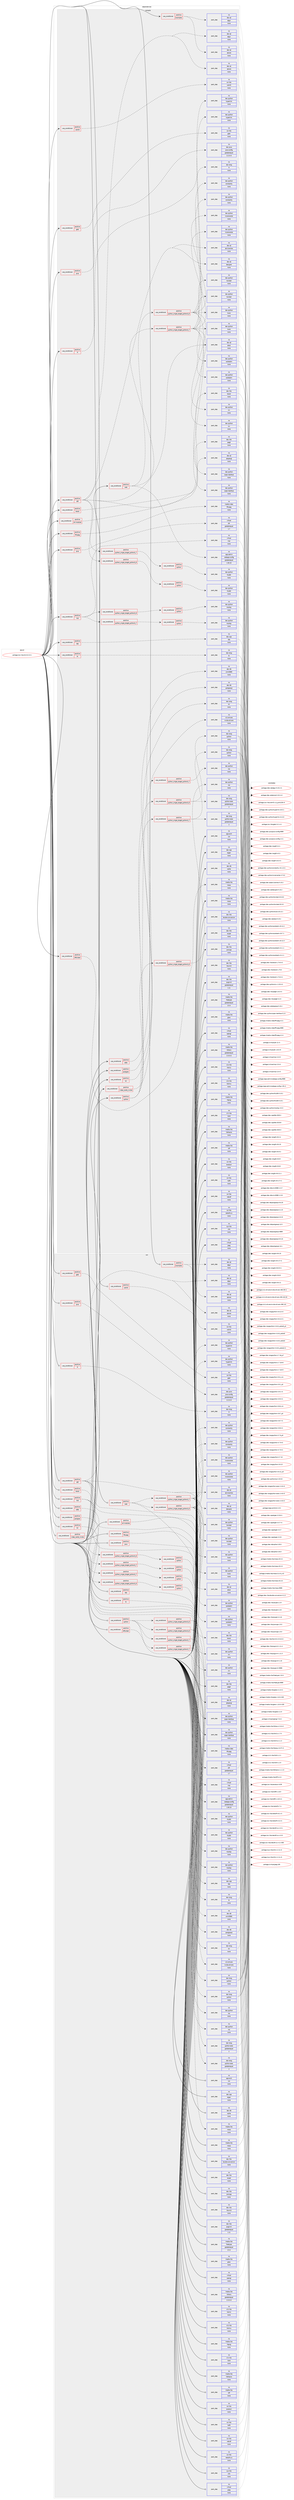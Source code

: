 digraph prolog {

# *************
# Graph options
# *************

newrank=true;
concentrate=true;
compound=true;
graph [rankdir=LR,fontname=Helvetica,fontsize=10,ranksep=1.5];#, ranksep=2.5, nodesep=0.2];
edge  [arrowhead=vee];
node  [fontname=Helvetica,fontsize=10];

# **********
# The ebuild
# **********

subgraph cluster_leftcol {
color=gray;
rank=same;
label=<<i>ebuild</i>>;
id [label="portage://sci-libs/vtk-8.2.0-r1", color=red, width=4, href="../sci-libs/vtk-8.2.0-r1.svg"];
}

# ****************
# The dependencies
# ****************

subgraph cluster_midcol {
color=gray;
label=<<i>dependencies</i>>;
subgraph cluster_compile {
fillcolor="#eeeeee";
style=filled;
label=<<i>compile</i>>;
subgraph cond2389 {
dependency8747 [label=<<TABLE BORDER="0" CELLBORDER="1" CELLSPACING="0" CELLPADDING="4"><TR><TD ROWSPAN="3" CELLPADDING="10">use_conditional</TD></TR><TR><TD>positive</TD></TR><TR><TD>R</TD></TR></TABLE>>, shape=none, color=red];
subgraph pack6272 {
dependency8748 [label=<<TABLE BORDER="0" CELLBORDER="1" CELLSPACING="0" CELLPADDING="4" WIDTH="220"><TR><TD ROWSPAN="6" CELLPADDING="30">pack_dep</TD></TR><TR><TD WIDTH="110">no</TD></TR><TR><TD>dev-lang</TD></TR><TR><TD>R</TD></TR><TR><TD>none</TD></TR><TR><TD></TD></TR></TABLE>>, shape=none, color=blue];
}
dependency8747:e -> dependency8748:w [weight=20,style="dashed",arrowhead="vee"];
}
id:e -> dependency8747:w [weight=20,style="solid",arrowhead="vee"];
subgraph cond2390 {
dependency8749 [label=<<TABLE BORDER="0" CELLBORDER="1" CELLSPACING="0" CELLPADDING="4"><TR><TD ROWSPAN="3" CELLPADDING="10">use_conditional</TD></TR><TR><TD>positive</TD></TR><TR><TD>all-modules</TD></TR></TABLE>>, shape=none, color=red];
subgraph pack6273 {
dependency8750 [label=<<TABLE BORDER="0" CELLBORDER="1" CELLSPACING="0" CELLPADDING="4" WIDTH="220"><TR><TD ROWSPAN="6" CELLPADDING="30">pack_dep</TD></TR><TR><TD WIDTH="110">no</TD></TR><TR><TD>dev-libs</TD></TR><TR><TD>pegtl</TD></TR><TR><TD>none</TD></TR><TR><TD></TD></TR></TABLE>>, shape=none, color=blue];
}
dependency8749:e -> dependency8750:w [weight=20,style="dashed",arrowhead="vee"];
}
id:e -> dependency8749:w [weight=20,style="solid",arrowhead="vee"];
subgraph cond2391 {
dependency8751 [label=<<TABLE BORDER="0" CELLBORDER="1" CELLSPACING="0" CELLPADDING="4"><TR><TD ROWSPAN="3" CELLPADDING="10">use_conditional</TD></TR><TR><TD>positive</TD></TR><TR><TD>boost</TD></TR></TABLE>>, shape=none, color=red];
subgraph pack6274 {
dependency8752 [label=<<TABLE BORDER="0" CELLBORDER="1" CELLSPACING="0" CELLPADDING="4" WIDTH="220"><TR><TD ROWSPAN="6" CELLPADDING="30">pack_dep</TD></TR><TR><TD WIDTH="110">no</TD></TR><TR><TD>dev-libs</TD></TR><TR><TD>boost</TD></TR><TR><TD>none</TD></TR><TR><TD></TD></TR></TABLE>>, shape=none, color=blue];
}
dependency8751:e -> dependency8752:w [weight=20,style="dashed",arrowhead="vee"];
}
id:e -> dependency8751:w [weight=20,style="solid",arrowhead="vee"];
subgraph cond2392 {
dependency8753 [label=<<TABLE BORDER="0" CELLBORDER="1" CELLSPACING="0" CELLPADDING="4"><TR><TD ROWSPAN="3" CELLPADDING="10">use_conditional</TD></TR><TR><TD>positive</TD></TR><TR><TD>examples</TD></TR></TABLE>>, shape=none, color=red];
subgraph pack6275 {
dependency8754 [label=<<TABLE BORDER="0" CELLBORDER="1" CELLSPACING="0" CELLPADDING="4" WIDTH="220"><TR><TD ROWSPAN="6" CELLPADDING="30">pack_dep</TD></TR><TR><TD WIDTH="110">no</TD></TR><TR><TD>dev-qt</TD></TR><TR><TD>qtcore</TD></TR><TR><TD>none</TD></TR><TR><TD></TD></TR></TABLE>>, shape=none, color=blue];
}
dependency8753:e -> dependency8754:w [weight=20,style="dashed",arrowhead="vee"];
subgraph pack6276 {
dependency8755 [label=<<TABLE BORDER="0" CELLBORDER="1" CELLSPACING="0" CELLPADDING="4" WIDTH="220"><TR><TD ROWSPAN="6" CELLPADDING="30">pack_dep</TD></TR><TR><TD WIDTH="110">no</TD></TR><TR><TD>dev-qt</TD></TR><TR><TD>qtgui</TD></TR><TR><TD>none</TD></TR><TR><TD></TD></TR></TABLE>>, shape=none, color=blue];
}
dependency8753:e -> dependency8755:w [weight=20,style="dashed",arrowhead="vee"];
}
id:e -> dependency8753:w [weight=20,style="solid",arrowhead="vee"];
subgraph cond2393 {
dependency8756 [label=<<TABLE BORDER="0" CELLBORDER="1" CELLSPACING="0" CELLPADDING="4"><TR><TD ROWSPAN="3" CELLPADDING="10">use_conditional</TD></TR><TR><TD>positive</TD></TR><TR><TD>ffmpeg</TD></TR></TABLE>>, shape=none, color=red];
subgraph pack6277 {
dependency8757 [label=<<TABLE BORDER="0" CELLBORDER="1" CELLSPACING="0" CELLPADDING="4" WIDTH="220"><TR><TD ROWSPAN="6" CELLPADDING="30">pack_dep</TD></TR><TR><TD WIDTH="110">no</TD></TR><TR><TD>media-video</TD></TR><TR><TD>ffmpeg</TD></TR><TR><TD>none</TD></TR><TR><TD></TD></TR></TABLE>>, shape=none, color=blue];
}
dependency8756:e -> dependency8757:w [weight=20,style="dashed",arrowhead="vee"];
}
id:e -> dependency8756:w [weight=20,style="solid",arrowhead="vee"];
subgraph cond2394 {
dependency8758 [label=<<TABLE BORDER="0" CELLBORDER="1" CELLSPACING="0" CELLPADDING="4"><TR><TD ROWSPAN="3" CELLPADDING="10">use_conditional</TD></TR><TR><TD>positive</TD></TR><TR><TD>gdal</TD></TR></TABLE>>, shape=none, color=red];
subgraph pack6278 {
dependency8759 [label=<<TABLE BORDER="0" CELLBORDER="1" CELLSPACING="0" CELLPADDING="4" WIDTH="220"><TR><TD ROWSPAN="6" CELLPADDING="30">pack_dep</TD></TR><TR><TD WIDTH="110">no</TD></TR><TR><TD>sci-libs</TD></TR><TR><TD>gdal</TD></TR><TR><TD>none</TD></TR><TR><TD></TD></TR></TABLE>>, shape=none, color=blue];
}
dependency8758:e -> dependency8759:w [weight=20,style="dashed",arrowhead="vee"];
}
id:e -> dependency8758:w [weight=20,style="solid",arrowhead="vee"];
subgraph cond2395 {
dependency8760 [label=<<TABLE BORDER="0" CELLBORDER="1" CELLSPACING="0" CELLPADDING="4"><TR><TD ROWSPAN="3" CELLPADDING="10">use_conditional</TD></TR><TR><TD>positive</TD></TR><TR><TD>java</TD></TR></TABLE>>, shape=none, color=red];
subgraph pack6279 {
dependency8761 [label=<<TABLE BORDER="0" CELLBORDER="1" CELLSPACING="0" CELLPADDING="4" WIDTH="220"><TR><TD ROWSPAN="6" CELLPADDING="30">pack_dep</TD></TR><TR><TD WIDTH="110">no</TD></TR><TR><TD>dev-java</TD></TR><TR><TD>java-config</TD></TR><TR><TD>greaterequal</TD></TR><TR><TD>2.2.0-r3</TD></TR></TABLE>>, shape=none, color=blue];
}
dependency8760:e -> dependency8761:w [weight=20,style="dashed",arrowhead="vee"];
}
id:e -> dependency8760:w [weight=20,style="solid",arrowhead="vee"];
subgraph cond2396 {
dependency8762 [label=<<TABLE BORDER="0" CELLBORDER="1" CELLSPACING="0" CELLPADDING="4"><TR><TD ROWSPAN="3" CELLPADDING="10">use_conditional</TD></TR><TR><TD>positive</TD></TR><TR><TD>java</TD></TR></TABLE>>, shape=none, color=red];
subgraph pack6280 {
dependency8763 [label=<<TABLE BORDER="0" CELLBORDER="1" CELLSPACING="0" CELLPADDING="4" WIDTH="220"><TR><TD ROWSPAN="6" CELLPADDING="30">pack_dep</TD></TR><TR><TD WIDTH="110">no</TD></TR><TR><TD>virtual</TD></TR><TR><TD>jdk</TD></TR><TR><TD>greaterequal</TD></TR><TR><TD>1.7</TD></TR></TABLE>>, shape=none, color=blue];
}
dependency8762:e -> dependency8763:w [weight=20,style="dashed",arrowhead="vee"];
}
id:e -> dependency8762:w [weight=20,style="solid",arrowhead="vee"];
subgraph cond2397 {
dependency8764 [label=<<TABLE BORDER="0" CELLBORDER="1" CELLSPACING="0" CELLPADDING="4"><TR><TD ROWSPAN="3" CELLPADDING="10">use_conditional</TD></TR><TR><TD>positive</TD></TR><TR><TD>mpi</TD></TR></TABLE>>, shape=none, color=red];
subgraph pack6281 {
dependency8765 [label=<<TABLE BORDER="0" CELLBORDER="1" CELLSPACING="0" CELLPADDING="4" WIDTH="220"><TR><TD ROWSPAN="6" CELLPADDING="30">pack_dep</TD></TR><TR><TD WIDTH="110">no</TD></TR><TR><TD>virtual</TD></TR><TR><TD>mpi</TD></TR><TR><TD>none</TD></TR><TR><TD></TD></TR></TABLE>>, shape=none, color=blue];
}
dependency8764:e -> dependency8765:w [weight=20,style="dashed",arrowhead="vee"];
subgraph cond2398 {
dependency8766 [label=<<TABLE BORDER="0" CELLBORDER="1" CELLSPACING="0" CELLPADDING="4"><TR><TD ROWSPAN="3" CELLPADDING="10">use_conditional</TD></TR><TR><TD>positive</TD></TR><TR><TD>python_single_target_python3_7</TD></TR></TABLE>>, shape=none, color=red];
subgraph cond2399 {
dependency8767 [label=<<TABLE BORDER="0" CELLBORDER="1" CELLSPACING="0" CELLPADDING="4"><TR><TD ROWSPAN="3" CELLPADDING="10">use_conditional</TD></TR><TR><TD>positive</TD></TR><TR><TD>python</TD></TR></TABLE>>, shape=none, color=red];
subgraph pack6282 {
dependency8768 [label=<<TABLE BORDER="0" CELLBORDER="1" CELLSPACING="0" CELLPADDING="4" WIDTH="220"><TR><TD ROWSPAN="6" CELLPADDING="30">pack_dep</TD></TR><TR><TD WIDTH="110">no</TD></TR><TR><TD>dev-python</TD></TR><TR><TD>mpi4py</TD></TR><TR><TD>none</TD></TR><TR><TD></TD></TR></TABLE>>, shape=none, color=blue];
}
dependency8767:e -> dependency8768:w [weight=20,style="dashed",arrowhead="vee"];
}
dependency8766:e -> dependency8767:w [weight=20,style="dashed",arrowhead="vee"];
}
dependency8764:e -> dependency8766:w [weight=20,style="dashed",arrowhead="vee"];
subgraph cond2400 {
dependency8769 [label=<<TABLE BORDER="0" CELLBORDER="1" CELLSPACING="0" CELLPADDING="4"><TR><TD ROWSPAN="3" CELLPADDING="10">use_conditional</TD></TR><TR><TD>positive</TD></TR><TR><TD>python_single_target_python3_8</TD></TR></TABLE>>, shape=none, color=red];
subgraph cond2401 {
dependency8770 [label=<<TABLE BORDER="0" CELLBORDER="1" CELLSPACING="0" CELLPADDING="4"><TR><TD ROWSPAN="3" CELLPADDING="10">use_conditional</TD></TR><TR><TD>positive</TD></TR><TR><TD>python</TD></TR></TABLE>>, shape=none, color=red];
subgraph pack6283 {
dependency8771 [label=<<TABLE BORDER="0" CELLBORDER="1" CELLSPACING="0" CELLPADDING="4" WIDTH="220"><TR><TD ROWSPAN="6" CELLPADDING="30">pack_dep</TD></TR><TR><TD WIDTH="110">no</TD></TR><TR><TD>dev-python</TD></TR><TR><TD>mpi4py</TD></TR><TR><TD>none</TD></TR><TR><TD></TD></TR></TABLE>>, shape=none, color=blue];
}
dependency8770:e -> dependency8771:w [weight=20,style="dashed",arrowhead="vee"];
}
dependency8769:e -> dependency8770:w [weight=20,style="dashed",arrowhead="vee"];
}
dependency8764:e -> dependency8769:w [weight=20,style="dashed",arrowhead="vee"];
}
id:e -> dependency8764:w [weight=20,style="solid",arrowhead="vee"];
subgraph cond2402 {
dependency8772 [label=<<TABLE BORDER="0" CELLBORDER="1" CELLSPACING="0" CELLPADDING="4"><TR><TD ROWSPAN="3" CELLPADDING="10">use_conditional</TD></TR><TR><TD>positive</TD></TR><TR><TD>odbc</TD></TR></TABLE>>, shape=none, color=red];
subgraph pack6284 {
dependency8773 [label=<<TABLE BORDER="0" CELLBORDER="1" CELLSPACING="0" CELLPADDING="4" WIDTH="220"><TR><TD ROWSPAN="6" CELLPADDING="30">pack_dep</TD></TR><TR><TD WIDTH="110">no</TD></TR><TR><TD>dev-db</TD></TR><TR><TD>unixODBC</TD></TR><TR><TD>none</TD></TR><TR><TD></TD></TR></TABLE>>, shape=none, color=blue];
}
dependency8772:e -> dependency8773:w [weight=20,style="dashed",arrowhead="vee"];
}
id:e -> dependency8772:w [weight=20,style="solid",arrowhead="vee"];
subgraph cond2403 {
dependency8774 [label=<<TABLE BORDER="0" CELLBORDER="1" CELLSPACING="0" CELLPADDING="4"><TR><TD ROWSPAN="3" CELLPADDING="10">use_conditional</TD></TR><TR><TD>positive</TD></TR><TR><TD>offscreen</TD></TR></TABLE>>, shape=none, color=red];
subgraph pack6285 {
dependency8775 [label=<<TABLE BORDER="0" CELLBORDER="1" CELLSPACING="0" CELLPADDING="4" WIDTH="220"><TR><TD ROWSPAN="6" CELLPADDING="30">pack_dep</TD></TR><TR><TD WIDTH="110">no</TD></TR><TR><TD>media-libs</TD></TR><TR><TD>mesa</TD></TR><TR><TD>none</TD></TR><TR><TD></TD></TR></TABLE>>, shape=none, color=blue];
}
dependency8774:e -> dependency8775:w [weight=20,style="dashed",arrowhead="vee"];
}
id:e -> dependency8774:w [weight=20,style="solid",arrowhead="vee"];
subgraph cond2404 {
dependency8776 [label=<<TABLE BORDER="0" CELLBORDER="1" CELLSPACING="0" CELLPADDING="4"><TR><TD ROWSPAN="3" CELLPADDING="10">use_conditional</TD></TR><TR><TD>positive</TD></TR><TR><TD>postgres</TD></TR></TABLE>>, shape=none, color=red];
subgraph pack6286 {
dependency8777 [label=<<TABLE BORDER="0" CELLBORDER="1" CELLSPACING="0" CELLPADDING="4" WIDTH="220"><TR><TD ROWSPAN="6" CELLPADDING="30">pack_dep</TD></TR><TR><TD WIDTH="110">no</TD></TR><TR><TD>dev-db</TD></TR><TR><TD>postgresql</TD></TR><TR><TD>none</TD></TR><TR><TD></TD></TR></TABLE>>, shape=none, color=blue];
}
dependency8776:e -> dependency8777:w [weight=20,style="dashed",arrowhead="vee"];
}
id:e -> dependency8776:w [weight=20,style="solid",arrowhead="vee"];
subgraph cond2405 {
dependency8778 [label=<<TABLE BORDER="0" CELLBORDER="1" CELLSPACING="0" CELLPADDING="4"><TR><TD ROWSPAN="3" CELLPADDING="10">use_conditional</TD></TR><TR><TD>positive</TD></TR><TR><TD>python</TD></TR></TABLE>>, shape=none, color=red];
subgraph cond2406 {
dependency8779 [label=<<TABLE BORDER="0" CELLBORDER="1" CELLSPACING="0" CELLPADDING="4"><TR><TD ROWSPAN="3" CELLPADDING="10">use_conditional</TD></TR><TR><TD>positive</TD></TR><TR><TD>python_single_target_python3_7</TD></TR></TABLE>>, shape=none, color=red];
subgraph pack6287 {
dependency8780 [label=<<TABLE BORDER="0" CELLBORDER="1" CELLSPACING="0" CELLPADDING="4" WIDTH="220"><TR><TD ROWSPAN="6" CELLPADDING="30">pack_dep</TD></TR><TR><TD WIDTH="110">no</TD></TR><TR><TD>dev-lang</TD></TR><TR><TD>python</TD></TR><TR><TD>none</TD></TR><TR><TD></TD></TR></TABLE>>, shape=none, color=blue];
}
dependency8779:e -> dependency8780:w [weight=20,style="dashed",arrowhead="vee"];
subgraph pack6288 {
dependency8781 [label=<<TABLE BORDER="0" CELLBORDER="1" CELLSPACING="0" CELLPADDING="4" WIDTH="220"><TR><TD ROWSPAN="6" CELLPADDING="30">pack_dep</TD></TR><TR><TD WIDTH="110">no</TD></TR><TR><TD>dev-lang</TD></TR><TR><TD>python-exec</TD></TR><TR><TD>greaterequal</TD></TR><TR><TD>2</TD></TR></TABLE>>, shape=none, color=blue];
}
dependency8779:e -> dependency8781:w [weight=20,style="dashed",arrowhead="vee"];
}
dependency8778:e -> dependency8779:w [weight=20,style="dashed",arrowhead="vee"];
subgraph cond2407 {
dependency8782 [label=<<TABLE BORDER="0" CELLBORDER="1" CELLSPACING="0" CELLPADDING="4"><TR><TD ROWSPAN="3" CELLPADDING="10">use_conditional</TD></TR><TR><TD>positive</TD></TR><TR><TD>python_single_target_python3_8</TD></TR></TABLE>>, shape=none, color=red];
subgraph pack6289 {
dependency8783 [label=<<TABLE BORDER="0" CELLBORDER="1" CELLSPACING="0" CELLPADDING="4" WIDTH="220"><TR><TD ROWSPAN="6" CELLPADDING="30">pack_dep</TD></TR><TR><TD WIDTH="110">no</TD></TR><TR><TD>dev-lang</TD></TR><TR><TD>python</TD></TR><TR><TD>none</TD></TR><TR><TD></TD></TR></TABLE>>, shape=none, color=blue];
}
dependency8782:e -> dependency8783:w [weight=20,style="dashed",arrowhead="vee"];
subgraph pack6290 {
dependency8784 [label=<<TABLE BORDER="0" CELLBORDER="1" CELLSPACING="0" CELLPADDING="4" WIDTH="220"><TR><TD ROWSPAN="6" CELLPADDING="30">pack_dep</TD></TR><TR><TD WIDTH="110">no</TD></TR><TR><TD>dev-lang</TD></TR><TR><TD>python-exec</TD></TR><TR><TD>greaterequal</TD></TR><TR><TD>2</TD></TR></TABLE>>, shape=none, color=blue];
}
dependency8782:e -> dependency8784:w [weight=20,style="dashed",arrowhead="vee"];
}
dependency8778:e -> dependency8782:w [weight=20,style="dashed",arrowhead="vee"];
subgraph cond2408 {
dependency8785 [label=<<TABLE BORDER="0" CELLBORDER="1" CELLSPACING="0" CELLPADDING="4"><TR><TD ROWSPAN="3" CELLPADDING="10">use_conditional</TD></TR><TR><TD>positive</TD></TR><TR><TD>python_single_target_python3_7</TD></TR></TABLE>>, shape=none, color=red];
subgraph pack6291 {
dependency8786 [label=<<TABLE BORDER="0" CELLBORDER="1" CELLSPACING="0" CELLPADDING="4" WIDTH="220"><TR><TD ROWSPAN="6" CELLPADDING="30">pack_dep</TD></TR><TR><TD WIDTH="110">no</TD></TR><TR><TD>dev-python</TD></TR><TR><TD>sip</TD></TR><TR><TD>none</TD></TR><TR><TD></TD></TR></TABLE>>, shape=none, color=blue];
}
dependency8785:e -> dependency8786:w [weight=20,style="dashed",arrowhead="vee"];
}
dependency8778:e -> dependency8785:w [weight=20,style="dashed",arrowhead="vee"];
subgraph cond2409 {
dependency8787 [label=<<TABLE BORDER="0" CELLBORDER="1" CELLSPACING="0" CELLPADDING="4"><TR><TD ROWSPAN="3" CELLPADDING="10">use_conditional</TD></TR><TR><TD>positive</TD></TR><TR><TD>python_single_target_python3_8</TD></TR></TABLE>>, shape=none, color=red];
subgraph pack6292 {
dependency8788 [label=<<TABLE BORDER="0" CELLBORDER="1" CELLSPACING="0" CELLPADDING="4" WIDTH="220"><TR><TD ROWSPAN="6" CELLPADDING="30">pack_dep</TD></TR><TR><TD WIDTH="110">no</TD></TR><TR><TD>dev-python</TD></TR><TR><TD>sip</TD></TR><TR><TD>none</TD></TR><TR><TD></TD></TR></TABLE>>, shape=none, color=blue];
}
dependency8787:e -> dependency8788:w [weight=20,style="dashed",arrowhead="vee"];
}
dependency8778:e -> dependency8787:w [weight=20,style="dashed",arrowhead="vee"];
}
id:e -> dependency8778:w [weight=20,style="solid",arrowhead="vee"];
subgraph cond2410 {
dependency8789 [label=<<TABLE BORDER="0" CELLBORDER="1" CELLSPACING="0" CELLPADDING="4"><TR><TD ROWSPAN="3" CELLPADDING="10">use_conditional</TD></TR><TR><TD>positive</TD></TR><TR><TD>qt5</TD></TR></TABLE>>, shape=none, color=red];
subgraph pack6293 {
dependency8790 [label=<<TABLE BORDER="0" CELLBORDER="1" CELLSPACING="0" CELLPADDING="4" WIDTH="220"><TR><TD ROWSPAN="6" CELLPADDING="30">pack_dep</TD></TR><TR><TD WIDTH="110">no</TD></TR><TR><TD>dev-qt</TD></TR><TR><TD>designer</TD></TR><TR><TD>none</TD></TR><TR><TD></TD></TR></TABLE>>, shape=none, color=blue];
}
dependency8789:e -> dependency8790:w [weight=20,style="dashed",arrowhead="vee"];
subgraph pack6294 {
dependency8791 [label=<<TABLE BORDER="0" CELLBORDER="1" CELLSPACING="0" CELLPADDING="4" WIDTH="220"><TR><TD ROWSPAN="6" CELLPADDING="30">pack_dep</TD></TR><TR><TD WIDTH="110">no</TD></TR><TR><TD>dev-qt</TD></TR><TR><TD>qtcore</TD></TR><TR><TD>none</TD></TR><TR><TD></TD></TR></TABLE>>, shape=none, color=blue];
}
dependency8789:e -> dependency8791:w [weight=20,style="dashed",arrowhead="vee"];
subgraph pack6295 {
dependency8792 [label=<<TABLE BORDER="0" CELLBORDER="1" CELLSPACING="0" CELLPADDING="4" WIDTH="220"><TR><TD ROWSPAN="6" CELLPADDING="30">pack_dep</TD></TR><TR><TD WIDTH="110">no</TD></TR><TR><TD>dev-qt</TD></TR><TR><TD>qtgui</TD></TR><TR><TD>none</TD></TR><TR><TD></TD></TR></TABLE>>, shape=none, color=blue];
}
dependency8789:e -> dependency8792:w [weight=20,style="dashed",arrowhead="vee"];
subgraph pack6296 {
dependency8793 [label=<<TABLE BORDER="0" CELLBORDER="1" CELLSPACING="0" CELLPADDING="4" WIDTH="220"><TR><TD ROWSPAN="6" CELLPADDING="30">pack_dep</TD></TR><TR><TD WIDTH="110">no</TD></TR><TR><TD>dev-qt</TD></TR><TR><TD>qtopengl</TD></TR><TR><TD>none</TD></TR><TR><TD></TD></TR></TABLE>>, shape=none, color=blue];
}
dependency8789:e -> dependency8793:w [weight=20,style="dashed",arrowhead="vee"];
subgraph pack6297 {
dependency8794 [label=<<TABLE BORDER="0" CELLBORDER="1" CELLSPACING="0" CELLPADDING="4" WIDTH="220"><TR><TD ROWSPAN="6" CELLPADDING="30">pack_dep</TD></TR><TR><TD WIDTH="110">no</TD></TR><TR><TD>dev-qt</TD></TR><TR><TD>qtsql</TD></TR><TR><TD>none</TD></TR><TR><TD></TD></TR></TABLE>>, shape=none, color=blue];
}
dependency8789:e -> dependency8794:w [weight=20,style="dashed",arrowhead="vee"];
subgraph pack6298 {
dependency8795 [label=<<TABLE BORDER="0" CELLBORDER="1" CELLSPACING="0" CELLPADDING="4" WIDTH="220"><TR><TD ROWSPAN="6" CELLPADDING="30">pack_dep</TD></TR><TR><TD WIDTH="110">no</TD></TR><TR><TD>dev-qt</TD></TR><TR><TD>qtx11extras</TD></TR><TR><TD>none</TD></TR><TR><TD></TD></TR></TABLE>>, shape=none, color=blue];
}
dependency8789:e -> dependency8795:w [weight=20,style="dashed",arrowhead="vee"];
subgraph cond2411 {
dependency8796 [label=<<TABLE BORDER="0" CELLBORDER="1" CELLSPACING="0" CELLPADDING="4"><TR><TD ROWSPAN="3" CELLPADDING="10">use_conditional</TD></TR><TR><TD>positive</TD></TR><TR><TD>python_single_target_python3_7</TD></TR></TABLE>>, shape=none, color=red];
subgraph cond2412 {
dependency8797 [label=<<TABLE BORDER="0" CELLBORDER="1" CELLSPACING="0" CELLPADDING="4"><TR><TD ROWSPAN="3" CELLPADDING="10">use_conditional</TD></TR><TR><TD>positive</TD></TR><TR><TD>python</TD></TR></TABLE>>, shape=none, color=red];
subgraph pack6299 {
dependency8798 [label=<<TABLE BORDER="0" CELLBORDER="1" CELLSPACING="0" CELLPADDING="4" WIDTH="220"><TR><TD ROWSPAN="6" CELLPADDING="30">pack_dep</TD></TR><TR><TD WIDTH="110">no</TD></TR><TR><TD>dev-python</TD></TR><TR><TD>PyQt5</TD></TR><TR><TD>none</TD></TR><TR><TD></TD></TR></TABLE>>, shape=none, color=blue];
}
dependency8797:e -> dependency8798:w [weight=20,style="dashed",arrowhead="vee"];
}
dependency8796:e -> dependency8797:w [weight=20,style="dashed",arrowhead="vee"];
}
dependency8789:e -> dependency8796:w [weight=20,style="dashed",arrowhead="vee"];
subgraph cond2413 {
dependency8799 [label=<<TABLE BORDER="0" CELLBORDER="1" CELLSPACING="0" CELLPADDING="4"><TR><TD ROWSPAN="3" CELLPADDING="10">use_conditional</TD></TR><TR><TD>positive</TD></TR><TR><TD>python_single_target_python3_8</TD></TR></TABLE>>, shape=none, color=red];
subgraph cond2414 {
dependency8800 [label=<<TABLE BORDER="0" CELLBORDER="1" CELLSPACING="0" CELLPADDING="4"><TR><TD ROWSPAN="3" CELLPADDING="10">use_conditional</TD></TR><TR><TD>positive</TD></TR><TR><TD>python</TD></TR></TABLE>>, shape=none, color=red];
subgraph pack6300 {
dependency8801 [label=<<TABLE BORDER="0" CELLBORDER="1" CELLSPACING="0" CELLPADDING="4" WIDTH="220"><TR><TD ROWSPAN="6" CELLPADDING="30">pack_dep</TD></TR><TR><TD WIDTH="110">no</TD></TR><TR><TD>dev-python</TD></TR><TR><TD>PyQt5</TD></TR><TR><TD>none</TD></TR><TR><TD></TD></TR></TABLE>>, shape=none, color=blue];
}
dependency8800:e -> dependency8801:w [weight=20,style="dashed",arrowhead="vee"];
}
dependency8799:e -> dependency8800:w [weight=20,style="dashed",arrowhead="vee"];
}
dependency8789:e -> dependency8799:w [weight=20,style="dashed",arrowhead="vee"];
}
id:e -> dependency8789:w [weight=20,style="solid",arrowhead="vee"];
subgraph cond2415 {
dependency8802 [label=<<TABLE BORDER="0" CELLBORDER="1" CELLSPACING="0" CELLPADDING="4"><TR><TD ROWSPAN="3" CELLPADDING="10">use_conditional</TD></TR><TR><TD>positive</TD></TR><TR><TD>tbb</TD></TR></TABLE>>, shape=none, color=red];
subgraph pack6301 {
dependency8803 [label=<<TABLE BORDER="0" CELLBORDER="1" CELLSPACING="0" CELLPADDING="4" WIDTH="220"><TR><TD ROWSPAN="6" CELLPADDING="30">pack_dep</TD></TR><TR><TD WIDTH="110">no</TD></TR><TR><TD>dev-cpp</TD></TR><TR><TD>tbb</TD></TR><TR><TD>none</TD></TR><TR><TD></TD></TR></TABLE>>, shape=none, color=blue];
}
dependency8802:e -> dependency8803:w [weight=20,style="dashed",arrowhead="vee"];
}
id:e -> dependency8802:w [weight=20,style="solid",arrowhead="vee"];
subgraph cond2416 {
dependency8804 [label=<<TABLE BORDER="0" CELLBORDER="1" CELLSPACING="0" CELLPADDING="4"><TR><TD ROWSPAN="3" CELLPADDING="10">use_conditional</TD></TR><TR><TD>positive</TD></TR><TR><TD>tcl</TD></TR></TABLE>>, shape=none, color=red];
subgraph pack6302 {
dependency8805 [label=<<TABLE BORDER="0" CELLBORDER="1" CELLSPACING="0" CELLPADDING="4" WIDTH="220"><TR><TD ROWSPAN="6" CELLPADDING="30">pack_dep</TD></TR><TR><TD WIDTH="110">no</TD></TR><TR><TD>dev-lang</TD></TR><TR><TD>tcl</TD></TR><TR><TD>none</TD></TR><TR><TD></TD></TR></TABLE>>, shape=none, color=blue];
}
dependency8804:e -> dependency8805:w [weight=20,style="dashed",arrowhead="vee"];
}
id:e -> dependency8804:w [weight=20,style="solid",arrowhead="vee"];
subgraph cond2417 {
dependency8806 [label=<<TABLE BORDER="0" CELLBORDER="1" CELLSPACING="0" CELLPADDING="4"><TR><TD ROWSPAN="3" CELLPADDING="10">use_conditional</TD></TR><TR><TD>positive</TD></TR><TR><TD>tk</TD></TR></TABLE>>, shape=none, color=red];
subgraph pack6303 {
dependency8807 [label=<<TABLE BORDER="0" CELLBORDER="1" CELLSPACING="0" CELLPADDING="4" WIDTH="220"><TR><TD ROWSPAN="6" CELLPADDING="30">pack_dep</TD></TR><TR><TD WIDTH="110">no</TD></TR><TR><TD>dev-lang</TD></TR><TR><TD>tk</TD></TR><TR><TD>none</TD></TR><TR><TD></TD></TR></TABLE>>, shape=none, color=blue];
}
dependency8806:e -> dependency8807:w [weight=20,style="dashed",arrowhead="vee"];
}
id:e -> dependency8806:w [weight=20,style="solid",arrowhead="vee"];
subgraph cond2418 {
dependency8808 [label=<<TABLE BORDER="0" CELLBORDER="1" CELLSPACING="0" CELLPADDING="4"><TR><TD ROWSPAN="3" CELLPADDING="10">use_conditional</TD></TR><TR><TD>positive</TD></TR><TR><TD>video_cards_nvidia</TD></TR></TABLE>>, shape=none, color=red];
subgraph pack6304 {
dependency8809 [label=<<TABLE BORDER="0" CELLBORDER="1" CELLSPACING="0" CELLPADDING="4" WIDTH="220"><TR><TD ROWSPAN="6" CELLPADDING="30">pack_dep</TD></TR><TR><TD WIDTH="110">no</TD></TR><TR><TD>x11-drivers</TD></TR><TR><TD>nvidia-drivers</TD></TR><TR><TD>none</TD></TR><TR><TD></TD></TR></TABLE>>, shape=none, color=blue];
}
dependency8808:e -> dependency8809:w [weight=20,style="dashed",arrowhead="vee"];
}
id:e -> dependency8808:w [weight=20,style="solid",arrowhead="vee"];
subgraph cond2419 {
dependency8810 [label=<<TABLE BORDER="0" CELLBORDER="1" CELLSPACING="0" CELLPADDING="4"><TR><TD ROWSPAN="3" CELLPADDING="10">use_conditional</TD></TR><TR><TD>positive</TD></TR><TR><TD>web</TD></TR></TABLE>>, shape=none, color=red];
subgraph pack6305 {
dependency8811 [label=<<TABLE BORDER="0" CELLBORDER="1" CELLSPACING="0" CELLPADDING="4" WIDTH="220"><TR><TD ROWSPAN="6" CELLPADDING="30">pack_dep</TD></TR><TR><TD WIDTH="110">no</TD></TR><TR><TD>app-admin</TD></TR><TR><TD>webapp-config</TD></TR><TR><TD>greaterequal</TD></TR><TR><TD>1.50.15</TD></TR></TABLE>>, shape=none, color=blue];
}
dependency8810:e -> dependency8811:w [weight=20,style="dashed",arrowhead="vee"];
subgraph cond2420 {
dependency8812 [label=<<TABLE BORDER="0" CELLBORDER="1" CELLSPACING="0" CELLPADDING="4"><TR><TD ROWSPAN="3" CELLPADDING="10">use_conditional</TD></TR><TR><TD>positive</TD></TR><TR><TD>python_single_target_python3_7</TD></TR></TABLE>>, shape=none, color=red];
subgraph pack6306 {
dependency8813 [label=<<TABLE BORDER="0" CELLBORDER="1" CELLSPACING="0" CELLPADDING="4" WIDTH="220"><TR><TD ROWSPAN="6" CELLPADDING="30">pack_dep</TD></TR><TR><TD WIDTH="110">no</TD></TR><TR><TD>dev-python</TD></TR><TR><TD>autobahn</TD></TR><TR><TD>none</TD></TR><TR><TD></TD></TR></TABLE>>, shape=none, color=blue];
}
dependency8812:e -> dependency8813:w [weight=20,style="dashed",arrowhead="vee"];
subgraph pack6307 {
dependency8814 [label=<<TABLE BORDER="0" CELLBORDER="1" CELLSPACING="0" CELLPADDING="4" WIDTH="220"><TR><TD ROWSPAN="6" CELLPADDING="30">pack_dep</TD></TR><TR><TD WIDTH="110">no</TD></TR><TR><TD>dev-python</TD></TR><TR><TD>constantly</TD></TR><TR><TD>none</TD></TR><TR><TD></TD></TR></TABLE>>, shape=none, color=blue];
}
dependency8812:e -> dependency8814:w [weight=20,style="dashed",arrowhead="vee"];
subgraph pack6308 {
dependency8815 [label=<<TABLE BORDER="0" CELLBORDER="1" CELLSPACING="0" CELLPADDING="4" WIDTH="220"><TR><TD ROWSPAN="6" CELLPADDING="30">pack_dep</TD></TR><TR><TD WIDTH="110">no</TD></TR><TR><TD>dev-python</TD></TR><TR><TD>hyperlink</TD></TR><TR><TD>none</TD></TR><TR><TD></TD></TR></TABLE>>, shape=none, color=blue];
}
dependency8812:e -> dependency8815:w [weight=20,style="dashed",arrowhead="vee"];
subgraph pack6309 {
dependency8816 [label=<<TABLE BORDER="0" CELLBORDER="1" CELLSPACING="0" CELLPADDING="4" WIDTH="220"><TR><TD ROWSPAN="6" CELLPADDING="30">pack_dep</TD></TR><TR><TD WIDTH="110">no</TD></TR><TR><TD>dev-python</TD></TR><TR><TD>incremental</TD></TR><TR><TD>none</TD></TR><TR><TD></TD></TR></TABLE>>, shape=none, color=blue];
}
dependency8812:e -> dependency8816:w [weight=20,style="dashed",arrowhead="vee"];
subgraph pack6310 {
dependency8817 [label=<<TABLE BORDER="0" CELLBORDER="1" CELLSPACING="0" CELLPADDING="4" WIDTH="220"><TR><TD ROWSPAN="6" CELLPADDING="30">pack_dep</TD></TR><TR><TD WIDTH="110">no</TD></TR><TR><TD>dev-python</TD></TR><TR><TD>six</TD></TR><TR><TD>none</TD></TR><TR><TD></TD></TR></TABLE>>, shape=none, color=blue];
}
dependency8812:e -> dependency8817:w [weight=20,style="dashed",arrowhead="vee"];
subgraph pack6311 {
dependency8818 [label=<<TABLE BORDER="0" CELLBORDER="1" CELLSPACING="0" CELLPADDING="4" WIDTH="220"><TR><TD ROWSPAN="6" CELLPADDING="30">pack_dep</TD></TR><TR><TD WIDTH="110">no</TD></TR><TR><TD>dev-python</TD></TR><TR><TD>twisted</TD></TR><TR><TD>none</TD></TR><TR><TD></TD></TR></TABLE>>, shape=none, color=blue];
}
dependency8812:e -> dependency8818:w [weight=20,style="dashed",arrowhead="vee"];
subgraph pack6312 {
dependency8819 [label=<<TABLE BORDER="0" CELLBORDER="1" CELLSPACING="0" CELLPADDING="4" WIDTH="220"><TR><TD ROWSPAN="6" CELLPADDING="30">pack_dep</TD></TR><TR><TD WIDTH="110">no</TD></TR><TR><TD>dev-python</TD></TR><TR><TD>txaio</TD></TR><TR><TD>none</TD></TR><TR><TD></TD></TR></TABLE>>, shape=none, color=blue];
}
dependency8812:e -> dependency8819:w [weight=20,style="dashed",arrowhead="vee"];
subgraph pack6313 {
dependency8820 [label=<<TABLE BORDER="0" CELLBORDER="1" CELLSPACING="0" CELLPADDING="4" WIDTH="220"><TR><TD ROWSPAN="6" CELLPADDING="30">pack_dep</TD></TR><TR><TD WIDTH="110">no</TD></TR><TR><TD>dev-python</TD></TR><TR><TD>zope-interface</TD></TR><TR><TD>none</TD></TR><TR><TD></TD></TR></TABLE>>, shape=none, color=blue];
}
dependency8812:e -> dependency8820:w [weight=20,style="dashed",arrowhead="vee"];
}
dependency8810:e -> dependency8812:w [weight=20,style="dashed",arrowhead="vee"];
subgraph cond2421 {
dependency8821 [label=<<TABLE BORDER="0" CELLBORDER="1" CELLSPACING="0" CELLPADDING="4"><TR><TD ROWSPAN="3" CELLPADDING="10">use_conditional</TD></TR><TR><TD>positive</TD></TR><TR><TD>python_single_target_python3_8</TD></TR></TABLE>>, shape=none, color=red];
subgraph pack6314 {
dependency8822 [label=<<TABLE BORDER="0" CELLBORDER="1" CELLSPACING="0" CELLPADDING="4" WIDTH="220"><TR><TD ROWSPAN="6" CELLPADDING="30">pack_dep</TD></TR><TR><TD WIDTH="110">no</TD></TR><TR><TD>dev-python</TD></TR><TR><TD>autobahn</TD></TR><TR><TD>none</TD></TR><TR><TD></TD></TR></TABLE>>, shape=none, color=blue];
}
dependency8821:e -> dependency8822:w [weight=20,style="dashed",arrowhead="vee"];
subgraph pack6315 {
dependency8823 [label=<<TABLE BORDER="0" CELLBORDER="1" CELLSPACING="0" CELLPADDING="4" WIDTH="220"><TR><TD ROWSPAN="6" CELLPADDING="30">pack_dep</TD></TR><TR><TD WIDTH="110">no</TD></TR><TR><TD>dev-python</TD></TR><TR><TD>constantly</TD></TR><TR><TD>none</TD></TR><TR><TD></TD></TR></TABLE>>, shape=none, color=blue];
}
dependency8821:e -> dependency8823:w [weight=20,style="dashed",arrowhead="vee"];
subgraph pack6316 {
dependency8824 [label=<<TABLE BORDER="0" CELLBORDER="1" CELLSPACING="0" CELLPADDING="4" WIDTH="220"><TR><TD ROWSPAN="6" CELLPADDING="30">pack_dep</TD></TR><TR><TD WIDTH="110">no</TD></TR><TR><TD>dev-python</TD></TR><TR><TD>hyperlink</TD></TR><TR><TD>none</TD></TR><TR><TD></TD></TR></TABLE>>, shape=none, color=blue];
}
dependency8821:e -> dependency8824:w [weight=20,style="dashed",arrowhead="vee"];
subgraph pack6317 {
dependency8825 [label=<<TABLE BORDER="0" CELLBORDER="1" CELLSPACING="0" CELLPADDING="4" WIDTH="220"><TR><TD ROWSPAN="6" CELLPADDING="30">pack_dep</TD></TR><TR><TD WIDTH="110">no</TD></TR><TR><TD>dev-python</TD></TR><TR><TD>incremental</TD></TR><TR><TD>none</TD></TR><TR><TD></TD></TR></TABLE>>, shape=none, color=blue];
}
dependency8821:e -> dependency8825:w [weight=20,style="dashed",arrowhead="vee"];
subgraph pack6318 {
dependency8826 [label=<<TABLE BORDER="0" CELLBORDER="1" CELLSPACING="0" CELLPADDING="4" WIDTH="220"><TR><TD ROWSPAN="6" CELLPADDING="30">pack_dep</TD></TR><TR><TD WIDTH="110">no</TD></TR><TR><TD>dev-python</TD></TR><TR><TD>six</TD></TR><TR><TD>none</TD></TR><TR><TD></TD></TR></TABLE>>, shape=none, color=blue];
}
dependency8821:e -> dependency8826:w [weight=20,style="dashed",arrowhead="vee"];
subgraph pack6319 {
dependency8827 [label=<<TABLE BORDER="0" CELLBORDER="1" CELLSPACING="0" CELLPADDING="4" WIDTH="220"><TR><TD ROWSPAN="6" CELLPADDING="30">pack_dep</TD></TR><TR><TD WIDTH="110">no</TD></TR><TR><TD>dev-python</TD></TR><TR><TD>twisted</TD></TR><TR><TD>none</TD></TR><TR><TD></TD></TR></TABLE>>, shape=none, color=blue];
}
dependency8821:e -> dependency8827:w [weight=20,style="dashed",arrowhead="vee"];
subgraph pack6320 {
dependency8828 [label=<<TABLE BORDER="0" CELLBORDER="1" CELLSPACING="0" CELLPADDING="4" WIDTH="220"><TR><TD ROWSPAN="6" CELLPADDING="30">pack_dep</TD></TR><TR><TD WIDTH="110">no</TD></TR><TR><TD>dev-python</TD></TR><TR><TD>txaio</TD></TR><TR><TD>none</TD></TR><TR><TD></TD></TR></TABLE>>, shape=none, color=blue];
}
dependency8821:e -> dependency8828:w [weight=20,style="dashed",arrowhead="vee"];
subgraph pack6321 {
dependency8829 [label=<<TABLE BORDER="0" CELLBORDER="1" CELLSPACING="0" CELLPADDING="4" WIDTH="220"><TR><TD ROWSPAN="6" CELLPADDING="30">pack_dep</TD></TR><TR><TD WIDTH="110">no</TD></TR><TR><TD>dev-python</TD></TR><TR><TD>zope-interface</TD></TR><TR><TD>none</TD></TR><TR><TD></TD></TR></TABLE>>, shape=none, color=blue];
}
dependency8821:e -> dependency8829:w [weight=20,style="dashed",arrowhead="vee"];
}
dependency8810:e -> dependency8821:w [weight=20,style="dashed",arrowhead="vee"];
}
id:e -> dependency8810:w [weight=20,style="solid",arrowhead="vee"];
subgraph cond2422 {
dependency8830 [label=<<TABLE BORDER="0" CELLBORDER="1" CELLSPACING="0" CELLPADDING="4"><TR><TD ROWSPAN="3" CELLPADDING="10">use_conditional</TD></TR><TR><TD>positive</TD></TR><TR><TD>xdmf2</TD></TR></TABLE>>, shape=none, color=red];
subgraph pack6322 {
dependency8831 [label=<<TABLE BORDER="0" CELLBORDER="1" CELLSPACING="0" CELLPADDING="4" WIDTH="220"><TR><TD ROWSPAN="6" CELLPADDING="30">pack_dep</TD></TR><TR><TD WIDTH="110">no</TD></TR><TR><TD>sci-libs</TD></TR><TR><TD>xdmf2</TD></TR><TR><TD>none</TD></TR><TR><TD></TD></TR></TABLE>>, shape=none, color=blue];
}
dependency8830:e -> dependency8831:w [weight=20,style="dashed",arrowhead="vee"];
}
id:e -> dependency8830:w [weight=20,style="solid",arrowhead="vee"];
subgraph pack6323 {
dependency8832 [label=<<TABLE BORDER="0" CELLBORDER="1" CELLSPACING="0" CELLPADDING="4" WIDTH="220"><TR><TD ROWSPAN="6" CELLPADDING="30">pack_dep</TD></TR><TR><TD WIDTH="110">no</TD></TR><TR><TD>app-arch</TD></TR><TR><TD>lz4</TD></TR><TR><TD>none</TD></TR><TR><TD></TD></TR></TABLE>>, shape=none, color=blue];
}
id:e -> dependency8832:w [weight=20,style="solid",arrowhead="vee"];
subgraph pack6324 {
dependency8833 [label=<<TABLE BORDER="0" CELLBORDER="1" CELLSPACING="0" CELLPADDING="4" WIDTH="220"><TR><TD ROWSPAN="6" CELLPADDING="30">pack_dep</TD></TR><TR><TD WIDTH="110">no</TD></TR><TR><TD>dev-cpp</TD></TR><TR><TD>eigen</TD></TR><TR><TD>none</TD></TR><TR><TD></TD></TR></TABLE>>, shape=none, color=blue];
}
id:e -> dependency8833:w [weight=20,style="solid",arrowhead="vee"];
subgraph pack6325 {
dependency8834 [label=<<TABLE BORDER="0" CELLBORDER="1" CELLSPACING="0" CELLPADDING="4" WIDTH="220"><TR><TD ROWSPAN="6" CELLPADDING="30">pack_dep</TD></TR><TR><TD WIDTH="110">no</TD></TR><TR><TD>dev-db</TD></TR><TR><TD>sqlite</TD></TR><TR><TD>none</TD></TR><TR><TD></TD></TR></TABLE>>, shape=none, color=blue];
}
id:e -> dependency8834:w [weight=20,style="solid",arrowhead="vee"];
subgraph pack6326 {
dependency8835 [label=<<TABLE BORDER="0" CELLBORDER="1" CELLSPACING="0" CELLPADDING="4" WIDTH="220"><TR><TD ROWSPAN="6" CELLPADDING="30">pack_dep</TD></TR><TR><TD WIDTH="110">no</TD></TR><TR><TD>dev-libs</TD></TR><TR><TD>double-conversion</TD></TR><TR><TD>none</TD></TR><TR><TD></TD></TR></TABLE>>, shape=none, color=blue];
}
id:e -> dependency8835:w [weight=20,style="solid",arrowhead="vee"];
subgraph pack6327 {
dependency8836 [label=<<TABLE BORDER="0" CELLBORDER="1" CELLSPACING="0" CELLPADDING="4" WIDTH="220"><TR><TD ROWSPAN="6" CELLPADDING="30">pack_dep</TD></TR><TR><TD WIDTH="110">no</TD></TR><TR><TD>dev-libs</TD></TR><TR><TD>expat</TD></TR><TR><TD>none</TD></TR><TR><TD></TD></TR></TABLE>>, shape=none, color=blue];
}
id:e -> dependency8836:w [weight=20,style="solid",arrowhead="vee"];
subgraph pack6328 {
dependency8837 [label=<<TABLE BORDER="0" CELLBORDER="1" CELLSPACING="0" CELLPADDING="4" WIDTH="220"><TR><TD ROWSPAN="6" CELLPADDING="30">pack_dep</TD></TR><TR><TD WIDTH="110">no</TD></TR><TR><TD>dev-libs</TD></TR><TR><TD>jsoncpp</TD></TR><TR><TD>none</TD></TR><TR><TD></TD></TR></TABLE>>, shape=none, color=blue];
}
id:e -> dependency8837:w [weight=20,style="solid",arrowhead="vee"];
subgraph pack6329 {
dependency8838 [label=<<TABLE BORDER="0" CELLBORDER="1" CELLSPACING="0" CELLPADDING="4" WIDTH="220"><TR><TD ROWSPAN="6" CELLPADDING="30">pack_dep</TD></TR><TR><TD WIDTH="110">no</TD></TR><TR><TD>dev-libs</TD></TR><TR><TD>libxml2</TD></TR><TR><TD>none</TD></TR><TR><TD></TD></TR></TABLE>>, shape=none, color=blue];
}
id:e -> dependency8838:w [weight=20,style="solid",arrowhead="vee"];
subgraph pack6330 {
dependency8839 [label=<<TABLE BORDER="0" CELLBORDER="1" CELLSPACING="0" CELLPADDING="4" WIDTH="220"><TR><TD ROWSPAN="6" CELLPADDING="30">pack_dep</TD></TR><TR><TD WIDTH="110">no</TD></TR><TR><TD>dev-libs</TD></TR><TR><TD>pugixml</TD></TR><TR><TD>greaterequal</TD></TR><TR><TD>1.11</TD></TR></TABLE>>, shape=none, color=blue];
}
id:e -> dependency8839:w [weight=20,style="solid",arrowhead="vee"];
subgraph pack6331 {
dependency8840 [label=<<TABLE BORDER="0" CELLBORDER="1" CELLSPACING="0" CELLPADDING="4" WIDTH="220"><TR><TD ROWSPAN="6" CELLPADDING="30">pack_dep</TD></TR><TR><TD WIDTH="110">no</TD></TR><TR><TD>media-libs</TD></TR><TR><TD>freetype</TD></TR><TR><TD>greaterequal</TD></TR><TR><TD>2.5.4</TD></TR></TABLE>>, shape=none, color=blue];
}
id:e -> dependency8840:w [weight=20,style="solid",arrowhead="vee"];
subgraph pack6332 {
dependency8841 [label=<<TABLE BORDER="0" CELLBORDER="1" CELLSPACING="0" CELLPADDING="4" WIDTH="220"><TR><TD ROWSPAN="6" CELLPADDING="30">pack_dep</TD></TR><TR><TD WIDTH="110">no</TD></TR><TR><TD>media-libs</TD></TR><TR><TD>glew</TD></TR><TR><TD>none</TD></TR><TR><TD></TD></TR></TABLE>>, shape=none, color=blue];
}
id:e -> dependency8841:w [weight=20,style="solid",arrowhead="vee"];
subgraph pack6333 {
dependency8842 [label=<<TABLE BORDER="0" CELLBORDER="1" CELLSPACING="0" CELLPADDING="4" WIDTH="220"><TR><TD ROWSPAN="6" CELLPADDING="30">pack_dep</TD></TR><TR><TD WIDTH="110">no</TD></TR><TR><TD>media-libs</TD></TR><TR><TD>libharu</TD></TR><TR><TD>greaterequal</TD></TR><TR><TD>2.3.0-r2</TD></TR></TABLE>>, shape=none, color=blue];
}
id:e -> dependency8842:w [weight=20,style="solid",arrowhead="vee"];
subgraph pack6334 {
dependency8843 [label=<<TABLE BORDER="0" CELLBORDER="1" CELLSPACING="0" CELLPADDING="4" WIDTH="220"><TR><TD ROWSPAN="6" CELLPADDING="30">pack_dep</TD></TR><TR><TD WIDTH="110">no</TD></TR><TR><TD>media-libs</TD></TR><TR><TD>libpng</TD></TR><TR><TD>none</TD></TR><TR><TD></TD></TR></TABLE>>, shape=none, color=blue];
}
id:e -> dependency8843:w [weight=20,style="solid",arrowhead="vee"];
subgraph pack6335 {
dependency8844 [label=<<TABLE BORDER="0" CELLBORDER="1" CELLSPACING="0" CELLPADDING="4" WIDTH="220"><TR><TD ROWSPAN="6" CELLPADDING="30">pack_dep</TD></TR><TR><TD WIDTH="110">no</TD></TR><TR><TD>media-libs</TD></TR><TR><TD>libtheora</TD></TR><TR><TD>none</TD></TR><TR><TD></TD></TR></TABLE>>, shape=none, color=blue];
}
id:e -> dependency8844:w [weight=20,style="solid",arrowhead="vee"];
subgraph pack6336 {
dependency8845 [label=<<TABLE BORDER="0" CELLBORDER="1" CELLSPACING="0" CELLPADDING="4" WIDTH="220"><TR><TD ROWSPAN="6" CELLPADDING="30">pack_dep</TD></TR><TR><TD WIDTH="110">no</TD></TR><TR><TD>media-libs</TD></TR><TR><TD>mesa</TD></TR><TR><TD>none</TD></TR><TR><TD></TD></TR></TABLE>>, shape=none, color=blue];
}
id:e -> dependency8845:w [weight=20,style="solid",arrowhead="vee"];
subgraph pack6337 {
dependency8846 [label=<<TABLE BORDER="0" CELLBORDER="1" CELLSPACING="0" CELLPADDING="4" WIDTH="220"><TR><TD ROWSPAN="6" CELLPADDING="30">pack_dep</TD></TR><TR><TD WIDTH="110">no</TD></TR><TR><TD>media-libs</TD></TR><TR><TD>tiff</TD></TR><TR><TD>none</TD></TR><TR><TD></TD></TR></TABLE>>, shape=none, color=blue];
}
id:e -> dependency8846:w [weight=20,style="solid",arrowhead="vee"];
subgraph pack6338 {
dependency8847 [label=<<TABLE BORDER="0" CELLBORDER="1" CELLSPACING="0" CELLPADDING="4" WIDTH="220"><TR><TD ROWSPAN="6" CELLPADDING="30">pack_dep</TD></TR><TR><TD WIDTH="110">no</TD></TR><TR><TD>sci-libs</TD></TR><TR><TD>exodusii</TD></TR><TR><TD>none</TD></TR><TR><TD></TD></TR></TABLE>>, shape=none, color=blue];
}
id:e -> dependency8847:w [weight=20,style="solid",arrowhead="vee"];
subgraph pack6339 {
dependency8848 [label=<<TABLE BORDER="0" CELLBORDER="1" CELLSPACING="0" CELLPADDING="4" WIDTH="220"><TR><TD ROWSPAN="6" CELLPADDING="30">pack_dep</TD></TR><TR><TD WIDTH="110">no</TD></TR><TR><TD>sci-libs</TD></TR><TR><TD>hdf5</TD></TR><TR><TD>none</TD></TR><TR><TD></TD></TR></TABLE>>, shape=none, color=blue];
}
id:e -> dependency8848:w [weight=20,style="solid",arrowhead="vee"];
subgraph pack6340 {
dependency8849 [label=<<TABLE BORDER="0" CELLBORDER="1" CELLSPACING="0" CELLPADDING="4" WIDTH="220"><TR><TD ROWSPAN="6" CELLPADDING="30">pack_dep</TD></TR><TR><TD WIDTH="110">no</TD></TR><TR><TD>sci-libs</TD></TR><TR><TD>netcdf</TD></TR><TR><TD>none</TD></TR><TR><TD></TD></TR></TABLE>>, shape=none, color=blue];
}
id:e -> dependency8849:w [weight=20,style="solid",arrowhead="vee"];
subgraph pack6341 {
dependency8850 [label=<<TABLE BORDER="0" CELLBORDER="1" CELLSPACING="0" CELLPADDING="4" WIDTH="220"><TR><TD ROWSPAN="6" CELLPADDING="30">pack_dep</TD></TR><TR><TD WIDTH="110">no</TD></TR><TR><TD>sci-libs</TD></TR><TR><TD>netcdf-cxx</TD></TR><TR><TD>none</TD></TR><TR><TD></TD></TR></TABLE>>, shape=none, color=blue];
}
id:e -> dependency8850:w [weight=20,style="solid",arrowhead="vee"];
subgraph pack6342 {
dependency8851 [label=<<TABLE BORDER="0" CELLBORDER="1" CELLSPACING="0" CELLPADDING="4" WIDTH="220"><TR><TD ROWSPAN="6" CELLPADDING="30">pack_dep</TD></TR><TR><TD WIDTH="110">no</TD></TR><TR><TD>sys-libs</TD></TR><TR><TD>zlib</TD></TR><TR><TD>none</TD></TR><TR><TD></TD></TR></TABLE>>, shape=none, color=blue];
}
id:e -> dependency8851:w [weight=20,style="solid",arrowhead="vee"];
subgraph pack6343 {
dependency8852 [label=<<TABLE BORDER="0" CELLBORDER="1" CELLSPACING="0" CELLPADDING="4" WIDTH="220"><TR><TD ROWSPAN="6" CELLPADDING="30">pack_dep</TD></TR><TR><TD WIDTH="110">no</TD></TR><TR><TD>virtual</TD></TR><TR><TD>jpeg</TD></TR><TR><TD>none</TD></TR><TR><TD></TD></TR></TABLE>>, shape=none, color=blue];
}
id:e -> dependency8852:w [weight=20,style="solid",arrowhead="vee"];
subgraph pack6344 {
dependency8853 [label=<<TABLE BORDER="0" CELLBORDER="1" CELLSPACING="0" CELLPADDING="4" WIDTH="220"><TR><TD ROWSPAN="6" CELLPADDING="30">pack_dep</TD></TR><TR><TD WIDTH="110">no</TD></TR><TR><TD>virtual</TD></TR><TR><TD>opengl</TD></TR><TR><TD>none</TD></TR><TR><TD></TD></TR></TABLE>>, shape=none, color=blue];
}
id:e -> dependency8853:w [weight=20,style="solid",arrowhead="vee"];
subgraph pack6345 {
dependency8854 [label=<<TABLE BORDER="0" CELLBORDER="1" CELLSPACING="0" CELLPADDING="4" WIDTH="220"><TR><TD ROWSPAN="6" CELLPADDING="30">pack_dep</TD></TR><TR><TD WIDTH="110">no</TD></TR><TR><TD>x11-libs</TD></TR><TR><TD>libX11</TD></TR><TR><TD>none</TD></TR><TR><TD></TD></TR></TABLE>>, shape=none, color=blue];
}
id:e -> dependency8854:w [weight=20,style="solid",arrowhead="vee"];
subgraph pack6346 {
dependency8855 [label=<<TABLE BORDER="0" CELLBORDER="1" CELLSPACING="0" CELLPADDING="4" WIDTH="220"><TR><TD ROWSPAN="6" CELLPADDING="30">pack_dep</TD></TR><TR><TD WIDTH="110">no</TD></TR><TR><TD>x11-libs</TD></TR><TR><TD>libXmu</TD></TR><TR><TD>none</TD></TR><TR><TD></TD></TR></TABLE>>, shape=none, color=blue];
}
id:e -> dependency8855:w [weight=20,style="solid",arrowhead="vee"];
subgraph pack6347 {
dependency8856 [label=<<TABLE BORDER="0" CELLBORDER="1" CELLSPACING="0" CELLPADDING="4" WIDTH="220"><TR><TD ROWSPAN="6" CELLPADDING="30">pack_dep</TD></TR><TR><TD WIDTH="110">no</TD></TR><TR><TD>x11-libs</TD></TR><TR><TD>libXt</TD></TR><TR><TD>none</TD></TR><TR><TD></TD></TR></TABLE>>, shape=none, color=blue];
}
id:e -> dependency8856:w [weight=20,style="solid",arrowhead="vee"];
}
subgraph cluster_compileandrun {
fillcolor="#eeeeee";
style=filled;
label=<<i>compile and run</i>>;
}
subgraph cluster_run {
fillcolor="#eeeeee";
style=filled;
label=<<i>run</i>>;
subgraph cond2423 {
dependency8857 [label=<<TABLE BORDER="0" CELLBORDER="1" CELLSPACING="0" CELLPADDING="4"><TR><TD ROWSPAN="3" CELLPADDING="10">use_conditional</TD></TR><TR><TD>positive</TD></TR><TR><TD>R</TD></TR></TABLE>>, shape=none, color=red];
subgraph pack6348 {
dependency8858 [label=<<TABLE BORDER="0" CELLBORDER="1" CELLSPACING="0" CELLPADDING="4" WIDTH="220"><TR><TD ROWSPAN="6" CELLPADDING="30">pack_dep</TD></TR><TR><TD WIDTH="110">no</TD></TR><TR><TD>dev-lang</TD></TR><TR><TD>R</TD></TR><TR><TD>none</TD></TR><TR><TD></TD></TR></TABLE>>, shape=none, color=blue];
}
dependency8857:e -> dependency8858:w [weight=20,style="dashed",arrowhead="vee"];
}
id:e -> dependency8857:w [weight=20,style="solid",arrowhead="odot"];
subgraph cond2424 {
dependency8859 [label=<<TABLE BORDER="0" CELLBORDER="1" CELLSPACING="0" CELLPADDING="4"><TR><TD ROWSPAN="3" CELLPADDING="10">use_conditional</TD></TR><TR><TD>positive</TD></TR><TR><TD>all-modules</TD></TR></TABLE>>, shape=none, color=red];
subgraph pack6349 {
dependency8860 [label=<<TABLE BORDER="0" CELLBORDER="1" CELLSPACING="0" CELLPADDING="4" WIDTH="220"><TR><TD ROWSPAN="6" CELLPADDING="30">pack_dep</TD></TR><TR><TD WIDTH="110">no</TD></TR><TR><TD>dev-libs</TD></TR><TR><TD>pegtl</TD></TR><TR><TD>none</TD></TR><TR><TD></TD></TR></TABLE>>, shape=none, color=blue];
}
dependency8859:e -> dependency8860:w [weight=20,style="dashed",arrowhead="vee"];
}
id:e -> dependency8859:w [weight=20,style="solid",arrowhead="odot"];
subgraph cond2425 {
dependency8861 [label=<<TABLE BORDER="0" CELLBORDER="1" CELLSPACING="0" CELLPADDING="4"><TR><TD ROWSPAN="3" CELLPADDING="10">use_conditional</TD></TR><TR><TD>positive</TD></TR><TR><TD>boost</TD></TR></TABLE>>, shape=none, color=red];
subgraph pack6350 {
dependency8862 [label=<<TABLE BORDER="0" CELLBORDER="1" CELLSPACING="0" CELLPADDING="4" WIDTH="220"><TR><TD ROWSPAN="6" CELLPADDING="30">pack_dep</TD></TR><TR><TD WIDTH="110">no</TD></TR><TR><TD>dev-libs</TD></TR><TR><TD>boost</TD></TR><TR><TD>none</TD></TR><TR><TD></TD></TR></TABLE>>, shape=none, color=blue];
}
dependency8861:e -> dependency8862:w [weight=20,style="dashed",arrowhead="vee"];
}
id:e -> dependency8861:w [weight=20,style="solid",arrowhead="odot"];
subgraph cond2426 {
dependency8863 [label=<<TABLE BORDER="0" CELLBORDER="1" CELLSPACING="0" CELLPADDING="4"><TR><TD ROWSPAN="3" CELLPADDING="10">use_conditional</TD></TR><TR><TD>positive</TD></TR><TR><TD>examples</TD></TR></TABLE>>, shape=none, color=red];
subgraph pack6351 {
dependency8864 [label=<<TABLE BORDER="0" CELLBORDER="1" CELLSPACING="0" CELLPADDING="4" WIDTH="220"><TR><TD ROWSPAN="6" CELLPADDING="30">pack_dep</TD></TR><TR><TD WIDTH="110">no</TD></TR><TR><TD>dev-qt</TD></TR><TR><TD>qtcore</TD></TR><TR><TD>none</TD></TR><TR><TD></TD></TR></TABLE>>, shape=none, color=blue];
}
dependency8863:e -> dependency8864:w [weight=20,style="dashed",arrowhead="vee"];
subgraph pack6352 {
dependency8865 [label=<<TABLE BORDER="0" CELLBORDER="1" CELLSPACING="0" CELLPADDING="4" WIDTH="220"><TR><TD ROWSPAN="6" CELLPADDING="30">pack_dep</TD></TR><TR><TD WIDTH="110">no</TD></TR><TR><TD>dev-qt</TD></TR><TR><TD>qtgui</TD></TR><TR><TD>none</TD></TR><TR><TD></TD></TR></TABLE>>, shape=none, color=blue];
}
dependency8863:e -> dependency8865:w [weight=20,style="dashed",arrowhead="vee"];
}
id:e -> dependency8863:w [weight=20,style="solid",arrowhead="odot"];
subgraph cond2427 {
dependency8866 [label=<<TABLE BORDER="0" CELLBORDER="1" CELLSPACING="0" CELLPADDING="4"><TR><TD ROWSPAN="3" CELLPADDING="10">use_conditional</TD></TR><TR><TD>positive</TD></TR><TR><TD>ffmpeg</TD></TR></TABLE>>, shape=none, color=red];
subgraph pack6353 {
dependency8867 [label=<<TABLE BORDER="0" CELLBORDER="1" CELLSPACING="0" CELLPADDING="4" WIDTH="220"><TR><TD ROWSPAN="6" CELLPADDING="30">pack_dep</TD></TR><TR><TD WIDTH="110">no</TD></TR><TR><TD>media-video</TD></TR><TR><TD>ffmpeg</TD></TR><TR><TD>none</TD></TR><TR><TD></TD></TR></TABLE>>, shape=none, color=blue];
}
dependency8866:e -> dependency8867:w [weight=20,style="dashed",arrowhead="vee"];
}
id:e -> dependency8866:w [weight=20,style="solid",arrowhead="odot"];
subgraph cond2428 {
dependency8868 [label=<<TABLE BORDER="0" CELLBORDER="1" CELLSPACING="0" CELLPADDING="4"><TR><TD ROWSPAN="3" CELLPADDING="10">use_conditional</TD></TR><TR><TD>positive</TD></TR><TR><TD>gdal</TD></TR></TABLE>>, shape=none, color=red];
subgraph pack6354 {
dependency8869 [label=<<TABLE BORDER="0" CELLBORDER="1" CELLSPACING="0" CELLPADDING="4" WIDTH="220"><TR><TD ROWSPAN="6" CELLPADDING="30">pack_dep</TD></TR><TR><TD WIDTH="110">no</TD></TR><TR><TD>sci-libs</TD></TR><TR><TD>gdal</TD></TR><TR><TD>none</TD></TR><TR><TD></TD></TR></TABLE>>, shape=none, color=blue];
}
dependency8868:e -> dependency8869:w [weight=20,style="dashed",arrowhead="vee"];
}
id:e -> dependency8868:w [weight=20,style="solid",arrowhead="odot"];
subgraph cond2429 {
dependency8870 [label=<<TABLE BORDER="0" CELLBORDER="1" CELLSPACING="0" CELLPADDING="4"><TR><TD ROWSPAN="3" CELLPADDING="10">use_conditional</TD></TR><TR><TD>positive</TD></TR><TR><TD>java</TD></TR></TABLE>>, shape=none, color=red];
subgraph pack6355 {
dependency8871 [label=<<TABLE BORDER="0" CELLBORDER="1" CELLSPACING="0" CELLPADDING="4" WIDTH="220"><TR><TD ROWSPAN="6" CELLPADDING="30">pack_dep</TD></TR><TR><TD WIDTH="110">no</TD></TR><TR><TD>dev-java</TD></TR><TR><TD>java-config</TD></TR><TR><TD>greaterequal</TD></TR><TR><TD>2.2.0-r3</TD></TR></TABLE>>, shape=none, color=blue];
}
dependency8870:e -> dependency8871:w [weight=20,style="dashed",arrowhead="vee"];
}
id:e -> dependency8870:w [weight=20,style="solid",arrowhead="odot"];
subgraph cond2430 {
dependency8872 [label=<<TABLE BORDER="0" CELLBORDER="1" CELLSPACING="0" CELLPADDING="4"><TR><TD ROWSPAN="3" CELLPADDING="10">use_conditional</TD></TR><TR><TD>positive</TD></TR><TR><TD>java</TD></TR></TABLE>>, shape=none, color=red];
subgraph pack6356 {
dependency8873 [label=<<TABLE BORDER="0" CELLBORDER="1" CELLSPACING="0" CELLPADDING="4" WIDTH="220"><TR><TD ROWSPAN="6" CELLPADDING="30">pack_dep</TD></TR><TR><TD WIDTH="110">no</TD></TR><TR><TD>virtual</TD></TR><TR><TD>jdk</TD></TR><TR><TD>greaterequal</TD></TR><TR><TD>1.7</TD></TR></TABLE>>, shape=none, color=blue];
}
dependency8872:e -> dependency8873:w [weight=20,style="dashed",arrowhead="vee"];
}
id:e -> dependency8872:w [weight=20,style="solid",arrowhead="odot"];
subgraph cond2431 {
dependency8874 [label=<<TABLE BORDER="0" CELLBORDER="1" CELLSPACING="0" CELLPADDING="4"><TR><TD ROWSPAN="3" CELLPADDING="10">use_conditional</TD></TR><TR><TD>positive</TD></TR><TR><TD>mpi</TD></TR></TABLE>>, shape=none, color=red];
subgraph pack6357 {
dependency8875 [label=<<TABLE BORDER="0" CELLBORDER="1" CELLSPACING="0" CELLPADDING="4" WIDTH="220"><TR><TD ROWSPAN="6" CELLPADDING="30">pack_dep</TD></TR><TR><TD WIDTH="110">no</TD></TR><TR><TD>virtual</TD></TR><TR><TD>mpi</TD></TR><TR><TD>none</TD></TR><TR><TD></TD></TR></TABLE>>, shape=none, color=blue];
}
dependency8874:e -> dependency8875:w [weight=20,style="dashed",arrowhead="vee"];
subgraph cond2432 {
dependency8876 [label=<<TABLE BORDER="0" CELLBORDER="1" CELLSPACING="0" CELLPADDING="4"><TR><TD ROWSPAN="3" CELLPADDING="10">use_conditional</TD></TR><TR><TD>positive</TD></TR><TR><TD>python_single_target_python3_7</TD></TR></TABLE>>, shape=none, color=red];
subgraph cond2433 {
dependency8877 [label=<<TABLE BORDER="0" CELLBORDER="1" CELLSPACING="0" CELLPADDING="4"><TR><TD ROWSPAN="3" CELLPADDING="10">use_conditional</TD></TR><TR><TD>positive</TD></TR><TR><TD>python</TD></TR></TABLE>>, shape=none, color=red];
subgraph pack6358 {
dependency8878 [label=<<TABLE BORDER="0" CELLBORDER="1" CELLSPACING="0" CELLPADDING="4" WIDTH="220"><TR><TD ROWSPAN="6" CELLPADDING="30">pack_dep</TD></TR><TR><TD WIDTH="110">no</TD></TR><TR><TD>dev-python</TD></TR><TR><TD>mpi4py</TD></TR><TR><TD>none</TD></TR><TR><TD></TD></TR></TABLE>>, shape=none, color=blue];
}
dependency8877:e -> dependency8878:w [weight=20,style="dashed",arrowhead="vee"];
}
dependency8876:e -> dependency8877:w [weight=20,style="dashed",arrowhead="vee"];
}
dependency8874:e -> dependency8876:w [weight=20,style="dashed",arrowhead="vee"];
subgraph cond2434 {
dependency8879 [label=<<TABLE BORDER="0" CELLBORDER="1" CELLSPACING="0" CELLPADDING="4"><TR><TD ROWSPAN="3" CELLPADDING="10">use_conditional</TD></TR><TR><TD>positive</TD></TR><TR><TD>python_single_target_python3_8</TD></TR></TABLE>>, shape=none, color=red];
subgraph cond2435 {
dependency8880 [label=<<TABLE BORDER="0" CELLBORDER="1" CELLSPACING="0" CELLPADDING="4"><TR><TD ROWSPAN="3" CELLPADDING="10">use_conditional</TD></TR><TR><TD>positive</TD></TR><TR><TD>python</TD></TR></TABLE>>, shape=none, color=red];
subgraph pack6359 {
dependency8881 [label=<<TABLE BORDER="0" CELLBORDER="1" CELLSPACING="0" CELLPADDING="4" WIDTH="220"><TR><TD ROWSPAN="6" CELLPADDING="30">pack_dep</TD></TR><TR><TD WIDTH="110">no</TD></TR><TR><TD>dev-python</TD></TR><TR><TD>mpi4py</TD></TR><TR><TD>none</TD></TR><TR><TD></TD></TR></TABLE>>, shape=none, color=blue];
}
dependency8880:e -> dependency8881:w [weight=20,style="dashed",arrowhead="vee"];
}
dependency8879:e -> dependency8880:w [weight=20,style="dashed",arrowhead="vee"];
}
dependency8874:e -> dependency8879:w [weight=20,style="dashed",arrowhead="vee"];
}
id:e -> dependency8874:w [weight=20,style="solid",arrowhead="odot"];
subgraph cond2436 {
dependency8882 [label=<<TABLE BORDER="0" CELLBORDER="1" CELLSPACING="0" CELLPADDING="4"><TR><TD ROWSPAN="3" CELLPADDING="10">use_conditional</TD></TR><TR><TD>positive</TD></TR><TR><TD>odbc</TD></TR></TABLE>>, shape=none, color=red];
subgraph pack6360 {
dependency8883 [label=<<TABLE BORDER="0" CELLBORDER="1" CELLSPACING="0" CELLPADDING="4" WIDTH="220"><TR><TD ROWSPAN="6" CELLPADDING="30">pack_dep</TD></TR><TR><TD WIDTH="110">no</TD></TR><TR><TD>dev-db</TD></TR><TR><TD>unixODBC</TD></TR><TR><TD>none</TD></TR><TR><TD></TD></TR></TABLE>>, shape=none, color=blue];
}
dependency8882:e -> dependency8883:w [weight=20,style="dashed",arrowhead="vee"];
}
id:e -> dependency8882:w [weight=20,style="solid",arrowhead="odot"];
subgraph cond2437 {
dependency8884 [label=<<TABLE BORDER="0" CELLBORDER="1" CELLSPACING="0" CELLPADDING="4"><TR><TD ROWSPAN="3" CELLPADDING="10">use_conditional</TD></TR><TR><TD>positive</TD></TR><TR><TD>offscreen</TD></TR></TABLE>>, shape=none, color=red];
subgraph pack6361 {
dependency8885 [label=<<TABLE BORDER="0" CELLBORDER="1" CELLSPACING="0" CELLPADDING="4" WIDTH="220"><TR><TD ROWSPAN="6" CELLPADDING="30">pack_dep</TD></TR><TR><TD WIDTH="110">no</TD></TR><TR><TD>media-libs</TD></TR><TR><TD>mesa</TD></TR><TR><TD>none</TD></TR><TR><TD></TD></TR></TABLE>>, shape=none, color=blue];
}
dependency8884:e -> dependency8885:w [weight=20,style="dashed",arrowhead="vee"];
}
id:e -> dependency8884:w [weight=20,style="solid",arrowhead="odot"];
subgraph cond2438 {
dependency8886 [label=<<TABLE BORDER="0" CELLBORDER="1" CELLSPACING="0" CELLPADDING="4"><TR><TD ROWSPAN="3" CELLPADDING="10">use_conditional</TD></TR><TR><TD>positive</TD></TR><TR><TD>postgres</TD></TR></TABLE>>, shape=none, color=red];
subgraph pack6362 {
dependency8887 [label=<<TABLE BORDER="0" CELLBORDER="1" CELLSPACING="0" CELLPADDING="4" WIDTH="220"><TR><TD ROWSPAN="6" CELLPADDING="30">pack_dep</TD></TR><TR><TD WIDTH="110">no</TD></TR><TR><TD>dev-db</TD></TR><TR><TD>postgresql</TD></TR><TR><TD>none</TD></TR><TR><TD></TD></TR></TABLE>>, shape=none, color=blue];
}
dependency8886:e -> dependency8887:w [weight=20,style="dashed",arrowhead="vee"];
}
id:e -> dependency8886:w [weight=20,style="solid",arrowhead="odot"];
subgraph cond2439 {
dependency8888 [label=<<TABLE BORDER="0" CELLBORDER="1" CELLSPACING="0" CELLPADDING="4"><TR><TD ROWSPAN="3" CELLPADDING="10">use_conditional</TD></TR><TR><TD>positive</TD></TR><TR><TD>python</TD></TR></TABLE>>, shape=none, color=red];
subgraph cond2440 {
dependency8889 [label=<<TABLE BORDER="0" CELLBORDER="1" CELLSPACING="0" CELLPADDING="4"><TR><TD ROWSPAN="3" CELLPADDING="10">use_conditional</TD></TR><TR><TD>positive</TD></TR><TR><TD>python_single_target_python3_7</TD></TR></TABLE>>, shape=none, color=red];
subgraph pack6363 {
dependency8890 [label=<<TABLE BORDER="0" CELLBORDER="1" CELLSPACING="0" CELLPADDING="4" WIDTH="220"><TR><TD ROWSPAN="6" CELLPADDING="30">pack_dep</TD></TR><TR><TD WIDTH="110">no</TD></TR><TR><TD>dev-lang</TD></TR><TR><TD>python</TD></TR><TR><TD>none</TD></TR><TR><TD></TD></TR></TABLE>>, shape=none, color=blue];
}
dependency8889:e -> dependency8890:w [weight=20,style="dashed",arrowhead="vee"];
subgraph pack6364 {
dependency8891 [label=<<TABLE BORDER="0" CELLBORDER="1" CELLSPACING="0" CELLPADDING="4" WIDTH="220"><TR><TD ROWSPAN="6" CELLPADDING="30">pack_dep</TD></TR><TR><TD WIDTH="110">no</TD></TR><TR><TD>dev-lang</TD></TR><TR><TD>python-exec</TD></TR><TR><TD>greaterequal</TD></TR><TR><TD>2</TD></TR></TABLE>>, shape=none, color=blue];
}
dependency8889:e -> dependency8891:w [weight=20,style="dashed",arrowhead="vee"];
}
dependency8888:e -> dependency8889:w [weight=20,style="dashed",arrowhead="vee"];
subgraph cond2441 {
dependency8892 [label=<<TABLE BORDER="0" CELLBORDER="1" CELLSPACING="0" CELLPADDING="4"><TR><TD ROWSPAN="3" CELLPADDING="10">use_conditional</TD></TR><TR><TD>positive</TD></TR><TR><TD>python_single_target_python3_8</TD></TR></TABLE>>, shape=none, color=red];
subgraph pack6365 {
dependency8893 [label=<<TABLE BORDER="0" CELLBORDER="1" CELLSPACING="0" CELLPADDING="4" WIDTH="220"><TR><TD ROWSPAN="6" CELLPADDING="30">pack_dep</TD></TR><TR><TD WIDTH="110">no</TD></TR><TR><TD>dev-lang</TD></TR><TR><TD>python</TD></TR><TR><TD>none</TD></TR><TR><TD></TD></TR></TABLE>>, shape=none, color=blue];
}
dependency8892:e -> dependency8893:w [weight=20,style="dashed",arrowhead="vee"];
subgraph pack6366 {
dependency8894 [label=<<TABLE BORDER="0" CELLBORDER="1" CELLSPACING="0" CELLPADDING="4" WIDTH="220"><TR><TD ROWSPAN="6" CELLPADDING="30">pack_dep</TD></TR><TR><TD WIDTH="110">no</TD></TR><TR><TD>dev-lang</TD></TR><TR><TD>python-exec</TD></TR><TR><TD>greaterequal</TD></TR><TR><TD>2</TD></TR></TABLE>>, shape=none, color=blue];
}
dependency8892:e -> dependency8894:w [weight=20,style="dashed",arrowhead="vee"];
}
dependency8888:e -> dependency8892:w [weight=20,style="dashed",arrowhead="vee"];
subgraph cond2442 {
dependency8895 [label=<<TABLE BORDER="0" CELLBORDER="1" CELLSPACING="0" CELLPADDING="4"><TR><TD ROWSPAN="3" CELLPADDING="10">use_conditional</TD></TR><TR><TD>positive</TD></TR><TR><TD>python_single_target_python3_7</TD></TR></TABLE>>, shape=none, color=red];
subgraph pack6367 {
dependency8896 [label=<<TABLE BORDER="0" CELLBORDER="1" CELLSPACING="0" CELLPADDING="4" WIDTH="220"><TR><TD ROWSPAN="6" CELLPADDING="30">pack_dep</TD></TR><TR><TD WIDTH="110">no</TD></TR><TR><TD>dev-python</TD></TR><TR><TD>sip</TD></TR><TR><TD>none</TD></TR><TR><TD></TD></TR></TABLE>>, shape=none, color=blue];
}
dependency8895:e -> dependency8896:w [weight=20,style="dashed",arrowhead="vee"];
}
dependency8888:e -> dependency8895:w [weight=20,style="dashed",arrowhead="vee"];
subgraph cond2443 {
dependency8897 [label=<<TABLE BORDER="0" CELLBORDER="1" CELLSPACING="0" CELLPADDING="4"><TR><TD ROWSPAN="3" CELLPADDING="10">use_conditional</TD></TR><TR><TD>positive</TD></TR><TR><TD>python_single_target_python3_8</TD></TR></TABLE>>, shape=none, color=red];
subgraph pack6368 {
dependency8898 [label=<<TABLE BORDER="0" CELLBORDER="1" CELLSPACING="0" CELLPADDING="4" WIDTH="220"><TR><TD ROWSPAN="6" CELLPADDING="30">pack_dep</TD></TR><TR><TD WIDTH="110">no</TD></TR><TR><TD>dev-python</TD></TR><TR><TD>sip</TD></TR><TR><TD>none</TD></TR><TR><TD></TD></TR></TABLE>>, shape=none, color=blue];
}
dependency8897:e -> dependency8898:w [weight=20,style="dashed",arrowhead="vee"];
}
dependency8888:e -> dependency8897:w [weight=20,style="dashed",arrowhead="vee"];
}
id:e -> dependency8888:w [weight=20,style="solid",arrowhead="odot"];
subgraph cond2444 {
dependency8899 [label=<<TABLE BORDER="0" CELLBORDER="1" CELLSPACING="0" CELLPADDING="4"><TR><TD ROWSPAN="3" CELLPADDING="10">use_conditional</TD></TR><TR><TD>positive</TD></TR><TR><TD>qt5</TD></TR></TABLE>>, shape=none, color=red];
subgraph pack6369 {
dependency8900 [label=<<TABLE BORDER="0" CELLBORDER="1" CELLSPACING="0" CELLPADDING="4" WIDTH="220"><TR><TD ROWSPAN="6" CELLPADDING="30">pack_dep</TD></TR><TR><TD WIDTH="110">no</TD></TR><TR><TD>dev-qt</TD></TR><TR><TD>designer</TD></TR><TR><TD>none</TD></TR><TR><TD></TD></TR></TABLE>>, shape=none, color=blue];
}
dependency8899:e -> dependency8900:w [weight=20,style="dashed",arrowhead="vee"];
subgraph pack6370 {
dependency8901 [label=<<TABLE BORDER="0" CELLBORDER="1" CELLSPACING="0" CELLPADDING="4" WIDTH="220"><TR><TD ROWSPAN="6" CELLPADDING="30">pack_dep</TD></TR><TR><TD WIDTH="110">no</TD></TR><TR><TD>dev-qt</TD></TR><TR><TD>qtcore</TD></TR><TR><TD>none</TD></TR><TR><TD></TD></TR></TABLE>>, shape=none, color=blue];
}
dependency8899:e -> dependency8901:w [weight=20,style="dashed",arrowhead="vee"];
subgraph pack6371 {
dependency8902 [label=<<TABLE BORDER="0" CELLBORDER="1" CELLSPACING="0" CELLPADDING="4" WIDTH="220"><TR><TD ROWSPAN="6" CELLPADDING="30">pack_dep</TD></TR><TR><TD WIDTH="110">no</TD></TR><TR><TD>dev-qt</TD></TR><TR><TD>qtgui</TD></TR><TR><TD>none</TD></TR><TR><TD></TD></TR></TABLE>>, shape=none, color=blue];
}
dependency8899:e -> dependency8902:w [weight=20,style="dashed",arrowhead="vee"];
subgraph pack6372 {
dependency8903 [label=<<TABLE BORDER="0" CELLBORDER="1" CELLSPACING="0" CELLPADDING="4" WIDTH="220"><TR><TD ROWSPAN="6" CELLPADDING="30">pack_dep</TD></TR><TR><TD WIDTH="110">no</TD></TR><TR><TD>dev-qt</TD></TR><TR><TD>qtopengl</TD></TR><TR><TD>none</TD></TR><TR><TD></TD></TR></TABLE>>, shape=none, color=blue];
}
dependency8899:e -> dependency8903:w [weight=20,style="dashed",arrowhead="vee"];
subgraph pack6373 {
dependency8904 [label=<<TABLE BORDER="0" CELLBORDER="1" CELLSPACING="0" CELLPADDING="4" WIDTH="220"><TR><TD ROWSPAN="6" CELLPADDING="30">pack_dep</TD></TR><TR><TD WIDTH="110">no</TD></TR><TR><TD>dev-qt</TD></TR><TR><TD>qtsql</TD></TR><TR><TD>none</TD></TR><TR><TD></TD></TR></TABLE>>, shape=none, color=blue];
}
dependency8899:e -> dependency8904:w [weight=20,style="dashed",arrowhead="vee"];
subgraph pack6374 {
dependency8905 [label=<<TABLE BORDER="0" CELLBORDER="1" CELLSPACING="0" CELLPADDING="4" WIDTH="220"><TR><TD ROWSPAN="6" CELLPADDING="30">pack_dep</TD></TR><TR><TD WIDTH="110">no</TD></TR><TR><TD>dev-qt</TD></TR><TR><TD>qtx11extras</TD></TR><TR><TD>none</TD></TR><TR><TD></TD></TR></TABLE>>, shape=none, color=blue];
}
dependency8899:e -> dependency8905:w [weight=20,style="dashed",arrowhead="vee"];
subgraph cond2445 {
dependency8906 [label=<<TABLE BORDER="0" CELLBORDER="1" CELLSPACING="0" CELLPADDING="4"><TR><TD ROWSPAN="3" CELLPADDING="10">use_conditional</TD></TR><TR><TD>positive</TD></TR><TR><TD>python_single_target_python3_7</TD></TR></TABLE>>, shape=none, color=red];
subgraph cond2446 {
dependency8907 [label=<<TABLE BORDER="0" CELLBORDER="1" CELLSPACING="0" CELLPADDING="4"><TR><TD ROWSPAN="3" CELLPADDING="10">use_conditional</TD></TR><TR><TD>positive</TD></TR><TR><TD>python</TD></TR></TABLE>>, shape=none, color=red];
subgraph pack6375 {
dependency8908 [label=<<TABLE BORDER="0" CELLBORDER="1" CELLSPACING="0" CELLPADDING="4" WIDTH="220"><TR><TD ROWSPAN="6" CELLPADDING="30">pack_dep</TD></TR><TR><TD WIDTH="110">no</TD></TR><TR><TD>dev-python</TD></TR><TR><TD>PyQt5</TD></TR><TR><TD>none</TD></TR><TR><TD></TD></TR></TABLE>>, shape=none, color=blue];
}
dependency8907:e -> dependency8908:w [weight=20,style="dashed",arrowhead="vee"];
}
dependency8906:e -> dependency8907:w [weight=20,style="dashed",arrowhead="vee"];
}
dependency8899:e -> dependency8906:w [weight=20,style="dashed",arrowhead="vee"];
subgraph cond2447 {
dependency8909 [label=<<TABLE BORDER="0" CELLBORDER="1" CELLSPACING="0" CELLPADDING="4"><TR><TD ROWSPAN="3" CELLPADDING="10">use_conditional</TD></TR><TR><TD>positive</TD></TR><TR><TD>python_single_target_python3_8</TD></TR></TABLE>>, shape=none, color=red];
subgraph cond2448 {
dependency8910 [label=<<TABLE BORDER="0" CELLBORDER="1" CELLSPACING="0" CELLPADDING="4"><TR><TD ROWSPAN="3" CELLPADDING="10">use_conditional</TD></TR><TR><TD>positive</TD></TR><TR><TD>python</TD></TR></TABLE>>, shape=none, color=red];
subgraph pack6376 {
dependency8911 [label=<<TABLE BORDER="0" CELLBORDER="1" CELLSPACING="0" CELLPADDING="4" WIDTH="220"><TR><TD ROWSPAN="6" CELLPADDING="30">pack_dep</TD></TR><TR><TD WIDTH="110">no</TD></TR><TR><TD>dev-python</TD></TR><TR><TD>PyQt5</TD></TR><TR><TD>none</TD></TR><TR><TD></TD></TR></TABLE>>, shape=none, color=blue];
}
dependency8910:e -> dependency8911:w [weight=20,style="dashed",arrowhead="vee"];
}
dependency8909:e -> dependency8910:w [weight=20,style="dashed",arrowhead="vee"];
}
dependency8899:e -> dependency8909:w [weight=20,style="dashed",arrowhead="vee"];
}
id:e -> dependency8899:w [weight=20,style="solid",arrowhead="odot"];
subgraph cond2449 {
dependency8912 [label=<<TABLE BORDER="0" CELLBORDER="1" CELLSPACING="0" CELLPADDING="4"><TR><TD ROWSPAN="3" CELLPADDING="10">use_conditional</TD></TR><TR><TD>positive</TD></TR><TR><TD>tbb</TD></TR></TABLE>>, shape=none, color=red];
subgraph pack6377 {
dependency8913 [label=<<TABLE BORDER="0" CELLBORDER="1" CELLSPACING="0" CELLPADDING="4" WIDTH="220"><TR><TD ROWSPAN="6" CELLPADDING="30">pack_dep</TD></TR><TR><TD WIDTH="110">no</TD></TR><TR><TD>dev-cpp</TD></TR><TR><TD>tbb</TD></TR><TR><TD>none</TD></TR><TR><TD></TD></TR></TABLE>>, shape=none, color=blue];
}
dependency8912:e -> dependency8913:w [weight=20,style="dashed",arrowhead="vee"];
}
id:e -> dependency8912:w [weight=20,style="solid",arrowhead="odot"];
subgraph cond2450 {
dependency8914 [label=<<TABLE BORDER="0" CELLBORDER="1" CELLSPACING="0" CELLPADDING="4"><TR><TD ROWSPAN="3" CELLPADDING="10">use_conditional</TD></TR><TR><TD>positive</TD></TR><TR><TD>tcl</TD></TR></TABLE>>, shape=none, color=red];
subgraph pack6378 {
dependency8915 [label=<<TABLE BORDER="0" CELLBORDER="1" CELLSPACING="0" CELLPADDING="4" WIDTH="220"><TR><TD ROWSPAN="6" CELLPADDING="30">pack_dep</TD></TR><TR><TD WIDTH="110">no</TD></TR><TR><TD>dev-lang</TD></TR><TR><TD>tcl</TD></TR><TR><TD>none</TD></TR><TR><TD></TD></TR></TABLE>>, shape=none, color=blue];
}
dependency8914:e -> dependency8915:w [weight=20,style="dashed",arrowhead="vee"];
}
id:e -> dependency8914:w [weight=20,style="solid",arrowhead="odot"];
subgraph cond2451 {
dependency8916 [label=<<TABLE BORDER="0" CELLBORDER="1" CELLSPACING="0" CELLPADDING="4"><TR><TD ROWSPAN="3" CELLPADDING="10">use_conditional</TD></TR><TR><TD>positive</TD></TR><TR><TD>tk</TD></TR></TABLE>>, shape=none, color=red];
subgraph pack6379 {
dependency8917 [label=<<TABLE BORDER="0" CELLBORDER="1" CELLSPACING="0" CELLPADDING="4" WIDTH="220"><TR><TD ROWSPAN="6" CELLPADDING="30">pack_dep</TD></TR><TR><TD WIDTH="110">no</TD></TR><TR><TD>dev-lang</TD></TR><TR><TD>tk</TD></TR><TR><TD>none</TD></TR><TR><TD></TD></TR></TABLE>>, shape=none, color=blue];
}
dependency8916:e -> dependency8917:w [weight=20,style="dashed",arrowhead="vee"];
}
id:e -> dependency8916:w [weight=20,style="solid",arrowhead="odot"];
subgraph cond2452 {
dependency8918 [label=<<TABLE BORDER="0" CELLBORDER="1" CELLSPACING="0" CELLPADDING="4"><TR><TD ROWSPAN="3" CELLPADDING="10">use_conditional</TD></TR><TR><TD>positive</TD></TR><TR><TD>video_cards_nvidia</TD></TR></TABLE>>, shape=none, color=red];
subgraph pack6380 {
dependency8919 [label=<<TABLE BORDER="0" CELLBORDER="1" CELLSPACING="0" CELLPADDING="4" WIDTH="220"><TR><TD ROWSPAN="6" CELLPADDING="30">pack_dep</TD></TR><TR><TD WIDTH="110">no</TD></TR><TR><TD>x11-drivers</TD></TR><TR><TD>nvidia-drivers</TD></TR><TR><TD>none</TD></TR><TR><TD></TD></TR></TABLE>>, shape=none, color=blue];
}
dependency8918:e -> dependency8919:w [weight=20,style="dashed",arrowhead="vee"];
}
id:e -> dependency8918:w [weight=20,style="solid",arrowhead="odot"];
subgraph cond2453 {
dependency8920 [label=<<TABLE BORDER="0" CELLBORDER="1" CELLSPACING="0" CELLPADDING="4"><TR><TD ROWSPAN="3" CELLPADDING="10">use_conditional</TD></TR><TR><TD>positive</TD></TR><TR><TD>web</TD></TR></TABLE>>, shape=none, color=red];
subgraph pack6381 {
dependency8921 [label=<<TABLE BORDER="0" CELLBORDER="1" CELLSPACING="0" CELLPADDING="4" WIDTH="220"><TR><TD ROWSPAN="6" CELLPADDING="30">pack_dep</TD></TR><TR><TD WIDTH="110">no</TD></TR><TR><TD>app-admin</TD></TR><TR><TD>webapp-config</TD></TR><TR><TD>greaterequal</TD></TR><TR><TD>1.50.15</TD></TR></TABLE>>, shape=none, color=blue];
}
dependency8920:e -> dependency8921:w [weight=20,style="dashed",arrowhead="vee"];
subgraph cond2454 {
dependency8922 [label=<<TABLE BORDER="0" CELLBORDER="1" CELLSPACING="0" CELLPADDING="4"><TR><TD ROWSPAN="3" CELLPADDING="10">use_conditional</TD></TR><TR><TD>positive</TD></TR><TR><TD>python_single_target_python3_7</TD></TR></TABLE>>, shape=none, color=red];
subgraph pack6382 {
dependency8923 [label=<<TABLE BORDER="0" CELLBORDER="1" CELLSPACING="0" CELLPADDING="4" WIDTH="220"><TR><TD ROWSPAN="6" CELLPADDING="30">pack_dep</TD></TR><TR><TD WIDTH="110">no</TD></TR><TR><TD>dev-python</TD></TR><TR><TD>autobahn</TD></TR><TR><TD>none</TD></TR><TR><TD></TD></TR></TABLE>>, shape=none, color=blue];
}
dependency8922:e -> dependency8923:w [weight=20,style="dashed",arrowhead="vee"];
subgraph pack6383 {
dependency8924 [label=<<TABLE BORDER="0" CELLBORDER="1" CELLSPACING="0" CELLPADDING="4" WIDTH="220"><TR><TD ROWSPAN="6" CELLPADDING="30">pack_dep</TD></TR><TR><TD WIDTH="110">no</TD></TR><TR><TD>dev-python</TD></TR><TR><TD>constantly</TD></TR><TR><TD>none</TD></TR><TR><TD></TD></TR></TABLE>>, shape=none, color=blue];
}
dependency8922:e -> dependency8924:w [weight=20,style="dashed",arrowhead="vee"];
subgraph pack6384 {
dependency8925 [label=<<TABLE BORDER="0" CELLBORDER="1" CELLSPACING="0" CELLPADDING="4" WIDTH="220"><TR><TD ROWSPAN="6" CELLPADDING="30">pack_dep</TD></TR><TR><TD WIDTH="110">no</TD></TR><TR><TD>dev-python</TD></TR><TR><TD>hyperlink</TD></TR><TR><TD>none</TD></TR><TR><TD></TD></TR></TABLE>>, shape=none, color=blue];
}
dependency8922:e -> dependency8925:w [weight=20,style="dashed",arrowhead="vee"];
subgraph pack6385 {
dependency8926 [label=<<TABLE BORDER="0" CELLBORDER="1" CELLSPACING="0" CELLPADDING="4" WIDTH="220"><TR><TD ROWSPAN="6" CELLPADDING="30">pack_dep</TD></TR><TR><TD WIDTH="110">no</TD></TR><TR><TD>dev-python</TD></TR><TR><TD>incremental</TD></TR><TR><TD>none</TD></TR><TR><TD></TD></TR></TABLE>>, shape=none, color=blue];
}
dependency8922:e -> dependency8926:w [weight=20,style="dashed",arrowhead="vee"];
subgraph pack6386 {
dependency8927 [label=<<TABLE BORDER="0" CELLBORDER="1" CELLSPACING="0" CELLPADDING="4" WIDTH="220"><TR><TD ROWSPAN="6" CELLPADDING="30">pack_dep</TD></TR><TR><TD WIDTH="110">no</TD></TR><TR><TD>dev-python</TD></TR><TR><TD>six</TD></TR><TR><TD>none</TD></TR><TR><TD></TD></TR></TABLE>>, shape=none, color=blue];
}
dependency8922:e -> dependency8927:w [weight=20,style="dashed",arrowhead="vee"];
subgraph pack6387 {
dependency8928 [label=<<TABLE BORDER="0" CELLBORDER="1" CELLSPACING="0" CELLPADDING="4" WIDTH="220"><TR><TD ROWSPAN="6" CELLPADDING="30">pack_dep</TD></TR><TR><TD WIDTH="110">no</TD></TR><TR><TD>dev-python</TD></TR><TR><TD>twisted</TD></TR><TR><TD>none</TD></TR><TR><TD></TD></TR></TABLE>>, shape=none, color=blue];
}
dependency8922:e -> dependency8928:w [weight=20,style="dashed",arrowhead="vee"];
subgraph pack6388 {
dependency8929 [label=<<TABLE BORDER="0" CELLBORDER="1" CELLSPACING="0" CELLPADDING="4" WIDTH="220"><TR><TD ROWSPAN="6" CELLPADDING="30">pack_dep</TD></TR><TR><TD WIDTH="110">no</TD></TR><TR><TD>dev-python</TD></TR><TR><TD>txaio</TD></TR><TR><TD>none</TD></TR><TR><TD></TD></TR></TABLE>>, shape=none, color=blue];
}
dependency8922:e -> dependency8929:w [weight=20,style="dashed",arrowhead="vee"];
subgraph pack6389 {
dependency8930 [label=<<TABLE BORDER="0" CELLBORDER="1" CELLSPACING="0" CELLPADDING="4" WIDTH="220"><TR><TD ROWSPAN="6" CELLPADDING="30">pack_dep</TD></TR><TR><TD WIDTH="110">no</TD></TR><TR><TD>dev-python</TD></TR><TR><TD>zope-interface</TD></TR><TR><TD>none</TD></TR><TR><TD></TD></TR></TABLE>>, shape=none, color=blue];
}
dependency8922:e -> dependency8930:w [weight=20,style="dashed",arrowhead="vee"];
}
dependency8920:e -> dependency8922:w [weight=20,style="dashed",arrowhead="vee"];
subgraph cond2455 {
dependency8931 [label=<<TABLE BORDER="0" CELLBORDER="1" CELLSPACING="0" CELLPADDING="4"><TR><TD ROWSPAN="3" CELLPADDING="10">use_conditional</TD></TR><TR><TD>positive</TD></TR><TR><TD>python_single_target_python3_8</TD></TR></TABLE>>, shape=none, color=red];
subgraph pack6390 {
dependency8932 [label=<<TABLE BORDER="0" CELLBORDER="1" CELLSPACING="0" CELLPADDING="4" WIDTH="220"><TR><TD ROWSPAN="6" CELLPADDING="30">pack_dep</TD></TR><TR><TD WIDTH="110">no</TD></TR><TR><TD>dev-python</TD></TR><TR><TD>autobahn</TD></TR><TR><TD>none</TD></TR><TR><TD></TD></TR></TABLE>>, shape=none, color=blue];
}
dependency8931:e -> dependency8932:w [weight=20,style="dashed",arrowhead="vee"];
subgraph pack6391 {
dependency8933 [label=<<TABLE BORDER="0" CELLBORDER="1" CELLSPACING="0" CELLPADDING="4" WIDTH="220"><TR><TD ROWSPAN="6" CELLPADDING="30">pack_dep</TD></TR><TR><TD WIDTH="110">no</TD></TR><TR><TD>dev-python</TD></TR><TR><TD>constantly</TD></TR><TR><TD>none</TD></TR><TR><TD></TD></TR></TABLE>>, shape=none, color=blue];
}
dependency8931:e -> dependency8933:w [weight=20,style="dashed",arrowhead="vee"];
subgraph pack6392 {
dependency8934 [label=<<TABLE BORDER="0" CELLBORDER="1" CELLSPACING="0" CELLPADDING="4" WIDTH="220"><TR><TD ROWSPAN="6" CELLPADDING="30">pack_dep</TD></TR><TR><TD WIDTH="110">no</TD></TR><TR><TD>dev-python</TD></TR><TR><TD>hyperlink</TD></TR><TR><TD>none</TD></TR><TR><TD></TD></TR></TABLE>>, shape=none, color=blue];
}
dependency8931:e -> dependency8934:w [weight=20,style="dashed",arrowhead="vee"];
subgraph pack6393 {
dependency8935 [label=<<TABLE BORDER="0" CELLBORDER="1" CELLSPACING="0" CELLPADDING="4" WIDTH="220"><TR><TD ROWSPAN="6" CELLPADDING="30">pack_dep</TD></TR><TR><TD WIDTH="110">no</TD></TR><TR><TD>dev-python</TD></TR><TR><TD>incremental</TD></TR><TR><TD>none</TD></TR><TR><TD></TD></TR></TABLE>>, shape=none, color=blue];
}
dependency8931:e -> dependency8935:w [weight=20,style="dashed",arrowhead="vee"];
subgraph pack6394 {
dependency8936 [label=<<TABLE BORDER="0" CELLBORDER="1" CELLSPACING="0" CELLPADDING="4" WIDTH="220"><TR><TD ROWSPAN="6" CELLPADDING="30">pack_dep</TD></TR><TR><TD WIDTH="110">no</TD></TR><TR><TD>dev-python</TD></TR><TR><TD>six</TD></TR><TR><TD>none</TD></TR><TR><TD></TD></TR></TABLE>>, shape=none, color=blue];
}
dependency8931:e -> dependency8936:w [weight=20,style="dashed",arrowhead="vee"];
subgraph pack6395 {
dependency8937 [label=<<TABLE BORDER="0" CELLBORDER="1" CELLSPACING="0" CELLPADDING="4" WIDTH="220"><TR><TD ROWSPAN="6" CELLPADDING="30">pack_dep</TD></TR><TR><TD WIDTH="110">no</TD></TR><TR><TD>dev-python</TD></TR><TR><TD>twisted</TD></TR><TR><TD>none</TD></TR><TR><TD></TD></TR></TABLE>>, shape=none, color=blue];
}
dependency8931:e -> dependency8937:w [weight=20,style="dashed",arrowhead="vee"];
subgraph pack6396 {
dependency8938 [label=<<TABLE BORDER="0" CELLBORDER="1" CELLSPACING="0" CELLPADDING="4" WIDTH="220"><TR><TD ROWSPAN="6" CELLPADDING="30">pack_dep</TD></TR><TR><TD WIDTH="110">no</TD></TR><TR><TD>dev-python</TD></TR><TR><TD>txaio</TD></TR><TR><TD>none</TD></TR><TR><TD></TD></TR></TABLE>>, shape=none, color=blue];
}
dependency8931:e -> dependency8938:w [weight=20,style="dashed",arrowhead="vee"];
subgraph pack6397 {
dependency8939 [label=<<TABLE BORDER="0" CELLBORDER="1" CELLSPACING="0" CELLPADDING="4" WIDTH="220"><TR><TD ROWSPAN="6" CELLPADDING="30">pack_dep</TD></TR><TR><TD WIDTH="110">no</TD></TR><TR><TD>dev-python</TD></TR><TR><TD>zope-interface</TD></TR><TR><TD>none</TD></TR><TR><TD></TD></TR></TABLE>>, shape=none, color=blue];
}
dependency8931:e -> dependency8939:w [weight=20,style="dashed",arrowhead="vee"];
}
dependency8920:e -> dependency8931:w [weight=20,style="dashed",arrowhead="vee"];
}
id:e -> dependency8920:w [weight=20,style="solid",arrowhead="odot"];
subgraph cond2456 {
dependency8940 [label=<<TABLE BORDER="0" CELLBORDER="1" CELLSPACING="0" CELLPADDING="4"><TR><TD ROWSPAN="3" CELLPADDING="10">use_conditional</TD></TR><TR><TD>positive</TD></TR><TR><TD>xdmf2</TD></TR></TABLE>>, shape=none, color=red];
subgraph pack6398 {
dependency8941 [label=<<TABLE BORDER="0" CELLBORDER="1" CELLSPACING="0" CELLPADDING="4" WIDTH="220"><TR><TD ROWSPAN="6" CELLPADDING="30">pack_dep</TD></TR><TR><TD WIDTH="110">no</TD></TR><TR><TD>sci-libs</TD></TR><TR><TD>xdmf2</TD></TR><TR><TD>none</TD></TR><TR><TD></TD></TR></TABLE>>, shape=none, color=blue];
}
dependency8940:e -> dependency8941:w [weight=20,style="dashed",arrowhead="vee"];
}
id:e -> dependency8940:w [weight=20,style="solid",arrowhead="odot"];
subgraph pack6399 {
dependency8942 [label=<<TABLE BORDER="0" CELLBORDER="1" CELLSPACING="0" CELLPADDING="4" WIDTH="220"><TR><TD ROWSPAN="6" CELLPADDING="30">pack_dep</TD></TR><TR><TD WIDTH="110">no</TD></TR><TR><TD>app-arch</TD></TR><TR><TD>lz4</TD></TR><TR><TD>none</TD></TR><TR><TD></TD></TR></TABLE>>, shape=none, color=blue];
}
id:e -> dependency8942:w [weight=20,style="solid",arrowhead="odot"];
subgraph pack6400 {
dependency8943 [label=<<TABLE BORDER="0" CELLBORDER="1" CELLSPACING="0" CELLPADDING="4" WIDTH="220"><TR><TD ROWSPAN="6" CELLPADDING="30">pack_dep</TD></TR><TR><TD WIDTH="110">no</TD></TR><TR><TD>dev-cpp</TD></TR><TR><TD>eigen</TD></TR><TR><TD>none</TD></TR><TR><TD></TD></TR></TABLE>>, shape=none, color=blue];
}
id:e -> dependency8943:w [weight=20,style="solid",arrowhead="odot"];
subgraph pack6401 {
dependency8944 [label=<<TABLE BORDER="0" CELLBORDER="1" CELLSPACING="0" CELLPADDING="4" WIDTH="220"><TR><TD ROWSPAN="6" CELLPADDING="30">pack_dep</TD></TR><TR><TD WIDTH="110">no</TD></TR><TR><TD>dev-db</TD></TR><TR><TD>sqlite</TD></TR><TR><TD>none</TD></TR><TR><TD></TD></TR></TABLE>>, shape=none, color=blue];
}
id:e -> dependency8944:w [weight=20,style="solid",arrowhead="odot"];
subgraph pack6402 {
dependency8945 [label=<<TABLE BORDER="0" CELLBORDER="1" CELLSPACING="0" CELLPADDING="4" WIDTH="220"><TR><TD ROWSPAN="6" CELLPADDING="30">pack_dep</TD></TR><TR><TD WIDTH="110">no</TD></TR><TR><TD>dev-libs</TD></TR><TR><TD>double-conversion</TD></TR><TR><TD>none</TD></TR><TR><TD></TD></TR></TABLE>>, shape=none, color=blue];
}
id:e -> dependency8945:w [weight=20,style="solid",arrowhead="odot"];
subgraph pack6403 {
dependency8946 [label=<<TABLE BORDER="0" CELLBORDER="1" CELLSPACING="0" CELLPADDING="4" WIDTH="220"><TR><TD ROWSPAN="6" CELLPADDING="30">pack_dep</TD></TR><TR><TD WIDTH="110">no</TD></TR><TR><TD>dev-libs</TD></TR><TR><TD>expat</TD></TR><TR><TD>none</TD></TR><TR><TD></TD></TR></TABLE>>, shape=none, color=blue];
}
id:e -> dependency8946:w [weight=20,style="solid",arrowhead="odot"];
subgraph pack6404 {
dependency8947 [label=<<TABLE BORDER="0" CELLBORDER="1" CELLSPACING="0" CELLPADDING="4" WIDTH="220"><TR><TD ROWSPAN="6" CELLPADDING="30">pack_dep</TD></TR><TR><TD WIDTH="110">no</TD></TR><TR><TD>dev-libs</TD></TR><TR><TD>jsoncpp</TD></TR><TR><TD>none</TD></TR><TR><TD></TD></TR></TABLE>>, shape=none, color=blue];
}
id:e -> dependency8947:w [weight=20,style="solid",arrowhead="odot"];
subgraph pack6405 {
dependency8948 [label=<<TABLE BORDER="0" CELLBORDER="1" CELLSPACING="0" CELLPADDING="4" WIDTH="220"><TR><TD ROWSPAN="6" CELLPADDING="30">pack_dep</TD></TR><TR><TD WIDTH="110">no</TD></TR><TR><TD>dev-libs</TD></TR><TR><TD>libxml2</TD></TR><TR><TD>none</TD></TR><TR><TD></TD></TR></TABLE>>, shape=none, color=blue];
}
id:e -> dependency8948:w [weight=20,style="solid",arrowhead="odot"];
subgraph pack6406 {
dependency8949 [label=<<TABLE BORDER="0" CELLBORDER="1" CELLSPACING="0" CELLPADDING="4" WIDTH="220"><TR><TD ROWSPAN="6" CELLPADDING="30">pack_dep</TD></TR><TR><TD WIDTH="110">no</TD></TR><TR><TD>dev-libs</TD></TR><TR><TD>pugixml</TD></TR><TR><TD>greaterequal</TD></TR><TR><TD>1.11</TD></TR></TABLE>>, shape=none, color=blue];
}
id:e -> dependency8949:w [weight=20,style="solid",arrowhead="odot"];
subgraph pack6407 {
dependency8950 [label=<<TABLE BORDER="0" CELLBORDER="1" CELLSPACING="0" CELLPADDING="4" WIDTH="220"><TR><TD ROWSPAN="6" CELLPADDING="30">pack_dep</TD></TR><TR><TD WIDTH="110">no</TD></TR><TR><TD>media-libs</TD></TR><TR><TD>freetype</TD></TR><TR><TD>greaterequal</TD></TR><TR><TD>2.5.4</TD></TR></TABLE>>, shape=none, color=blue];
}
id:e -> dependency8950:w [weight=20,style="solid",arrowhead="odot"];
subgraph pack6408 {
dependency8951 [label=<<TABLE BORDER="0" CELLBORDER="1" CELLSPACING="0" CELLPADDING="4" WIDTH="220"><TR><TD ROWSPAN="6" CELLPADDING="30">pack_dep</TD></TR><TR><TD WIDTH="110">no</TD></TR><TR><TD>media-libs</TD></TR><TR><TD>glew</TD></TR><TR><TD>none</TD></TR><TR><TD></TD></TR></TABLE>>, shape=none, color=blue];
}
id:e -> dependency8951:w [weight=20,style="solid",arrowhead="odot"];
subgraph pack6409 {
dependency8952 [label=<<TABLE BORDER="0" CELLBORDER="1" CELLSPACING="0" CELLPADDING="4" WIDTH="220"><TR><TD ROWSPAN="6" CELLPADDING="30">pack_dep</TD></TR><TR><TD WIDTH="110">no</TD></TR><TR><TD>media-libs</TD></TR><TR><TD>libharu</TD></TR><TR><TD>greaterequal</TD></TR><TR><TD>2.3.0-r2</TD></TR></TABLE>>, shape=none, color=blue];
}
id:e -> dependency8952:w [weight=20,style="solid",arrowhead="odot"];
subgraph pack6410 {
dependency8953 [label=<<TABLE BORDER="0" CELLBORDER="1" CELLSPACING="0" CELLPADDING="4" WIDTH="220"><TR><TD ROWSPAN="6" CELLPADDING="30">pack_dep</TD></TR><TR><TD WIDTH="110">no</TD></TR><TR><TD>media-libs</TD></TR><TR><TD>libpng</TD></TR><TR><TD>none</TD></TR><TR><TD></TD></TR></TABLE>>, shape=none, color=blue];
}
id:e -> dependency8953:w [weight=20,style="solid",arrowhead="odot"];
subgraph pack6411 {
dependency8954 [label=<<TABLE BORDER="0" CELLBORDER="1" CELLSPACING="0" CELLPADDING="4" WIDTH="220"><TR><TD ROWSPAN="6" CELLPADDING="30">pack_dep</TD></TR><TR><TD WIDTH="110">no</TD></TR><TR><TD>media-libs</TD></TR><TR><TD>libtheora</TD></TR><TR><TD>none</TD></TR><TR><TD></TD></TR></TABLE>>, shape=none, color=blue];
}
id:e -> dependency8954:w [weight=20,style="solid",arrowhead="odot"];
subgraph pack6412 {
dependency8955 [label=<<TABLE BORDER="0" CELLBORDER="1" CELLSPACING="0" CELLPADDING="4" WIDTH="220"><TR><TD ROWSPAN="6" CELLPADDING="30">pack_dep</TD></TR><TR><TD WIDTH="110">no</TD></TR><TR><TD>media-libs</TD></TR><TR><TD>mesa</TD></TR><TR><TD>none</TD></TR><TR><TD></TD></TR></TABLE>>, shape=none, color=blue];
}
id:e -> dependency8955:w [weight=20,style="solid",arrowhead="odot"];
subgraph pack6413 {
dependency8956 [label=<<TABLE BORDER="0" CELLBORDER="1" CELLSPACING="0" CELLPADDING="4" WIDTH="220"><TR><TD ROWSPAN="6" CELLPADDING="30">pack_dep</TD></TR><TR><TD WIDTH="110">no</TD></TR><TR><TD>media-libs</TD></TR><TR><TD>tiff</TD></TR><TR><TD>none</TD></TR><TR><TD></TD></TR></TABLE>>, shape=none, color=blue];
}
id:e -> dependency8956:w [weight=20,style="solid",arrowhead="odot"];
subgraph pack6414 {
dependency8957 [label=<<TABLE BORDER="0" CELLBORDER="1" CELLSPACING="0" CELLPADDING="4" WIDTH="220"><TR><TD ROWSPAN="6" CELLPADDING="30">pack_dep</TD></TR><TR><TD WIDTH="110">no</TD></TR><TR><TD>sci-libs</TD></TR><TR><TD>exodusii</TD></TR><TR><TD>none</TD></TR><TR><TD></TD></TR></TABLE>>, shape=none, color=blue];
}
id:e -> dependency8957:w [weight=20,style="solid",arrowhead="odot"];
subgraph pack6415 {
dependency8958 [label=<<TABLE BORDER="0" CELLBORDER="1" CELLSPACING="0" CELLPADDING="4" WIDTH="220"><TR><TD ROWSPAN="6" CELLPADDING="30">pack_dep</TD></TR><TR><TD WIDTH="110">no</TD></TR><TR><TD>sci-libs</TD></TR><TR><TD>hdf5</TD></TR><TR><TD>none</TD></TR><TR><TD></TD></TR></TABLE>>, shape=none, color=blue];
}
id:e -> dependency8958:w [weight=20,style="solid",arrowhead="odot"];
subgraph pack6416 {
dependency8959 [label=<<TABLE BORDER="0" CELLBORDER="1" CELLSPACING="0" CELLPADDING="4" WIDTH="220"><TR><TD ROWSPAN="6" CELLPADDING="30">pack_dep</TD></TR><TR><TD WIDTH="110">no</TD></TR><TR><TD>sci-libs</TD></TR><TR><TD>netcdf</TD></TR><TR><TD>none</TD></TR><TR><TD></TD></TR></TABLE>>, shape=none, color=blue];
}
id:e -> dependency8959:w [weight=20,style="solid",arrowhead="odot"];
subgraph pack6417 {
dependency8960 [label=<<TABLE BORDER="0" CELLBORDER="1" CELLSPACING="0" CELLPADDING="4" WIDTH="220"><TR><TD ROWSPAN="6" CELLPADDING="30">pack_dep</TD></TR><TR><TD WIDTH="110">no</TD></TR><TR><TD>sci-libs</TD></TR><TR><TD>netcdf-cxx</TD></TR><TR><TD>none</TD></TR><TR><TD></TD></TR></TABLE>>, shape=none, color=blue];
}
id:e -> dependency8960:w [weight=20,style="solid",arrowhead="odot"];
subgraph pack6418 {
dependency8961 [label=<<TABLE BORDER="0" CELLBORDER="1" CELLSPACING="0" CELLPADDING="4" WIDTH="220"><TR><TD ROWSPAN="6" CELLPADDING="30">pack_dep</TD></TR><TR><TD WIDTH="110">no</TD></TR><TR><TD>sys-libs</TD></TR><TR><TD>zlib</TD></TR><TR><TD>none</TD></TR><TR><TD></TD></TR></TABLE>>, shape=none, color=blue];
}
id:e -> dependency8961:w [weight=20,style="solid",arrowhead="odot"];
subgraph pack6419 {
dependency8962 [label=<<TABLE BORDER="0" CELLBORDER="1" CELLSPACING="0" CELLPADDING="4" WIDTH="220"><TR><TD ROWSPAN="6" CELLPADDING="30">pack_dep</TD></TR><TR><TD WIDTH="110">no</TD></TR><TR><TD>virtual</TD></TR><TR><TD>jpeg</TD></TR><TR><TD>none</TD></TR><TR><TD></TD></TR></TABLE>>, shape=none, color=blue];
}
id:e -> dependency8962:w [weight=20,style="solid",arrowhead="odot"];
subgraph pack6420 {
dependency8963 [label=<<TABLE BORDER="0" CELLBORDER="1" CELLSPACING="0" CELLPADDING="4" WIDTH="220"><TR><TD ROWSPAN="6" CELLPADDING="30">pack_dep</TD></TR><TR><TD WIDTH="110">no</TD></TR><TR><TD>virtual</TD></TR><TR><TD>opengl</TD></TR><TR><TD>none</TD></TR><TR><TD></TD></TR></TABLE>>, shape=none, color=blue];
}
id:e -> dependency8963:w [weight=20,style="solid",arrowhead="odot"];
subgraph pack6421 {
dependency8964 [label=<<TABLE BORDER="0" CELLBORDER="1" CELLSPACING="0" CELLPADDING="4" WIDTH="220"><TR><TD ROWSPAN="6" CELLPADDING="30">pack_dep</TD></TR><TR><TD WIDTH="110">no</TD></TR><TR><TD>x11-libs</TD></TR><TR><TD>libX11</TD></TR><TR><TD>none</TD></TR><TR><TD></TD></TR></TABLE>>, shape=none, color=blue];
}
id:e -> dependency8964:w [weight=20,style="solid",arrowhead="odot"];
subgraph pack6422 {
dependency8965 [label=<<TABLE BORDER="0" CELLBORDER="1" CELLSPACING="0" CELLPADDING="4" WIDTH="220"><TR><TD ROWSPAN="6" CELLPADDING="30">pack_dep</TD></TR><TR><TD WIDTH="110">no</TD></TR><TR><TD>x11-libs</TD></TR><TR><TD>libXmu</TD></TR><TR><TD>none</TD></TR><TR><TD></TD></TR></TABLE>>, shape=none, color=blue];
}
id:e -> dependency8965:w [weight=20,style="solid",arrowhead="odot"];
subgraph pack6423 {
dependency8966 [label=<<TABLE BORDER="0" CELLBORDER="1" CELLSPACING="0" CELLPADDING="4" WIDTH="220"><TR><TD ROWSPAN="6" CELLPADDING="30">pack_dep</TD></TR><TR><TD WIDTH="110">no</TD></TR><TR><TD>x11-libs</TD></TR><TR><TD>libXt</TD></TR><TR><TD>none</TD></TR><TR><TD></TD></TR></TABLE>>, shape=none, color=blue];
}
id:e -> dependency8966:w [weight=20,style="solid",arrowhead="odot"];
}
}

# **************
# The candidates
# **************

subgraph cluster_choices {
rank=same;
color=gray;
label=<<i>candidates</i>>;

subgraph choice6272 {
color=black;
nodesep=1;
choice10010111845108971101034782455246484650 [label="portage://dev-lang/R-4.0.2", color=red, width=4,href="../dev-lang/R-4.0.2.svg"];
choice100101118451089711010347824551465446514511449 [label="portage://dev-lang/R-3.6.3-r1", color=red, width=4,href="../dev-lang/R-3.6.3-r1.svg"];
choice10010111845108971101034782455146524649 [label="portage://dev-lang/R-3.4.1", color=red, width=4,href="../dev-lang/R-3.4.1.svg"];
dependency8748:e -> choice10010111845108971101034782455246484650:w [style=dotted,weight="100"];
dependency8748:e -> choice100101118451089711010347824551465446514511449:w [style=dotted,weight="100"];
dependency8748:e -> choice10010111845108971101034782455146524649:w [style=dotted,weight="100"];
}
subgraph choice6273 {
color=black;
nodesep=1;
choice100101118451081059811547112101103116108455146504648 [label="portage://dev-libs/pegtl-3.2.0", color=red, width=4,href="../dev-libs/pegtl-3.2.0.svg"];
choice1001011184510810598115471121011031161084550465646514511449 [label="portage://dev-libs/pegtl-2.8.3-r1", color=red, width=4,href="../dev-libs/pegtl-2.8.3-r1.svg"];
dependency8750:e -> choice100101118451081059811547112101103116108455146504648:w [style=dotted,weight="100"];
dependency8750:e -> choice1001011184510810598115471121011031161084550465646514511449:w [style=dotted,weight="100"];
}
subgraph choice6274 {
color=black;
nodesep=1;
choice1001011184510810598115479811111111511645494655534648 [label="portage://dev-libs/boost-1.75.0", color=red, width=4,href="../dev-libs/boost-1.75.0.svg"];
choice10010111845108105981154798111111115116454946555246484511450 [label="portage://dev-libs/boost-1.74.0-r2", color=red, width=4,href="../dev-libs/boost-1.74.0-r2.svg"];
choice10010111845108105981154798111111115116454946555246484511449 [label="portage://dev-libs/boost-1.74.0-r1", color=red, width=4,href="../dev-libs/boost-1.74.0-r1.svg"];
dependency8752:e -> choice1001011184510810598115479811111111511645494655534648:w [style=dotted,weight="100"];
dependency8752:e -> choice10010111845108105981154798111111115116454946555246484511450:w [style=dotted,weight="100"];
dependency8752:e -> choice10010111845108105981154798111111115116454946555246484511449:w [style=dotted,weight="100"];
}
subgraph choice6275 {
color=black;
nodesep=1;
choice100101118451131164711311699111114101455346495346504511450 [label="portage://dev-qt/qtcore-5.15.2-r2", color=red, width=4,href="../dev-qt/qtcore-5.15.2-r2.svg"];
dependency8754:e -> choice100101118451131164711311699111114101455346495346504511450:w [style=dotted,weight="100"];
}
subgraph choice6276 {
color=black;
nodesep=1;
choice1001011184511311647113116103117105455346495346504511449 [label="portage://dev-qt/qtgui-5.15.2-r1", color=red, width=4,href="../dev-qt/qtgui-5.15.2-r1.svg"];
dependency8755:e -> choice1001011184511311647113116103117105455346495346504511449:w [style=dotted,weight="100"];
}
subgraph choice6277 {
color=black;
nodesep=1;
choice1091011001059745118105100101111471021021091121011034557575757 [label="portage://media-video/ffmpeg-9999", color=red, width=4,href="../media-video/ffmpeg-9999.svg"];
choice109101100105974511810510010111147102102109112101103455246514649 [label="portage://media-video/ffmpeg-4.3.1", color=red, width=4,href="../media-video/ffmpeg-4.3.1.svg"];
choice109101100105974511810510010111147102102109112101103455246504652 [label="portage://media-video/ffmpeg-4.2.4", color=red, width=4,href="../media-video/ffmpeg-4.2.4.svg"];
dependency8757:e -> choice1091011001059745118105100101111471021021091121011034557575757:w [style=dotted,weight="100"];
dependency8757:e -> choice109101100105974511810510010111147102102109112101103455246514649:w [style=dotted,weight="100"];
dependency8757:e -> choice109101100105974511810510010111147102102109112101103455246504652:w [style=dotted,weight="100"];
}
subgraph choice6278 {
color=black;
nodesep=1;
choice11599105451081059811547103100971084551465046494511449 [label="portage://sci-libs/gdal-3.2.1-r1", color=red, width=4,href="../sci-libs/gdal-3.2.1-r1.svg"];
dependency8759:e -> choice11599105451081059811547103100971084551465046494511449:w [style=dotted,weight="100"];
}
subgraph choice6279 {
color=black;
nodesep=1;
choice10010111845106971189747106971189745991111101021051034557575757 [label="portage://dev-java/java-config-9999", color=red, width=4,href="../dev-java/java-config-9999.svg"];
choice1001011184510697118974710697118974599111110102105103455046514649 [label="portage://dev-java/java-config-2.3.1", color=red, width=4,href="../dev-java/java-config-2.3.1.svg"];
dependency8761:e -> choice10010111845106971189747106971189745991111101021051034557575757:w [style=dotted,weight="100"];
dependency8761:e -> choice1001011184510697118974710697118974599111110102105103455046514649:w [style=dotted,weight="100"];
}
subgraph choice6280 {
color=black;
nodesep=1;
choice11810511411611797108471061001074549494511449 [label="portage://virtual/jdk-11-r1", color=red, width=4,href="../virtual/jdk-11-r1.svg"];
choice11810511411611797108471061001074549465646484511453 [label="portage://virtual/jdk-1.8.0-r5", color=red, width=4,href="../virtual/jdk-1.8.0-r5.svg"];
dependency8763:e -> choice11810511411611797108471061001074549494511449:w [style=dotted,weight="100"];
dependency8763:e -> choice11810511411611797108471061001074549465646484511453:w [style=dotted,weight="100"];
}
subgraph choice6281 {
color=black;
nodesep=1;
choice1181051141161179710847109112105455046484511453 [label="portage://virtual/mpi-2.0-r5", color=red, width=4,href="../virtual/mpi-2.0-r5.svg"];
choice1181051141161179710847109112105455046484511452 [label="portage://virtual/mpi-2.0-r4", color=red, width=4,href="../virtual/mpi-2.0-r4.svg"];
choice1181051141161179710847109112105455046484511451 [label="portage://virtual/mpi-2.0-r3", color=red, width=4,href="../virtual/mpi-2.0-r3.svg"];
dependency8765:e -> choice1181051141161179710847109112105455046484511453:w [style=dotted,weight="100"];
dependency8765:e -> choice1181051141161179710847109112105455046484511452:w [style=dotted,weight="100"];
dependency8765:e -> choice1181051141161179710847109112105455046484511451:w [style=dotted,weight="100"];
}
subgraph choice6282 {
color=black;
nodesep=1;
choice100101118451121211161041111104710911210552112121455146484651 [label="portage://dev-python/mpi4py-3.0.3", color=red, width=4,href="../dev-python/mpi4py-3.0.3.svg"];
dependency8768:e -> choice100101118451121211161041111104710911210552112121455146484651:w [style=dotted,weight="100"];
}
subgraph choice6283 {
color=black;
nodesep=1;
choice100101118451121211161041111104710911210552112121455146484651 [label="portage://dev-python/mpi4py-3.0.3", color=red, width=4,href="../dev-python/mpi4py-3.0.3.svg"];
dependency8771:e -> choice100101118451121211161041111104710911210552112121455146484651:w [style=dotted,weight="100"];
}
subgraph choice6284 {
color=black;
nodesep=1;
choice10010111845100984711711010512079686667455046514657 [label="portage://dev-db/unixODBC-2.3.9", color=red, width=4,href="../dev-db/unixODBC-2.3.9.svg"];
choice10010111845100984711711010512079686667455046514655 [label="portage://dev-db/unixODBC-2.3.7", color=red, width=4,href="../dev-db/unixODBC-2.3.7.svg"];
dependency8773:e -> choice10010111845100984711711010512079686667455046514657:w [style=dotted,weight="100"];
dependency8773:e -> choice10010111845100984711711010512079686667455046514655:w [style=dotted,weight="100"];
}
subgraph choice6285 {
color=black;
nodesep=1;
choice10910110010597451081059811547109101115974557575757 [label="portage://media-libs/mesa-9999", color=red, width=4,href="../media-libs/mesa-9999.svg"];
choice109101100105974510810598115471091011159745504946484648951149951 [label="portage://media-libs/mesa-21.0.0_rc3", color=red, width=4,href="../media-libs/mesa-21.0.0_rc3.svg"];
choice109101100105974510810598115471091011159745504846514652 [label="portage://media-libs/mesa-20.3.4", color=red, width=4,href="../media-libs/mesa-20.3.4.svg"];
choice109101100105974510810598115471091011159745504846514651 [label="portage://media-libs/mesa-20.3.3", color=red, width=4,href="../media-libs/mesa-20.3.3.svg"];
choice109101100105974510810598115471091011159745504846504654 [label="portage://media-libs/mesa-20.2.6", color=red, width=4,href="../media-libs/mesa-20.2.6.svg"];
dependency8775:e -> choice10910110010597451081059811547109101115974557575757:w [style=dotted,weight="100"];
dependency8775:e -> choice109101100105974510810598115471091011159745504946484648951149951:w [style=dotted,weight="100"];
dependency8775:e -> choice109101100105974510810598115471091011159745504846514652:w [style=dotted,weight="100"];
dependency8775:e -> choice109101100105974510810598115471091011159745504846514651:w [style=dotted,weight="100"];
dependency8775:e -> choice109101100105974510810598115471091011159745504846504654:w [style=dotted,weight="100"];
}
subgraph choice6286 {
color=black;
nodesep=1;
choice1001011184510098471121111151161031141011151131084557575757 [label="portage://dev-db/postgresql-9999", color=red, width=4,href="../dev-db/postgresql-9999.svg"];
choice10010111845100984711211111511610311410111511310845574654465048 [label="portage://dev-db/postgresql-9.6.20", color=red, width=4,href="../dev-db/postgresql-9.6.20.svg"];
choice10010111845100984711211111511610311410111511310845574653465052 [label="portage://dev-db/postgresql-9.5.24", color=red, width=4,href="../dev-db/postgresql-9.5.24.svg"];
choice1001011184510098471121111151161031141011151131084549514649 [label="portage://dev-db/postgresql-13.1", color=red, width=4,href="../dev-db/postgresql-13.1.svg"];
choice1001011184510098471121111151161031141011151131084549504653 [label="portage://dev-db/postgresql-12.5", color=red, width=4,href="../dev-db/postgresql-12.5.svg"];
choice100101118451009847112111115116103114101115113108454949464948 [label="portage://dev-db/postgresql-11.10", color=red, width=4,href="../dev-db/postgresql-11.10.svg"];
choice100101118451009847112111115116103114101115113108454948464953 [label="portage://dev-db/postgresql-10.15", color=red, width=4,href="../dev-db/postgresql-10.15.svg"];
dependency8777:e -> choice1001011184510098471121111151161031141011151131084557575757:w [style=dotted,weight="100"];
dependency8777:e -> choice10010111845100984711211111511610311410111511310845574654465048:w [style=dotted,weight="100"];
dependency8777:e -> choice10010111845100984711211111511610311410111511310845574653465052:w [style=dotted,weight="100"];
dependency8777:e -> choice1001011184510098471121111151161031141011151131084549514649:w [style=dotted,weight="100"];
dependency8777:e -> choice1001011184510098471121111151161031141011151131084549504653:w [style=dotted,weight="100"];
dependency8777:e -> choice100101118451009847112111115116103114101115113108454949464948:w [style=dotted,weight="100"];
dependency8777:e -> choice100101118451009847112111115116103114101115113108454948464953:w [style=dotted,weight="100"];
}
subgraph choice6287 {
color=black;
nodesep=1;
choice100101118451089711010347112121116104111110455146574650951149949 [label="portage://dev-lang/python-3.9.2_rc1", color=red, width=4,href="../dev-lang/python-3.9.2_rc1.svg"];
choice1001011184510897110103471121211161041111104551465746499511250 [label="portage://dev-lang/python-3.9.1_p2", color=red, width=4,href="../dev-lang/python-3.9.1_p2.svg"];
choice1001011184510897110103471121211161041111104551465746494511449 [label="portage://dev-lang/python-3.9.1-r1", color=red, width=4,href="../dev-lang/python-3.9.1-r1.svg"];
choice1001011184510897110103471121211161041111104551465746484511449 [label="portage://dev-lang/python-3.9.0-r1", color=red, width=4,href="../dev-lang/python-3.9.0-r1.svg"];
choice100101118451089711010347112121116104111110455146564656951149949 [label="portage://dev-lang/python-3.8.8_rc1", color=red, width=4,href="../dev-lang/python-3.8.8_rc1.svg"];
choice1001011184510897110103471121211161041111104551465646559511250 [label="portage://dev-lang/python-3.8.7_p2", color=red, width=4,href="../dev-lang/python-3.8.7_p2.svg"];
choice1001011184510897110103471121211161041111104551465646554511449 [label="portage://dev-lang/python-3.8.7-r1", color=red, width=4,href="../dev-lang/python-3.8.7-r1.svg"];
choice1001011184510897110103471121211161041111104551465646544511449 [label="portage://dev-lang/python-3.8.6-r1", color=red, width=4,href="../dev-lang/python-3.8.6-r1.svg"];
choice1001011184510897110103471121211161041111104551465546579511251 [label="portage://dev-lang/python-3.7.9_p3", color=red, width=4,href="../dev-lang/python-3.7.9_p3.svg"];
choice1001011184510897110103471121211161041111104551465546574511450 [label="portage://dev-lang/python-3.7.9-r2", color=red, width=4,href="../dev-lang/python-3.7.9-r2.svg"];
choice1001011184510897110103471121211161041111104551465546574511449 [label="portage://dev-lang/python-3.7.9-r1", color=red, width=4,href="../dev-lang/python-3.7.9-r1.svg"];
choice10010111845108971101034711212111610411111045514655464948 [label="portage://dev-lang/python-3.7.10", color=red, width=4,href="../dev-lang/python-3.7.10.svg"];
choice10010111845108971101034711212111610411111045514654464951 [label="portage://dev-lang/python-3.6.13", color=red, width=4,href="../dev-lang/python-3.6.13.svg"];
choice100101118451089711010347112121116104111110455146544649509511251 [label="portage://dev-lang/python-3.6.12_p3", color=red, width=4,href="../dev-lang/python-3.6.12_p3.svg"];
choice100101118451089711010347112121116104111110455146544649504511450 [label="portage://dev-lang/python-3.6.12-r2", color=red, width=4,href="../dev-lang/python-3.6.12-r2.svg"];
choice100101118451089711010347112121116104111110455146544649504511449 [label="portage://dev-lang/python-3.6.12-r1", color=red, width=4,href="../dev-lang/python-3.6.12-r1.svg"];
choice10010111845108971101034711212111610411111045514649484648959710811210497539511249 [label="portage://dev-lang/python-3.10.0_alpha5_p1", color=red, width=4,href="../dev-lang/python-3.10.0_alpha5_p1.svg"];
choice1001011184510897110103471121211161041111104551464948464895971081121049753 [label="portage://dev-lang/python-3.10.0_alpha5", color=red, width=4,href="../dev-lang/python-3.10.0_alpha5.svg"];
choice1001011184510897110103471121211161041111104551464948464895971081121049752 [label="portage://dev-lang/python-3.10.0_alpha4", color=red, width=4,href="../dev-lang/python-3.10.0_alpha4.svg"];
choice10010111845108971101034711212111610411111045514649484648959710811210497514511449 [label="portage://dev-lang/python-3.10.0_alpha3-r1", color=red, width=4,href="../dev-lang/python-3.10.0_alpha3-r1.svg"];
choice100101118451089711010347112121116104111110455046554649569511255 [label="portage://dev-lang/python-2.7.18_p7", color=red, width=4,href="../dev-lang/python-2.7.18_p7.svg"];
choice100101118451089711010347112121116104111110455046554649564511454 [label="portage://dev-lang/python-2.7.18-r6", color=red, width=4,href="../dev-lang/python-2.7.18-r6.svg"];
choice100101118451089711010347112121116104111110455046554649564511453 [label="portage://dev-lang/python-2.7.18-r5", color=red, width=4,href="../dev-lang/python-2.7.18-r5.svg"];
dependency8780:e -> choice100101118451089711010347112121116104111110455146574650951149949:w [style=dotted,weight="100"];
dependency8780:e -> choice1001011184510897110103471121211161041111104551465746499511250:w [style=dotted,weight="100"];
dependency8780:e -> choice1001011184510897110103471121211161041111104551465746494511449:w [style=dotted,weight="100"];
dependency8780:e -> choice1001011184510897110103471121211161041111104551465746484511449:w [style=dotted,weight="100"];
dependency8780:e -> choice100101118451089711010347112121116104111110455146564656951149949:w [style=dotted,weight="100"];
dependency8780:e -> choice1001011184510897110103471121211161041111104551465646559511250:w [style=dotted,weight="100"];
dependency8780:e -> choice1001011184510897110103471121211161041111104551465646554511449:w [style=dotted,weight="100"];
dependency8780:e -> choice1001011184510897110103471121211161041111104551465646544511449:w [style=dotted,weight="100"];
dependency8780:e -> choice1001011184510897110103471121211161041111104551465546579511251:w [style=dotted,weight="100"];
dependency8780:e -> choice1001011184510897110103471121211161041111104551465546574511450:w [style=dotted,weight="100"];
dependency8780:e -> choice1001011184510897110103471121211161041111104551465546574511449:w [style=dotted,weight="100"];
dependency8780:e -> choice10010111845108971101034711212111610411111045514655464948:w [style=dotted,weight="100"];
dependency8780:e -> choice10010111845108971101034711212111610411111045514654464951:w [style=dotted,weight="100"];
dependency8780:e -> choice100101118451089711010347112121116104111110455146544649509511251:w [style=dotted,weight="100"];
dependency8780:e -> choice100101118451089711010347112121116104111110455146544649504511450:w [style=dotted,weight="100"];
dependency8780:e -> choice100101118451089711010347112121116104111110455146544649504511449:w [style=dotted,weight="100"];
dependency8780:e -> choice10010111845108971101034711212111610411111045514649484648959710811210497539511249:w [style=dotted,weight="100"];
dependency8780:e -> choice1001011184510897110103471121211161041111104551464948464895971081121049753:w [style=dotted,weight="100"];
dependency8780:e -> choice1001011184510897110103471121211161041111104551464948464895971081121049752:w [style=dotted,weight="100"];
dependency8780:e -> choice10010111845108971101034711212111610411111045514649484648959710811210497514511449:w [style=dotted,weight="100"];
dependency8780:e -> choice100101118451089711010347112121116104111110455046554649569511255:w [style=dotted,weight="100"];
dependency8780:e -> choice100101118451089711010347112121116104111110455046554649564511454:w [style=dotted,weight="100"];
dependency8780:e -> choice100101118451089711010347112121116104111110455046554649564511453:w [style=dotted,weight="100"];
}
subgraph choice6288 {
color=black;
nodesep=1;
choice10010111845108971101034711212111610411111045101120101994550465246544511452 [label="portage://dev-lang/python-exec-2.4.6-r4", color=red, width=4,href="../dev-lang/python-exec-2.4.6-r4.svg"];
choice10010111845108971101034711212111610411111045101120101994550465246544511451 [label="portage://dev-lang/python-exec-2.4.6-r3", color=red, width=4,href="../dev-lang/python-exec-2.4.6-r3.svg"];
choice10010111845108971101034711212111610411111045101120101994550465246544511450 [label="portage://dev-lang/python-exec-2.4.6-r2", color=red, width=4,href="../dev-lang/python-exec-2.4.6-r2.svg"];
dependency8781:e -> choice10010111845108971101034711212111610411111045101120101994550465246544511452:w [style=dotted,weight="100"];
dependency8781:e -> choice10010111845108971101034711212111610411111045101120101994550465246544511451:w [style=dotted,weight="100"];
dependency8781:e -> choice10010111845108971101034711212111610411111045101120101994550465246544511450:w [style=dotted,weight="100"];
}
subgraph choice6289 {
color=black;
nodesep=1;
choice100101118451089711010347112121116104111110455146574650951149949 [label="portage://dev-lang/python-3.9.2_rc1", color=red, width=4,href="../dev-lang/python-3.9.2_rc1.svg"];
choice1001011184510897110103471121211161041111104551465746499511250 [label="portage://dev-lang/python-3.9.1_p2", color=red, width=4,href="../dev-lang/python-3.9.1_p2.svg"];
choice1001011184510897110103471121211161041111104551465746494511449 [label="portage://dev-lang/python-3.9.1-r1", color=red, width=4,href="../dev-lang/python-3.9.1-r1.svg"];
choice1001011184510897110103471121211161041111104551465746484511449 [label="portage://dev-lang/python-3.9.0-r1", color=red, width=4,href="../dev-lang/python-3.9.0-r1.svg"];
choice100101118451089711010347112121116104111110455146564656951149949 [label="portage://dev-lang/python-3.8.8_rc1", color=red, width=4,href="../dev-lang/python-3.8.8_rc1.svg"];
choice1001011184510897110103471121211161041111104551465646559511250 [label="portage://dev-lang/python-3.8.7_p2", color=red, width=4,href="../dev-lang/python-3.8.7_p2.svg"];
choice1001011184510897110103471121211161041111104551465646554511449 [label="portage://dev-lang/python-3.8.7-r1", color=red, width=4,href="../dev-lang/python-3.8.7-r1.svg"];
choice1001011184510897110103471121211161041111104551465646544511449 [label="portage://dev-lang/python-3.8.6-r1", color=red, width=4,href="../dev-lang/python-3.8.6-r1.svg"];
choice1001011184510897110103471121211161041111104551465546579511251 [label="portage://dev-lang/python-3.7.9_p3", color=red, width=4,href="../dev-lang/python-3.7.9_p3.svg"];
choice1001011184510897110103471121211161041111104551465546574511450 [label="portage://dev-lang/python-3.7.9-r2", color=red, width=4,href="../dev-lang/python-3.7.9-r2.svg"];
choice1001011184510897110103471121211161041111104551465546574511449 [label="portage://dev-lang/python-3.7.9-r1", color=red, width=4,href="../dev-lang/python-3.7.9-r1.svg"];
choice10010111845108971101034711212111610411111045514655464948 [label="portage://dev-lang/python-3.7.10", color=red, width=4,href="../dev-lang/python-3.7.10.svg"];
choice10010111845108971101034711212111610411111045514654464951 [label="portage://dev-lang/python-3.6.13", color=red, width=4,href="../dev-lang/python-3.6.13.svg"];
choice100101118451089711010347112121116104111110455146544649509511251 [label="portage://dev-lang/python-3.6.12_p3", color=red, width=4,href="../dev-lang/python-3.6.12_p3.svg"];
choice100101118451089711010347112121116104111110455146544649504511450 [label="portage://dev-lang/python-3.6.12-r2", color=red, width=4,href="../dev-lang/python-3.6.12-r2.svg"];
choice100101118451089711010347112121116104111110455146544649504511449 [label="portage://dev-lang/python-3.6.12-r1", color=red, width=4,href="../dev-lang/python-3.6.12-r1.svg"];
choice10010111845108971101034711212111610411111045514649484648959710811210497539511249 [label="portage://dev-lang/python-3.10.0_alpha5_p1", color=red, width=4,href="../dev-lang/python-3.10.0_alpha5_p1.svg"];
choice1001011184510897110103471121211161041111104551464948464895971081121049753 [label="portage://dev-lang/python-3.10.0_alpha5", color=red, width=4,href="../dev-lang/python-3.10.0_alpha5.svg"];
choice1001011184510897110103471121211161041111104551464948464895971081121049752 [label="portage://dev-lang/python-3.10.0_alpha4", color=red, width=4,href="../dev-lang/python-3.10.0_alpha4.svg"];
choice10010111845108971101034711212111610411111045514649484648959710811210497514511449 [label="portage://dev-lang/python-3.10.0_alpha3-r1", color=red, width=4,href="../dev-lang/python-3.10.0_alpha3-r1.svg"];
choice100101118451089711010347112121116104111110455046554649569511255 [label="portage://dev-lang/python-2.7.18_p7", color=red, width=4,href="../dev-lang/python-2.7.18_p7.svg"];
choice100101118451089711010347112121116104111110455046554649564511454 [label="portage://dev-lang/python-2.7.18-r6", color=red, width=4,href="../dev-lang/python-2.7.18-r6.svg"];
choice100101118451089711010347112121116104111110455046554649564511453 [label="portage://dev-lang/python-2.7.18-r5", color=red, width=4,href="../dev-lang/python-2.7.18-r5.svg"];
dependency8783:e -> choice100101118451089711010347112121116104111110455146574650951149949:w [style=dotted,weight="100"];
dependency8783:e -> choice1001011184510897110103471121211161041111104551465746499511250:w [style=dotted,weight="100"];
dependency8783:e -> choice1001011184510897110103471121211161041111104551465746494511449:w [style=dotted,weight="100"];
dependency8783:e -> choice1001011184510897110103471121211161041111104551465746484511449:w [style=dotted,weight="100"];
dependency8783:e -> choice100101118451089711010347112121116104111110455146564656951149949:w [style=dotted,weight="100"];
dependency8783:e -> choice1001011184510897110103471121211161041111104551465646559511250:w [style=dotted,weight="100"];
dependency8783:e -> choice1001011184510897110103471121211161041111104551465646554511449:w [style=dotted,weight="100"];
dependency8783:e -> choice1001011184510897110103471121211161041111104551465646544511449:w [style=dotted,weight="100"];
dependency8783:e -> choice1001011184510897110103471121211161041111104551465546579511251:w [style=dotted,weight="100"];
dependency8783:e -> choice1001011184510897110103471121211161041111104551465546574511450:w [style=dotted,weight="100"];
dependency8783:e -> choice1001011184510897110103471121211161041111104551465546574511449:w [style=dotted,weight="100"];
dependency8783:e -> choice10010111845108971101034711212111610411111045514655464948:w [style=dotted,weight="100"];
dependency8783:e -> choice10010111845108971101034711212111610411111045514654464951:w [style=dotted,weight="100"];
dependency8783:e -> choice100101118451089711010347112121116104111110455146544649509511251:w [style=dotted,weight="100"];
dependency8783:e -> choice100101118451089711010347112121116104111110455146544649504511450:w [style=dotted,weight="100"];
dependency8783:e -> choice100101118451089711010347112121116104111110455146544649504511449:w [style=dotted,weight="100"];
dependency8783:e -> choice10010111845108971101034711212111610411111045514649484648959710811210497539511249:w [style=dotted,weight="100"];
dependency8783:e -> choice1001011184510897110103471121211161041111104551464948464895971081121049753:w [style=dotted,weight="100"];
dependency8783:e -> choice1001011184510897110103471121211161041111104551464948464895971081121049752:w [style=dotted,weight="100"];
dependency8783:e -> choice10010111845108971101034711212111610411111045514649484648959710811210497514511449:w [style=dotted,weight="100"];
dependency8783:e -> choice100101118451089711010347112121116104111110455046554649569511255:w [style=dotted,weight="100"];
dependency8783:e -> choice100101118451089711010347112121116104111110455046554649564511454:w [style=dotted,weight="100"];
dependency8783:e -> choice100101118451089711010347112121116104111110455046554649564511453:w [style=dotted,weight="100"];
}
subgraph choice6290 {
color=black;
nodesep=1;
choice10010111845108971101034711212111610411111045101120101994550465246544511452 [label="portage://dev-lang/python-exec-2.4.6-r4", color=red, width=4,href="../dev-lang/python-exec-2.4.6-r4.svg"];
choice10010111845108971101034711212111610411111045101120101994550465246544511451 [label="portage://dev-lang/python-exec-2.4.6-r3", color=red, width=4,href="../dev-lang/python-exec-2.4.6-r3.svg"];
choice10010111845108971101034711212111610411111045101120101994550465246544511450 [label="portage://dev-lang/python-exec-2.4.6-r2", color=red, width=4,href="../dev-lang/python-exec-2.4.6-r2.svg"];
dependency8784:e -> choice10010111845108971101034711212111610411111045101120101994550465246544511452:w [style=dotted,weight="100"];
dependency8784:e -> choice10010111845108971101034711212111610411111045101120101994550465246544511451:w [style=dotted,weight="100"];
dependency8784:e -> choice10010111845108971101034711212111610411111045101120101994550465246544511450:w [style=dotted,weight="100"];
}
subgraph choice6291 {
color=black;
nodesep=1;
choice10010111845112121116104111110471151051124552464957465052 [label="portage://dev-python/sip-4.19.24", color=red, width=4,href="../dev-python/sip-4.19.24.svg"];
dependency8786:e -> choice10010111845112121116104111110471151051124552464957465052:w [style=dotted,weight="100"];
}
subgraph choice6292 {
color=black;
nodesep=1;
choice10010111845112121116104111110471151051124552464957465052 [label="portage://dev-python/sip-4.19.24", color=red, width=4,href="../dev-python/sip-4.19.24.svg"];
dependency8788:e -> choice10010111845112121116104111110471151051124552464957465052:w [style=dotted,weight="100"];
}
subgraph choice6293 {
color=black;
nodesep=1;
choice100101118451131164710010111510510311010111445534649534650 [label="portage://dev-qt/designer-5.15.2", color=red, width=4,href="../dev-qt/designer-5.15.2.svg"];
dependency8790:e -> choice100101118451131164710010111510510311010111445534649534650:w [style=dotted,weight="100"];
}
subgraph choice6294 {
color=black;
nodesep=1;
choice100101118451131164711311699111114101455346495346504511450 [label="portage://dev-qt/qtcore-5.15.2-r2", color=red, width=4,href="../dev-qt/qtcore-5.15.2-r2.svg"];
dependency8791:e -> choice100101118451131164711311699111114101455346495346504511450:w [style=dotted,weight="100"];
}
subgraph choice6295 {
color=black;
nodesep=1;
choice1001011184511311647113116103117105455346495346504511449 [label="portage://dev-qt/qtgui-5.15.2-r1", color=red, width=4,href="../dev-qt/qtgui-5.15.2-r1.svg"];
dependency8792:e -> choice1001011184511311647113116103117105455346495346504511449:w [style=dotted,weight="100"];
}
subgraph choice6296 {
color=black;
nodesep=1;
choice100101118451131164711311611111210111010310845534649534650 [label="portage://dev-qt/qtopengl-5.15.2", color=red, width=4,href="../dev-qt/qtopengl-5.15.2.svg"];
dependency8793:e -> choice100101118451131164711311611111210111010310845534649534650:w [style=dotted,weight="100"];
}
subgraph choice6297 {
color=black;
nodesep=1;
choice100101118451131164711311611511310845534649534650 [label="portage://dev-qt/qtsql-5.15.2", color=red, width=4,href="../dev-qt/qtsql-5.15.2.svg"];
dependency8794:e -> choice100101118451131164711311611511310845534649534650:w [style=dotted,weight="100"];
}
subgraph choice6298 {
color=black;
nodesep=1;
choice100101118451131164711311612049491011201161149711545534649534650 [label="portage://dev-qt/qtx11extras-5.15.2", color=red, width=4,href="../dev-qt/qtx11extras-5.15.2.svg"];
dependency8795:e -> choice100101118451131164711311612049491011201161149711545534649534650:w [style=dotted,weight="100"];
}
subgraph choice6299 {
color=black;
nodesep=1;
choice100101118451121211161041111104780121811165345534649534650 [label="portage://dev-python/PyQt5-5.15.2", color=red, width=4,href="../dev-python/PyQt5-5.15.2.svg"];
choice100101118451121211161041111104780121811165345534649534649 [label="portage://dev-python/PyQt5-5.15.1", color=red, width=4,href="../dev-python/PyQt5-5.15.1.svg"];
dependency8798:e -> choice100101118451121211161041111104780121811165345534649534650:w [style=dotted,weight="100"];
dependency8798:e -> choice100101118451121211161041111104780121811165345534649534649:w [style=dotted,weight="100"];
}
subgraph choice6300 {
color=black;
nodesep=1;
choice100101118451121211161041111104780121811165345534649534650 [label="portage://dev-python/PyQt5-5.15.2", color=red, width=4,href="../dev-python/PyQt5-5.15.2.svg"];
choice100101118451121211161041111104780121811165345534649534649 [label="portage://dev-python/PyQt5-5.15.1", color=red, width=4,href="../dev-python/PyQt5-5.15.1.svg"];
dependency8801:e -> choice100101118451121211161041111104780121811165345534649534650:w [style=dotted,weight="100"];
dependency8801:e -> choice100101118451121211161041111104780121811165345534649534649:w [style=dotted,weight="100"];
}
subgraph choice6301 {
color=black;
nodesep=1;
choice100101118459911211247116989845504850484651 [label="portage://dev-cpp/tbb-2020.3", color=red, width=4,href="../dev-cpp/tbb-2020.3.svg"];
choice100101118459911211247116989845504850484650 [label="portage://dev-cpp/tbb-2020.2", color=red, width=4,href="../dev-cpp/tbb-2020.2.svg"];
choice100101118459911211247116989845504849574656 [label="portage://dev-cpp/tbb-2019.8", color=red, width=4,href="../dev-cpp/tbb-2019.8.svg"];
dependency8803:e -> choice100101118459911211247116989845504850484651:w [style=dotted,weight="100"];
dependency8803:e -> choice100101118459911211247116989845504850484650:w [style=dotted,weight="100"];
dependency8803:e -> choice100101118459911211247116989845504849574656:w [style=dotted,weight="100"];
}
subgraph choice6302 {
color=black;
nodesep=1;
choice100101118451089711010347116991084556465446574511449 [label="portage://dev-lang/tcl-8.6.9-r1", color=red, width=4,href="../dev-lang/tcl-8.6.9-r1.svg"];
choice10010111845108971101034711699108455646544656 [label="portage://dev-lang/tcl-8.6.8", color=red, width=4,href="../dev-lang/tcl-8.6.8.svg"];
choice1001011184510897110103471169910845564654464949 [label="portage://dev-lang/tcl-8.6.11", color=red, width=4,href="../dev-lang/tcl-8.6.11.svg"];
choice1001011184510897110103471169910845564654464948 [label="portage://dev-lang/tcl-8.6.10", color=red, width=4,href="../dev-lang/tcl-8.6.10.svg"];
choice10010111845108971101034711699108455646534649554511449 [label="portage://dev-lang/tcl-8.5.17-r1", color=red, width=4,href="../dev-lang/tcl-8.5.17-r1.svg"];
dependency8805:e -> choice100101118451089711010347116991084556465446574511449:w [style=dotted,weight="100"];
dependency8805:e -> choice10010111845108971101034711699108455646544656:w [style=dotted,weight="100"];
dependency8805:e -> choice1001011184510897110103471169910845564654464949:w [style=dotted,weight="100"];
dependency8805:e -> choice1001011184510897110103471169910845564654464948:w [style=dotted,weight="100"];
dependency8805:e -> choice10010111845108971101034711699108455646534649554511449:w [style=dotted,weight="100"];
}
subgraph choice6303 {
color=black;
nodesep=1;
choice1001011184510897110103471161074556465446574649 [label="portage://dev-lang/tk-8.6.9.1", color=red, width=4,href="../dev-lang/tk-8.6.9.1.svg"];
choice100101118451089711010347116107455646544657 [label="portage://dev-lang/tk-8.6.9", color=red, width=4,href="../dev-lang/tk-8.6.9.svg"];
choice100101118451089711010347116107455646544656 [label="portage://dev-lang/tk-8.6.8", color=red, width=4,href="../dev-lang/tk-8.6.8.svg"];
choice100101118451089711010347116107455646544649494649 [label="portage://dev-lang/tk-8.6.11.1", color=red, width=4,href="../dev-lang/tk-8.6.11.1.svg"];
choice10010111845108971101034711610745564654464949 [label="portage://dev-lang/tk-8.6.11", color=red, width=4,href="../dev-lang/tk-8.6.11.svg"];
choice10010111845108971101034711610745564654464948 [label="portage://dev-lang/tk-8.6.10", color=red, width=4,href="../dev-lang/tk-8.6.10.svg"];
choice100101118451089711010347116107455646534649554511449 [label="portage://dev-lang/tk-8.5.17-r1", color=red, width=4,href="../dev-lang/tk-8.5.17-r1.svg"];
dependency8807:e -> choice1001011184510897110103471161074556465446574649:w [style=dotted,weight="100"];
dependency8807:e -> choice100101118451089711010347116107455646544657:w [style=dotted,weight="100"];
dependency8807:e -> choice100101118451089711010347116107455646544656:w [style=dotted,weight="100"];
dependency8807:e -> choice100101118451089711010347116107455646544649494649:w [style=dotted,weight="100"];
dependency8807:e -> choice10010111845108971101034711610745564654464949:w [style=dotted,weight="100"];
dependency8807:e -> choice10010111845108971101034711610745564654464948:w [style=dotted,weight="100"];
dependency8807:e -> choice100101118451089711010347116107455646534649554511449:w [style=dotted,weight="100"];
}
subgraph choice6304 {
color=black;
nodesep=1;
choice120494945100114105118101114115471101181051001059745100114105118101114115455254484651574511449 [label="portage://x11-drivers/nvidia-drivers-460.39-r1", color=red, width=4,href="../x11-drivers/nvidia-drivers-460.39-r1.svg"];
choice1204949451001141051181011141154711011810510010597451001141051181011141154552534846494850464852 [label="portage://x11-drivers/nvidia-drivers-450.102.04", color=red, width=4,href="../x11-drivers/nvidia-drivers-450.102.04.svg"];
choice1204949451001141051181011141154711011810510010597451001141051181011141154551574846495249 [label="portage://x11-drivers/nvidia-drivers-390.141", color=red, width=4,href="../x11-drivers/nvidia-drivers-390.141.svg"];
dependency8809:e -> choice120494945100114105118101114115471101181051001059745100114105118101114115455254484651574511449:w [style=dotted,weight="100"];
dependency8809:e -> choice1204949451001141051181011141154711011810510010597451001141051181011141154552534846494850464852:w [style=dotted,weight="100"];
dependency8809:e -> choice1204949451001141051181011141154711011810510010597451001141051181011141154551574846495249:w [style=dotted,weight="100"];
}
subgraph choice6305 {
color=black;
nodesep=1;
choice97112112459710010910511047119101989711211245991111101021051034557575757 [label="portage://app-admin/webapp-config-9999", color=red, width=4,href="../app-admin/webapp-config-9999.svg"];
choice971121124597100109105110471191019897112112459911111010210510345494653534511449 [label="portage://app-admin/webapp-config-1.55-r1", color=red, width=4,href="../app-admin/webapp-config-1.55-r1.svg"];
dependency8811:e -> choice97112112459710010910511047119101989711211245991111101021051034557575757:w [style=dotted,weight="100"];
dependency8811:e -> choice971121124597100109105110471191019897112112459911111010210510345494653534511449:w [style=dotted,weight="100"];
}
subgraph choice6306 {
color=black;
nodesep=1;
choice100101118451121211161041111104797117116111989710411045504946504649 [label="portage://dev-python/autobahn-21.2.1", color=red, width=4,href="../dev-python/autobahn-21.2.1.svg"];
choice100101118451121211161041111104797117116111989710411045504946494649 [label="portage://dev-python/autobahn-21.1.1", color=red, width=4,href="../dev-python/autobahn-21.1.1.svg"];
choice100101118451121211161041111104797117116111989710411045504846554649 [label="portage://dev-python/autobahn-20.7.1", color=red, width=4,href="../dev-python/autobahn-20.7.1.svg"];
choice10010111845112121116104111110479711711611198971041104550484649504651 [label="portage://dev-python/autobahn-20.12.3", color=red, width=4,href="../dev-python/autobahn-20.12.3.svg"];
choice10010111845112121116104111110479711711611198971041104550484649504650 [label="portage://dev-python/autobahn-20.12.2", color=red, width=4,href="../dev-python/autobahn-20.12.2.svg"];
dependency8813:e -> choice100101118451121211161041111104797117116111989710411045504946504649:w [style=dotted,weight="100"];
dependency8813:e -> choice100101118451121211161041111104797117116111989710411045504946494649:w [style=dotted,weight="100"];
dependency8813:e -> choice100101118451121211161041111104797117116111989710411045504846554649:w [style=dotted,weight="100"];
dependency8813:e -> choice10010111845112121116104111110479711711611198971041104550484649504651:w [style=dotted,weight="100"];
dependency8813:e -> choice10010111845112121116104111110479711711611198971041104550484649504650:w [style=dotted,weight="100"];
}
subgraph choice6307 {
color=black;
nodesep=1;
choice10010111845112121116104111110479911111011511697110116108121454953464946484511449 [label="portage://dev-python/constantly-15.1.0-r1", color=red, width=4,href="../dev-python/constantly-15.1.0-r1.svg"];
dependency8814:e -> choice10010111845112121116104111110479911111011511697110116108121454953464946484511449:w [style=dotted,weight="100"];
}
subgraph choice6308 {
color=black;
nodesep=1;
choice100101118451121211161041111104710412111210111410810511010745504946484648 [label="portage://dev-python/hyperlink-21.0.0", color=red, width=4,href="../dev-python/hyperlink-21.0.0.svg"];
choice100101118451121211161041111104710412111210111410810511010745504846484649 [label="portage://dev-python/hyperlink-20.0.1", color=red, width=4,href="../dev-python/hyperlink-20.0.1.svg"];
dependency8815:e -> choice100101118451121211161041111104710412111210111410810511010745504946484648:w [style=dotted,weight="100"];
dependency8815:e -> choice100101118451121211161041111104710412111210111410810511010745504846484649:w [style=dotted,weight="100"];
}
subgraph choice6309 {
color=black;
nodesep=1;
choice1001011184511212111610411111047105110991141011091011101169710845495546534648 [label="portage://dev-python/incremental-17.5.0", color=red, width=4,href="../dev-python/incremental-17.5.0.svg"];
dependency8816:e -> choice1001011184511212111610411111047105110991141011091011101169710845495546534648:w [style=dotted,weight="100"];
}
subgraph choice6310 {
color=black;
nodesep=1;
choice1001011184511212111610411111047115105120454946495346484511449 [label="portage://dev-python/six-1.15.0-r1", color=red, width=4,href="../dev-python/six-1.15.0-r1.svg"];
dependency8817:e -> choice1001011184511212111610411111047115105120454946495346484511449:w [style=dotted,weight="100"];
}
subgraph choice6311 {
color=black;
nodesep=1;
choice100101118451121211161041111104711611910511511610110045504846514648 [label="portage://dev-python/twisted-20.3.0", color=red, width=4,href="../dev-python/twisted-20.3.0.svg"];
choice10010111845112121116104111110471161191051151161011004549574649484648 [label="portage://dev-python/twisted-19.10.0", color=red, width=4,href="../dev-python/twisted-19.10.0.svg"];
dependency8818:e -> choice100101118451121211161041111104711611910511511610110045504846514648:w [style=dotted,weight="100"];
dependency8818:e -> choice10010111845112121116104111110471161191051151161011004549574649484648:w [style=dotted,weight="100"];
}
subgraph choice6312 {
color=black;
nodesep=1;
choice1001011184511212111610411111047116120971051114550484649504649 [label="portage://dev-python/txaio-20.12.1", color=red, width=4,href="../dev-python/txaio-20.12.1.svg"];
dependency8819:e -> choice1001011184511212111610411111047116120971051114550484649504649:w [style=dotted,weight="100"];
}
subgraph choice6313 {
color=black;
nodesep=1;
choice1001011184511212111610411111047122111112101451051101161011141029799101455346504648 [label="portage://dev-python/zope-interface-5.2.0", color=red, width=4,href="../dev-python/zope-interface-5.2.0.svg"];
dependency8820:e -> choice1001011184511212111610411111047122111112101451051101161011141029799101455346504648:w [style=dotted,weight="100"];
}
subgraph choice6314 {
color=black;
nodesep=1;
choice100101118451121211161041111104797117116111989710411045504946504649 [label="portage://dev-python/autobahn-21.2.1", color=red, width=4,href="../dev-python/autobahn-21.2.1.svg"];
choice100101118451121211161041111104797117116111989710411045504946494649 [label="portage://dev-python/autobahn-21.1.1", color=red, width=4,href="../dev-python/autobahn-21.1.1.svg"];
choice100101118451121211161041111104797117116111989710411045504846554649 [label="portage://dev-python/autobahn-20.7.1", color=red, width=4,href="../dev-python/autobahn-20.7.1.svg"];
choice10010111845112121116104111110479711711611198971041104550484649504651 [label="portage://dev-python/autobahn-20.12.3", color=red, width=4,href="../dev-python/autobahn-20.12.3.svg"];
choice10010111845112121116104111110479711711611198971041104550484649504650 [label="portage://dev-python/autobahn-20.12.2", color=red, width=4,href="../dev-python/autobahn-20.12.2.svg"];
dependency8822:e -> choice100101118451121211161041111104797117116111989710411045504946504649:w [style=dotted,weight="100"];
dependency8822:e -> choice100101118451121211161041111104797117116111989710411045504946494649:w [style=dotted,weight="100"];
dependency8822:e -> choice100101118451121211161041111104797117116111989710411045504846554649:w [style=dotted,weight="100"];
dependency8822:e -> choice10010111845112121116104111110479711711611198971041104550484649504651:w [style=dotted,weight="100"];
dependency8822:e -> choice10010111845112121116104111110479711711611198971041104550484649504650:w [style=dotted,weight="100"];
}
subgraph choice6315 {
color=black;
nodesep=1;
choice10010111845112121116104111110479911111011511697110116108121454953464946484511449 [label="portage://dev-python/constantly-15.1.0-r1", color=red, width=4,href="../dev-python/constantly-15.1.0-r1.svg"];
dependency8823:e -> choice10010111845112121116104111110479911111011511697110116108121454953464946484511449:w [style=dotted,weight="100"];
}
subgraph choice6316 {
color=black;
nodesep=1;
choice100101118451121211161041111104710412111210111410810511010745504946484648 [label="portage://dev-python/hyperlink-21.0.0", color=red, width=4,href="../dev-python/hyperlink-21.0.0.svg"];
choice100101118451121211161041111104710412111210111410810511010745504846484649 [label="portage://dev-python/hyperlink-20.0.1", color=red, width=4,href="../dev-python/hyperlink-20.0.1.svg"];
dependency8824:e -> choice100101118451121211161041111104710412111210111410810511010745504946484648:w [style=dotted,weight="100"];
dependency8824:e -> choice100101118451121211161041111104710412111210111410810511010745504846484649:w [style=dotted,weight="100"];
}
subgraph choice6317 {
color=black;
nodesep=1;
choice1001011184511212111610411111047105110991141011091011101169710845495546534648 [label="portage://dev-python/incremental-17.5.0", color=red, width=4,href="../dev-python/incremental-17.5.0.svg"];
dependency8825:e -> choice1001011184511212111610411111047105110991141011091011101169710845495546534648:w [style=dotted,weight="100"];
}
subgraph choice6318 {
color=black;
nodesep=1;
choice1001011184511212111610411111047115105120454946495346484511449 [label="portage://dev-python/six-1.15.0-r1", color=red, width=4,href="../dev-python/six-1.15.0-r1.svg"];
dependency8826:e -> choice1001011184511212111610411111047115105120454946495346484511449:w [style=dotted,weight="100"];
}
subgraph choice6319 {
color=black;
nodesep=1;
choice100101118451121211161041111104711611910511511610110045504846514648 [label="portage://dev-python/twisted-20.3.0", color=red, width=4,href="../dev-python/twisted-20.3.0.svg"];
choice10010111845112121116104111110471161191051151161011004549574649484648 [label="portage://dev-python/twisted-19.10.0", color=red, width=4,href="../dev-python/twisted-19.10.0.svg"];
dependency8827:e -> choice100101118451121211161041111104711611910511511610110045504846514648:w [style=dotted,weight="100"];
dependency8827:e -> choice10010111845112121116104111110471161191051151161011004549574649484648:w [style=dotted,weight="100"];
}
subgraph choice6320 {
color=black;
nodesep=1;
choice1001011184511212111610411111047116120971051114550484649504649 [label="portage://dev-python/txaio-20.12.1", color=red, width=4,href="../dev-python/txaio-20.12.1.svg"];
dependency8828:e -> choice1001011184511212111610411111047116120971051114550484649504649:w [style=dotted,weight="100"];
}
subgraph choice6321 {
color=black;
nodesep=1;
choice1001011184511212111610411111047122111112101451051101161011141029799101455346504648 [label="portage://dev-python/zope-interface-5.2.0", color=red, width=4,href="../dev-python/zope-interface-5.2.0.svg"];
dependency8829:e -> choice1001011184511212111610411111047122111112101451051101161011141029799101455346504648:w [style=dotted,weight="100"];
}
subgraph choice6322 {
color=black;
nodesep=1;
choice115991054510810598115471201001091025045494648951124952495050544511452 [label="portage://sci-libs/xdmf2-1.0_p141226-r4", color=red, width=4,href="../sci-libs/xdmf2-1.0_p141226-r4.svg"];
dependency8831:e -> choice115991054510810598115471201001091025045494648951124952495050544511452:w [style=dotted,weight="100"];
}
subgraph choice6323 {
color=black;
nodesep=1;
choice971121124597114991044710812252454946574651 [label="portage://app-arch/lz4-1.9.3", color=red, width=4,href="../app-arch/lz4-1.9.3.svg"];
dependency8832:e -> choice971121124597114991044710812252454946574651:w [style=dotted,weight="100"];
}
subgraph choice6324 {
color=black;
nodesep=1;
choice100101118459911211247101105103101110455146514657 [label="portage://dev-cpp/eigen-3.3.9", color=red, width=4,href="../dev-cpp/eigen-3.3.9.svg"];
choice1001011184599112112471011051031011104551465146564511449 [label="portage://dev-cpp/eigen-3.3.8-r1", color=red, width=4,href="../dev-cpp/eigen-3.3.8-r1.svg"];
choice1001011184599112112471011051031011104551465146554511449 [label="portage://dev-cpp/eigen-3.3.7-r1", color=red, width=4,href="../dev-cpp/eigen-3.3.7-r1.svg"];
choice100101118459911211247101105103101110455146514655 [label="portage://dev-cpp/eigen-3.3.7", color=red, width=4,href="../dev-cpp/eigen-3.3.7.svg"];
dependency8833:e -> choice100101118459911211247101105103101110455146514657:w [style=dotted,weight="100"];
dependency8833:e -> choice1001011184599112112471011051031011104551465146564511449:w [style=dotted,weight="100"];
dependency8833:e -> choice1001011184599112112471011051031011104551465146554511449:w [style=dotted,weight="100"];
dependency8833:e -> choice100101118459911211247101105103101110455146514655:w [style=dotted,weight="100"];
}
subgraph choice6325 {
color=black;
nodesep=1;
choice10010111845100984711511310810511610145514651524648 [label="portage://dev-db/sqlite-3.34.0", color=red, width=4,href="../dev-db/sqlite-3.34.0.svg"];
choice10010111845100984711511310810511610145514651514648 [label="portage://dev-db/sqlite-3.33.0", color=red, width=4,href="../dev-db/sqlite-3.33.0.svg"];
dependency8834:e -> choice10010111845100984711511310810511610145514651524648:w [style=dotted,weight="100"];
dependency8834:e -> choice10010111845100984711511310810511610145514651514648:w [style=dotted,weight="100"];
}
subgraph choice6326 {
color=black;
nodesep=1;
choice100101118451081059811547100111117981081014599111110118101114115105111110455146494653 [label="portage://dev-libs/double-conversion-3.1.5", color=red, width=4,href="../dev-libs/double-conversion-3.1.5.svg"];
dependency8835:e -> choice100101118451081059811547100111117981081014599111110118101114115105111110455146494653:w [style=dotted,weight="100"];
}
subgraph choice6327 {
color=black;
nodesep=1;
choice10010111845108105981154710112011297116455046504657 [label="portage://dev-libs/expat-2.2.9", color=red, width=4,href="../dev-libs/expat-2.2.9.svg"];
choice10010111845108105981154710112011297116455046504656 [label="portage://dev-libs/expat-2.2.8", color=red, width=4,href="../dev-libs/expat-2.2.8.svg"];
choice1001011184510810598115471011201129711645504650464948 [label="portage://dev-libs/expat-2.2.10", color=red, width=4,href="../dev-libs/expat-2.2.10.svg"];
dependency8836:e -> choice10010111845108105981154710112011297116455046504657:w [style=dotted,weight="100"];
dependency8836:e -> choice10010111845108105981154710112011297116455046504656:w [style=dotted,weight="100"];
dependency8836:e -> choice1001011184510810598115471011201129711645504650464948:w [style=dotted,weight="100"];
}
subgraph choice6328 {
color=black;
nodesep=1;
choice10010111845108105981154710611511111099112112454946574652 [label="portage://dev-libs/jsoncpp-1.9.4", color=red, width=4,href="../dev-libs/jsoncpp-1.9.4.svg"];
choice10010111845108105981154710611511111099112112454946574651 [label="portage://dev-libs/jsoncpp-1.9.3", color=red, width=4,href="../dev-libs/jsoncpp-1.9.3.svg"];
dependency8837:e -> choice10010111845108105981154710611511111099112112454946574652:w [style=dotted,weight="100"];
dependency8837:e -> choice10010111845108105981154710611511111099112112454946574651:w [style=dotted,weight="100"];
}
subgraph choice6329 {
color=black;
nodesep=1;
choice1001011184510810598115471081059812010910850455046574649484511452 [label="portage://dev-libs/libxml2-2.9.10-r4", color=red, width=4,href="../dev-libs/libxml2-2.9.10-r4.svg"];
dependency8838:e -> choice1001011184510810598115471081059812010910850455046574649484511452:w [style=dotted,weight="100"];
}
subgraph choice6330 {
color=black;
nodesep=1;
choice1001011184510810598115471121171031051201091084557575757 [label="portage://dev-libs/pugixml-9999", color=red, width=4,href="../dev-libs/pugixml-9999.svg"];
choice10010111845108105981154711211710310512010910845494649494652 [label="portage://dev-libs/pugixml-1.11.4", color=red, width=4,href="../dev-libs/pugixml-1.11.4.svg"];
choice10010111845108105981154711211710310512010910845494649494651 [label="portage://dev-libs/pugixml-1.11.3", color=red, width=4,href="../dev-libs/pugixml-1.11.3.svg"];
choice1001011184510810598115471121171031051201091084549464948 [label="portage://dev-libs/pugixml-1.10", color=red, width=4,href="../dev-libs/pugixml-1.10.svg"];
dependency8839:e -> choice1001011184510810598115471121171031051201091084557575757:w [style=dotted,weight="100"];
dependency8839:e -> choice10010111845108105981154711211710310512010910845494649494652:w [style=dotted,weight="100"];
dependency8839:e -> choice10010111845108105981154711211710310512010910845494649494651:w [style=dotted,weight="100"];
dependency8839:e -> choice1001011184510810598115471121171031051201091084549464948:w [style=dotted,weight="100"];
}
subgraph choice6331 {
color=black;
nodesep=1;
choice109101100105974510810598115471021141011011161211121014557575757 [label="portage://media-libs/freetype-9999", color=red, width=4,href="../media-libs/freetype-9999.svg"];
choice1091011001059745108105981154710211410110111612111210145504649484652 [label="portage://media-libs/freetype-2.10.4", color=red, width=4,href="../media-libs/freetype-2.10.4.svg"];
dependency8840:e -> choice109101100105974510810598115471021141011011161211121014557575757:w [style=dotted,weight="100"];
dependency8840:e -> choice1091011001059745108105981154710211410110111612111210145504649484652:w [style=dotted,weight="100"];
}
subgraph choice6332 {
color=black;
nodesep=1;
choice10910110010597451081059811547103108101119455046504648 [label="portage://media-libs/glew-2.2.0", color=red, width=4,href="../media-libs/glew-2.2.0.svg"];
choice109101100105974510810598115471031081011194550464946484511449 [label="portage://media-libs/glew-2.1.0-r1", color=red, width=4,href="../media-libs/glew-2.1.0-r1.svg"];
choice1091011001059745108105981154710310810111945494654464845114494848 [label="portage://media-libs/glew-1.6.0-r100", color=red, width=4,href="../media-libs/glew-1.6.0-r100.svg"];
choice109101100105974510810598115471031081011194549464948464845114494848 [label="portage://media-libs/glew-1.10.0-r100", color=red, width=4,href="../media-libs/glew-1.10.0-r100.svg"];
dependency8841:e -> choice10910110010597451081059811547103108101119455046504648:w [style=dotted,weight="100"];
dependency8841:e -> choice109101100105974510810598115471031081011194550464946484511449:w [style=dotted,weight="100"];
dependency8841:e -> choice1091011001059745108105981154710310810111945494654464845114494848:w [style=dotted,weight="100"];
dependency8841:e -> choice109101100105974510810598115471031081011194549464948464845114494848:w [style=dotted,weight="100"];
}
subgraph choice6333 {
color=black;
nodesep=1;
choice1091011001059745108105981154710810598104971141174550465146484511450 [label="portage://media-libs/libharu-2.3.0-r2", color=red, width=4,href="../media-libs/libharu-2.3.0-r2.svg"];
dependency8842:e -> choice1091011001059745108105981154710810598104971141174550465146484511450:w [style=dotted,weight="100"];
}
subgraph choice6334 {
color=black;
nodesep=1;
choice1091011001059745108105981154710810598112110103454946544651554511450 [label="portage://media-libs/libpng-1.6.37-r2", color=red, width=4,href="../media-libs/libpng-1.6.37-r2.svg"];
dependency8843:e -> choice1091011001059745108105981154710810598112110103454946544651554511450:w [style=dotted,weight="100"];
}
subgraph choice6335 {
color=black;
nodesep=1;
choice1091011001059745108105981154710810598116104101111114974549464946494511450 [label="portage://media-libs/libtheora-1.1.1-r2", color=red, width=4,href="../media-libs/libtheora-1.1.1-r2.svg"];
dependency8844:e -> choice1091011001059745108105981154710810598116104101111114974549464946494511450:w [style=dotted,weight="100"];
}
subgraph choice6336 {
color=black;
nodesep=1;
choice10910110010597451081059811547109101115974557575757 [label="portage://media-libs/mesa-9999", color=red, width=4,href="../media-libs/mesa-9999.svg"];
choice109101100105974510810598115471091011159745504946484648951149951 [label="portage://media-libs/mesa-21.0.0_rc3", color=red, width=4,href="../media-libs/mesa-21.0.0_rc3.svg"];
choice109101100105974510810598115471091011159745504846514652 [label="portage://media-libs/mesa-20.3.4", color=red, width=4,href="../media-libs/mesa-20.3.4.svg"];
choice109101100105974510810598115471091011159745504846514651 [label="portage://media-libs/mesa-20.3.3", color=red, width=4,href="../media-libs/mesa-20.3.3.svg"];
choice109101100105974510810598115471091011159745504846504654 [label="portage://media-libs/mesa-20.2.6", color=red, width=4,href="../media-libs/mesa-20.2.6.svg"];
dependency8845:e -> choice10910110010597451081059811547109101115974557575757:w [style=dotted,weight="100"];
dependency8845:e -> choice109101100105974510810598115471091011159745504946484648951149951:w [style=dotted,weight="100"];
dependency8845:e -> choice109101100105974510810598115471091011159745504846514652:w [style=dotted,weight="100"];
dependency8845:e -> choice109101100105974510810598115471091011159745504846514651:w [style=dotted,weight="100"];
dependency8845:e -> choice109101100105974510810598115471091011159745504846504654:w [style=dotted,weight="100"];
}
subgraph choice6337 {
color=black;
nodesep=1;
choice10910110010597451081059811547116105102102455246504648 [label="portage://media-libs/tiff-4.2.0", color=red, width=4,href="../media-libs/tiff-4.2.0.svg"];
dependency8846:e -> choice10910110010597451081059811547116105102102455246504648:w [style=dotted,weight="100"];
}
subgraph choice6338 {
color=black;
nodesep=1;
choice115991054510810598115471011201111001171151051054554464857 [label="portage://sci-libs/exodusii-6.09", color=red, width=4,href="../sci-libs/exodusii-6.09.svg"];
dependency8847:e -> choice115991054510810598115471011201111001171151051054554464857:w [style=dotted,weight="100"];
}
subgraph choice6339 {
color=black;
nodesep=1;
choice1159910545108105981154710410010253454946494846534511449 [label="portage://sci-libs/hdf5-1.10.5-r1", color=red, width=4,href="../sci-libs/hdf5-1.10.5-r1.svg"];
choice115991054510810598115471041001025345494649484653 [label="portage://sci-libs/hdf5-1.10.5", color=red, width=4,href="../sci-libs/hdf5-1.10.5.svg"];
dependency8848:e -> choice1159910545108105981154710410010253454946494846534511449:w [style=dotted,weight="100"];
dependency8848:e -> choice115991054510810598115471041001025345494649484653:w [style=dotted,weight="100"];
}
subgraph choice6340 {
color=black;
nodesep=1;
choice1159910545108105981154711010111699100102455246554652 [label="portage://sci-libs/netcdf-4.7.4", color=red, width=4,href="../sci-libs/netcdf-4.7.4.svg"];
choice11599105451081059811547110101116991001024552465446494511449 [label="portage://sci-libs/netcdf-4.6.1-r1", color=red, width=4,href="../sci-libs/netcdf-4.6.1-r1.svg"];
choice11599105451081059811547110101116991001024552465146504511449 [label="portage://sci-libs/netcdf-4.3.2-r1", color=red, width=4,href="../sci-libs/netcdf-4.3.2-r1.svg"];
dependency8849:e -> choice1159910545108105981154711010111699100102455246554652:w [style=dotted,weight="100"];
dependency8849:e -> choice11599105451081059811547110101116991001024552465446494511449:w [style=dotted,weight="100"];
dependency8849:e -> choice11599105451081059811547110101116991001024552465146504511449:w [style=dotted,weight="100"];
}
subgraph choice6341 {
color=black;
nodesep=1;
choice11599105451081059811547110101116991001024599120120455246514649 [label="portage://sci-libs/netcdf-cxx-4.3.1", color=red, width=4,href="../sci-libs/netcdf-cxx-4.3.1.svg"];
choice11599105451081059811547110101116991001024599120120455246514648 [label="portage://sci-libs/netcdf-cxx-4.3.0", color=red, width=4,href="../sci-libs/netcdf-cxx-4.3.0.svg"];
choice115991054510810598115471101011169910010245991201204552465045114514848 [label="portage://sci-libs/netcdf-cxx-4.2-r300", color=red, width=4,href="../sci-libs/netcdf-cxx-4.2-r300.svg"];
dependency8850:e -> choice11599105451081059811547110101116991001024599120120455246514649:w [style=dotted,weight="100"];
dependency8850:e -> choice11599105451081059811547110101116991001024599120120455246514648:w [style=dotted,weight="100"];
dependency8850:e -> choice115991054510810598115471101011169910010245991201204552465045114514848:w [style=dotted,weight="100"];
}
subgraph choice6342 {
color=black;
nodesep=1;
choice11512111545108105981154712210810598454946504649494511451 [label="portage://sys-libs/zlib-1.2.11-r3", color=red, width=4,href="../sys-libs/zlib-1.2.11-r3.svg"];
choice11512111545108105981154712210810598454946504649494511450 [label="portage://sys-libs/zlib-1.2.11-r2", color=red, width=4,href="../sys-libs/zlib-1.2.11-r2.svg"];
dependency8851:e -> choice11512111545108105981154712210810598454946504649494511451:w [style=dotted,weight="100"];
dependency8851:e -> choice11512111545108105981154712210810598454946504649494511450:w [style=dotted,weight="100"];
}
subgraph choice6343 {
color=black;
nodesep=1;
choice118105114116117971084710611210110345494848 [label="portage://virtual/jpeg-100", color=red, width=4,href="../virtual/jpeg-100.svg"];
dependency8852:e -> choice118105114116117971084710611210110345494848:w [style=dotted,weight="100"];
}
subgraph choice6344 {
color=black;
nodesep=1;
choice1181051141161179710847111112101110103108455546484511450 [label="portage://virtual/opengl-7.0-r2", color=red, width=4,href="../virtual/opengl-7.0-r2.svg"];
dependency8853:e -> choice1181051141161179710847111112101110103108455546484511450:w [style=dotted,weight="100"];
}
subgraph choice6345 {
color=black;
nodesep=1;
choice120494945108105981154710810598884949454946554648 [label="portage://x11-libs/libX11-1.7.0", color=red, width=4,href="../x11-libs/libX11-1.7.0.svg"];
dependency8854:e -> choice120494945108105981154710810598884949454946554648:w [style=dotted,weight="100"];
}
subgraph choice6346 {
color=black;
nodesep=1;
choice12049494510810598115471081059888109117454946494651 [label="portage://x11-libs/libXmu-1.1.3", color=red, width=4,href="../x11-libs/libXmu-1.1.3.svg"];
dependency8855:e -> choice12049494510810598115471081059888109117454946494651:w [style=dotted,weight="100"];
}
subgraph choice6347 {
color=black;
nodesep=1;
choice12049494510810598115471081059888116454946504649 [label="portage://x11-libs/libXt-1.2.1", color=red, width=4,href="../x11-libs/libXt-1.2.1.svg"];
choice12049494510810598115471081059888116454946504648 [label="portage://x11-libs/libXt-1.2.0", color=red, width=4,href="../x11-libs/libXt-1.2.0.svg"];
dependency8856:e -> choice12049494510810598115471081059888116454946504649:w [style=dotted,weight="100"];
dependency8856:e -> choice12049494510810598115471081059888116454946504648:w [style=dotted,weight="100"];
}
subgraph choice6348 {
color=black;
nodesep=1;
choice10010111845108971101034782455246484650 [label="portage://dev-lang/R-4.0.2", color=red, width=4,href="../dev-lang/R-4.0.2.svg"];
choice100101118451089711010347824551465446514511449 [label="portage://dev-lang/R-3.6.3-r1", color=red, width=4,href="../dev-lang/R-3.6.3-r1.svg"];
choice10010111845108971101034782455146524649 [label="portage://dev-lang/R-3.4.1", color=red, width=4,href="../dev-lang/R-3.4.1.svg"];
dependency8858:e -> choice10010111845108971101034782455246484650:w [style=dotted,weight="100"];
dependency8858:e -> choice100101118451089711010347824551465446514511449:w [style=dotted,weight="100"];
dependency8858:e -> choice10010111845108971101034782455146524649:w [style=dotted,weight="100"];
}
subgraph choice6349 {
color=black;
nodesep=1;
choice100101118451081059811547112101103116108455146504648 [label="portage://dev-libs/pegtl-3.2.0", color=red, width=4,href="../dev-libs/pegtl-3.2.0.svg"];
choice1001011184510810598115471121011031161084550465646514511449 [label="portage://dev-libs/pegtl-2.8.3-r1", color=red, width=4,href="../dev-libs/pegtl-2.8.3-r1.svg"];
dependency8860:e -> choice100101118451081059811547112101103116108455146504648:w [style=dotted,weight="100"];
dependency8860:e -> choice1001011184510810598115471121011031161084550465646514511449:w [style=dotted,weight="100"];
}
subgraph choice6350 {
color=black;
nodesep=1;
choice1001011184510810598115479811111111511645494655534648 [label="portage://dev-libs/boost-1.75.0", color=red, width=4,href="../dev-libs/boost-1.75.0.svg"];
choice10010111845108105981154798111111115116454946555246484511450 [label="portage://dev-libs/boost-1.74.0-r2", color=red, width=4,href="../dev-libs/boost-1.74.0-r2.svg"];
choice10010111845108105981154798111111115116454946555246484511449 [label="portage://dev-libs/boost-1.74.0-r1", color=red, width=4,href="../dev-libs/boost-1.74.0-r1.svg"];
dependency8862:e -> choice1001011184510810598115479811111111511645494655534648:w [style=dotted,weight="100"];
dependency8862:e -> choice10010111845108105981154798111111115116454946555246484511450:w [style=dotted,weight="100"];
dependency8862:e -> choice10010111845108105981154798111111115116454946555246484511449:w [style=dotted,weight="100"];
}
subgraph choice6351 {
color=black;
nodesep=1;
choice100101118451131164711311699111114101455346495346504511450 [label="portage://dev-qt/qtcore-5.15.2-r2", color=red, width=4,href="../dev-qt/qtcore-5.15.2-r2.svg"];
dependency8864:e -> choice100101118451131164711311699111114101455346495346504511450:w [style=dotted,weight="100"];
}
subgraph choice6352 {
color=black;
nodesep=1;
choice1001011184511311647113116103117105455346495346504511449 [label="portage://dev-qt/qtgui-5.15.2-r1", color=red, width=4,href="../dev-qt/qtgui-5.15.2-r1.svg"];
dependency8865:e -> choice1001011184511311647113116103117105455346495346504511449:w [style=dotted,weight="100"];
}
subgraph choice6353 {
color=black;
nodesep=1;
choice1091011001059745118105100101111471021021091121011034557575757 [label="portage://media-video/ffmpeg-9999", color=red, width=4,href="../media-video/ffmpeg-9999.svg"];
choice109101100105974511810510010111147102102109112101103455246514649 [label="portage://media-video/ffmpeg-4.3.1", color=red, width=4,href="../media-video/ffmpeg-4.3.1.svg"];
choice109101100105974511810510010111147102102109112101103455246504652 [label="portage://media-video/ffmpeg-4.2.4", color=red, width=4,href="../media-video/ffmpeg-4.2.4.svg"];
dependency8867:e -> choice1091011001059745118105100101111471021021091121011034557575757:w [style=dotted,weight="100"];
dependency8867:e -> choice109101100105974511810510010111147102102109112101103455246514649:w [style=dotted,weight="100"];
dependency8867:e -> choice109101100105974511810510010111147102102109112101103455246504652:w [style=dotted,weight="100"];
}
subgraph choice6354 {
color=black;
nodesep=1;
choice11599105451081059811547103100971084551465046494511449 [label="portage://sci-libs/gdal-3.2.1-r1", color=red, width=4,href="../sci-libs/gdal-3.2.1-r1.svg"];
dependency8869:e -> choice11599105451081059811547103100971084551465046494511449:w [style=dotted,weight="100"];
}
subgraph choice6355 {
color=black;
nodesep=1;
choice10010111845106971189747106971189745991111101021051034557575757 [label="portage://dev-java/java-config-9999", color=red, width=4,href="../dev-java/java-config-9999.svg"];
choice1001011184510697118974710697118974599111110102105103455046514649 [label="portage://dev-java/java-config-2.3.1", color=red, width=4,href="../dev-java/java-config-2.3.1.svg"];
dependency8871:e -> choice10010111845106971189747106971189745991111101021051034557575757:w [style=dotted,weight="100"];
dependency8871:e -> choice1001011184510697118974710697118974599111110102105103455046514649:w [style=dotted,weight="100"];
}
subgraph choice6356 {
color=black;
nodesep=1;
choice11810511411611797108471061001074549494511449 [label="portage://virtual/jdk-11-r1", color=red, width=4,href="../virtual/jdk-11-r1.svg"];
choice11810511411611797108471061001074549465646484511453 [label="portage://virtual/jdk-1.8.0-r5", color=red, width=4,href="../virtual/jdk-1.8.0-r5.svg"];
dependency8873:e -> choice11810511411611797108471061001074549494511449:w [style=dotted,weight="100"];
dependency8873:e -> choice11810511411611797108471061001074549465646484511453:w [style=dotted,weight="100"];
}
subgraph choice6357 {
color=black;
nodesep=1;
choice1181051141161179710847109112105455046484511453 [label="portage://virtual/mpi-2.0-r5", color=red, width=4,href="../virtual/mpi-2.0-r5.svg"];
choice1181051141161179710847109112105455046484511452 [label="portage://virtual/mpi-2.0-r4", color=red, width=4,href="../virtual/mpi-2.0-r4.svg"];
choice1181051141161179710847109112105455046484511451 [label="portage://virtual/mpi-2.0-r3", color=red, width=4,href="../virtual/mpi-2.0-r3.svg"];
dependency8875:e -> choice1181051141161179710847109112105455046484511453:w [style=dotted,weight="100"];
dependency8875:e -> choice1181051141161179710847109112105455046484511452:w [style=dotted,weight="100"];
dependency8875:e -> choice1181051141161179710847109112105455046484511451:w [style=dotted,weight="100"];
}
subgraph choice6358 {
color=black;
nodesep=1;
choice100101118451121211161041111104710911210552112121455146484651 [label="portage://dev-python/mpi4py-3.0.3", color=red, width=4,href="../dev-python/mpi4py-3.0.3.svg"];
dependency8878:e -> choice100101118451121211161041111104710911210552112121455146484651:w [style=dotted,weight="100"];
}
subgraph choice6359 {
color=black;
nodesep=1;
choice100101118451121211161041111104710911210552112121455146484651 [label="portage://dev-python/mpi4py-3.0.3", color=red, width=4,href="../dev-python/mpi4py-3.0.3.svg"];
dependency8881:e -> choice100101118451121211161041111104710911210552112121455146484651:w [style=dotted,weight="100"];
}
subgraph choice6360 {
color=black;
nodesep=1;
choice10010111845100984711711010512079686667455046514657 [label="portage://dev-db/unixODBC-2.3.9", color=red, width=4,href="../dev-db/unixODBC-2.3.9.svg"];
choice10010111845100984711711010512079686667455046514655 [label="portage://dev-db/unixODBC-2.3.7", color=red, width=4,href="../dev-db/unixODBC-2.3.7.svg"];
dependency8883:e -> choice10010111845100984711711010512079686667455046514657:w [style=dotted,weight="100"];
dependency8883:e -> choice10010111845100984711711010512079686667455046514655:w [style=dotted,weight="100"];
}
subgraph choice6361 {
color=black;
nodesep=1;
choice10910110010597451081059811547109101115974557575757 [label="portage://media-libs/mesa-9999", color=red, width=4,href="../media-libs/mesa-9999.svg"];
choice109101100105974510810598115471091011159745504946484648951149951 [label="portage://media-libs/mesa-21.0.0_rc3", color=red, width=4,href="../media-libs/mesa-21.0.0_rc3.svg"];
choice109101100105974510810598115471091011159745504846514652 [label="portage://media-libs/mesa-20.3.4", color=red, width=4,href="../media-libs/mesa-20.3.4.svg"];
choice109101100105974510810598115471091011159745504846514651 [label="portage://media-libs/mesa-20.3.3", color=red, width=4,href="../media-libs/mesa-20.3.3.svg"];
choice109101100105974510810598115471091011159745504846504654 [label="portage://media-libs/mesa-20.2.6", color=red, width=4,href="../media-libs/mesa-20.2.6.svg"];
dependency8885:e -> choice10910110010597451081059811547109101115974557575757:w [style=dotted,weight="100"];
dependency8885:e -> choice109101100105974510810598115471091011159745504946484648951149951:w [style=dotted,weight="100"];
dependency8885:e -> choice109101100105974510810598115471091011159745504846514652:w [style=dotted,weight="100"];
dependency8885:e -> choice109101100105974510810598115471091011159745504846514651:w [style=dotted,weight="100"];
dependency8885:e -> choice109101100105974510810598115471091011159745504846504654:w [style=dotted,weight="100"];
}
subgraph choice6362 {
color=black;
nodesep=1;
choice1001011184510098471121111151161031141011151131084557575757 [label="portage://dev-db/postgresql-9999", color=red, width=4,href="../dev-db/postgresql-9999.svg"];
choice10010111845100984711211111511610311410111511310845574654465048 [label="portage://dev-db/postgresql-9.6.20", color=red, width=4,href="../dev-db/postgresql-9.6.20.svg"];
choice10010111845100984711211111511610311410111511310845574653465052 [label="portage://dev-db/postgresql-9.5.24", color=red, width=4,href="../dev-db/postgresql-9.5.24.svg"];
choice1001011184510098471121111151161031141011151131084549514649 [label="portage://dev-db/postgresql-13.1", color=red, width=4,href="../dev-db/postgresql-13.1.svg"];
choice1001011184510098471121111151161031141011151131084549504653 [label="portage://dev-db/postgresql-12.5", color=red, width=4,href="../dev-db/postgresql-12.5.svg"];
choice100101118451009847112111115116103114101115113108454949464948 [label="portage://dev-db/postgresql-11.10", color=red, width=4,href="../dev-db/postgresql-11.10.svg"];
choice100101118451009847112111115116103114101115113108454948464953 [label="portage://dev-db/postgresql-10.15", color=red, width=4,href="../dev-db/postgresql-10.15.svg"];
dependency8887:e -> choice1001011184510098471121111151161031141011151131084557575757:w [style=dotted,weight="100"];
dependency8887:e -> choice10010111845100984711211111511610311410111511310845574654465048:w [style=dotted,weight="100"];
dependency8887:e -> choice10010111845100984711211111511610311410111511310845574653465052:w [style=dotted,weight="100"];
dependency8887:e -> choice1001011184510098471121111151161031141011151131084549514649:w [style=dotted,weight="100"];
dependency8887:e -> choice1001011184510098471121111151161031141011151131084549504653:w [style=dotted,weight="100"];
dependency8887:e -> choice100101118451009847112111115116103114101115113108454949464948:w [style=dotted,weight="100"];
dependency8887:e -> choice100101118451009847112111115116103114101115113108454948464953:w [style=dotted,weight="100"];
}
subgraph choice6363 {
color=black;
nodesep=1;
choice100101118451089711010347112121116104111110455146574650951149949 [label="portage://dev-lang/python-3.9.2_rc1", color=red, width=4,href="../dev-lang/python-3.9.2_rc1.svg"];
choice1001011184510897110103471121211161041111104551465746499511250 [label="portage://dev-lang/python-3.9.1_p2", color=red, width=4,href="../dev-lang/python-3.9.1_p2.svg"];
choice1001011184510897110103471121211161041111104551465746494511449 [label="portage://dev-lang/python-3.9.1-r1", color=red, width=4,href="../dev-lang/python-3.9.1-r1.svg"];
choice1001011184510897110103471121211161041111104551465746484511449 [label="portage://dev-lang/python-3.9.0-r1", color=red, width=4,href="../dev-lang/python-3.9.0-r1.svg"];
choice100101118451089711010347112121116104111110455146564656951149949 [label="portage://dev-lang/python-3.8.8_rc1", color=red, width=4,href="../dev-lang/python-3.8.8_rc1.svg"];
choice1001011184510897110103471121211161041111104551465646559511250 [label="portage://dev-lang/python-3.8.7_p2", color=red, width=4,href="../dev-lang/python-3.8.7_p2.svg"];
choice1001011184510897110103471121211161041111104551465646554511449 [label="portage://dev-lang/python-3.8.7-r1", color=red, width=4,href="../dev-lang/python-3.8.7-r1.svg"];
choice1001011184510897110103471121211161041111104551465646544511449 [label="portage://dev-lang/python-3.8.6-r1", color=red, width=4,href="../dev-lang/python-3.8.6-r1.svg"];
choice1001011184510897110103471121211161041111104551465546579511251 [label="portage://dev-lang/python-3.7.9_p3", color=red, width=4,href="../dev-lang/python-3.7.9_p3.svg"];
choice1001011184510897110103471121211161041111104551465546574511450 [label="portage://dev-lang/python-3.7.9-r2", color=red, width=4,href="../dev-lang/python-3.7.9-r2.svg"];
choice1001011184510897110103471121211161041111104551465546574511449 [label="portage://dev-lang/python-3.7.9-r1", color=red, width=4,href="../dev-lang/python-3.7.9-r1.svg"];
choice10010111845108971101034711212111610411111045514655464948 [label="portage://dev-lang/python-3.7.10", color=red, width=4,href="../dev-lang/python-3.7.10.svg"];
choice10010111845108971101034711212111610411111045514654464951 [label="portage://dev-lang/python-3.6.13", color=red, width=4,href="../dev-lang/python-3.6.13.svg"];
choice100101118451089711010347112121116104111110455146544649509511251 [label="portage://dev-lang/python-3.6.12_p3", color=red, width=4,href="../dev-lang/python-3.6.12_p3.svg"];
choice100101118451089711010347112121116104111110455146544649504511450 [label="portage://dev-lang/python-3.6.12-r2", color=red, width=4,href="../dev-lang/python-3.6.12-r2.svg"];
choice100101118451089711010347112121116104111110455146544649504511449 [label="portage://dev-lang/python-3.6.12-r1", color=red, width=4,href="../dev-lang/python-3.6.12-r1.svg"];
choice10010111845108971101034711212111610411111045514649484648959710811210497539511249 [label="portage://dev-lang/python-3.10.0_alpha5_p1", color=red, width=4,href="../dev-lang/python-3.10.0_alpha5_p1.svg"];
choice1001011184510897110103471121211161041111104551464948464895971081121049753 [label="portage://dev-lang/python-3.10.0_alpha5", color=red, width=4,href="../dev-lang/python-3.10.0_alpha5.svg"];
choice1001011184510897110103471121211161041111104551464948464895971081121049752 [label="portage://dev-lang/python-3.10.0_alpha4", color=red, width=4,href="../dev-lang/python-3.10.0_alpha4.svg"];
choice10010111845108971101034711212111610411111045514649484648959710811210497514511449 [label="portage://dev-lang/python-3.10.0_alpha3-r1", color=red, width=4,href="../dev-lang/python-3.10.0_alpha3-r1.svg"];
choice100101118451089711010347112121116104111110455046554649569511255 [label="portage://dev-lang/python-2.7.18_p7", color=red, width=4,href="../dev-lang/python-2.7.18_p7.svg"];
choice100101118451089711010347112121116104111110455046554649564511454 [label="portage://dev-lang/python-2.7.18-r6", color=red, width=4,href="../dev-lang/python-2.7.18-r6.svg"];
choice100101118451089711010347112121116104111110455046554649564511453 [label="portage://dev-lang/python-2.7.18-r5", color=red, width=4,href="../dev-lang/python-2.7.18-r5.svg"];
dependency8890:e -> choice100101118451089711010347112121116104111110455146574650951149949:w [style=dotted,weight="100"];
dependency8890:e -> choice1001011184510897110103471121211161041111104551465746499511250:w [style=dotted,weight="100"];
dependency8890:e -> choice1001011184510897110103471121211161041111104551465746494511449:w [style=dotted,weight="100"];
dependency8890:e -> choice1001011184510897110103471121211161041111104551465746484511449:w [style=dotted,weight="100"];
dependency8890:e -> choice100101118451089711010347112121116104111110455146564656951149949:w [style=dotted,weight="100"];
dependency8890:e -> choice1001011184510897110103471121211161041111104551465646559511250:w [style=dotted,weight="100"];
dependency8890:e -> choice1001011184510897110103471121211161041111104551465646554511449:w [style=dotted,weight="100"];
dependency8890:e -> choice1001011184510897110103471121211161041111104551465646544511449:w [style=dotted,weight="100"];
dependency8890:e -> choice1001011184510897110103471121211161041111104551465546579511251:w [style=dotted,weight="100"];
dependency8890:e -> choice1001011184510897110103471121211161041111104551465546574511450:w [style=dotted,weight="100"];
dependency8890:e -> choice1001011184510897110103471121211161041111104551465546574511449:w [style=dotted,weight="100"];
dependency8890:e -> choice10010111845108971101034711212111610411111045514655464948:w [style=dotted,weight="100"];
dependency8890:e -> choice10010111845108971101034711212111610411111045514654464951:w [style=dotted,weight="100"];
dependency8890:e -> choice100101118451089711010347112121116104111110455146544649509511251:w [style=dotted,weight="100"];
dependency8890:e -> choice100101118451089711010347112121116104111110455146544649504511450:w [style=dotted,weight="100"];
dependency8890:e -> choice100101118451089711010347112121116104111110455146544649504511449:w [style=dotted,weight="100"];
dependency8890:e -> choice10010111845108971101034711212111610411111045514649484648959710811210497539511249:w [style=dotted,weight="100"];
dependency8890:e -> choice1001011184510897110103471121211161041111104551464948464895971081121049753:w [style=dotted,weight="100"];
dependency8890:e -> choice1001011184510897110103471121211161041111104551464948464895971081121049752:w [style=dotted,weight="100"];
dependency8890:e -> choice10010111845108971101034711212111610411111045514649484648959710811210497514511449:w [style=dotted,weight="100"];
dependency8890:e -> choice100101118451089711010347112121116104111110455046554649569511255:w [style=dotted,weight="100"];
dependency8890:e -> choice100101118451089711010347112121116104111110455046554649564511454:w [style=dotted,weight="100"];
dependency8890:e -> choice100101118451089711010347112121116104111110455046554649564511453:w [style=dotted,weight="100"];
}
subgraph choice6364 {
color=black;
nodesep=1;
choice10010111845108971101034711212111610411111045101120101994550465246544511452 [label="portage://dev-lang/python-exec-2.4.6-r4", color=red, width=4,href="../dev-lang/python-exec-2.4.6-r4.svg"];
choice10010111845108971101034711212111610411111045101120101994550465246544511451 [label="portage://dev-lang/python-exec-2.4.6-r3", color=red, width=4,href="../dev-lang/python-exec-2.4.6-r3.svg"];
choice10010111845108971101034711212111610411111045101120101994550465246544511450 [label="portage://dev-lang/python-exec-2.4.6-r2", color=red, width=4,href="../dev-lang/python-exec-2.4.6-r2.svg"];
dependency8891:e -> choice10010111845108971101034711212111610411111045101120101994550465246544511452:w [style=dotted,weight="100"];
dependency8891:e -> choice10010111845108971101034711212111610411111045101120101994550465246544511451:w [style=dotted,weight="100"];
dependency8891:e -> choice10010111845108971101034711212111610411111045101120101994550465246544511450:w [style=dotted,weight="100"];
}
subgraph choice6365 {
color=black;
nodesep=1;
choice100101118451089711010347112121116104111110455146574650951149949 [label="portage://dev-lang/python-3.9.2_rc1", color=red, width=4,href="../dev-lang/python-3.9.2_rc1.svg"];
choice1001011184510897110103471121211161041111104551465746499511250 [label="portage://dev-lang/python-3.9.1_p2", color=red, width=4,href="../dev-lang/python-3.9.1_p2.svg"];
choice1001011184510897110103471121211161041111104551465746494511449 [label="portage://dev-lang/python-3.9.1-r1", color=red, width=4,href="../dev-lang/python-3.9.1-r1.svg"];
choice1001011184510897110103471121211161041111104551465746484511449 [label="portage://dev-lang/python-3.9.0-r1", color=red, width=4,href="../dev-lang/python-3.9.0-r1.svg"];
choice100101118451089711010347112121116104111110455146564656951149949 [label="portage://dev-lang/python-3.8.8_rc1", color=red, width=4,href="../dev-lang/python-3.8.8_rc1.svg"];
choice1001011184510897110103471121211161041111104551465646559511250 [label="portage://dev-lang/python-3.8.7_p2", color=red, width=4,href="../dev-lang/python-3.8.7_p2.svg"];
choice1001011184510897110103471121211161041111104551465646554511449 [label="portage://dev-lang/python-3.8.7-r1", color=red, width=4,href="../dev-lang/python-3.8.7-r1.svg"];
choice1001011184510897110103471121211161041111104551465646544511449 [label="portage://dev-lang/python-3.8.6-r1", color=red, width=4,href="../dev-lang/python-3.8.6-r1.svg"];
choice1001011184510897110103471121211161041111104551465546579511251 [label="portage://dev-lang/python-3.7.9_p3", color=red, width=4,href="../dev-lang/python-3.7.9_p3.svg"];
choice1001011184510897110103471121211161041111104551465546574511450 [label="portage://dev-lang/python-3.7.9-r2", color=red, width=4,href="../dev-lang/python-3.7.9-r2.svg"];
choice1001011184510897110103471121211161041111104551465546574511449 [label="portage://dev-lang/python-3.7.9-r1", color=red, width=4,href="../dev-lang/python-3.7.9-r1.svg"];
choice10010111845108971101034711212111610411111045514655464948 [label="portage://dev-lang/python-3.7.10", color=red, width=4,href="../dev-lang/python-3.7.10.svg"];
choice10010111845108971101034711212111610411111045514654464951 [label="portage://dev-lang/python-3.6.13", color=red, width=4,href="../dev-lang/python-3.6.13.svg"];
choice100101118451089711010347112121116104111110455146544649509511251 [label="portage://dev-lang/python-3.6.12_p3", color=red, width=4,href="../dev-lang/python-3.6.12_p3.svg"];
choice100101118451089711010347112121116104111110455146544649504511450 [label="portage://dev-lang/python-3.6.12-r2", color=red, width=4,href="../dev-lang/python-3.6.12-r2.svg"];
choice100101118451089711010347112121116104111110455146544649504511449 [label="portage://dev-lang/python-3.6.12-r1", color=red, width=4,href="../dev-lang/python-3.6.12-r1.svg"];
choice10010111845108971101034711212111610411111045514649484648959710811210497539511249 [label="portage://dev-lang/python-3.10.0_alpha5_p1", color=red, width=4,href="../dev-lang/python-3.10.0_alpha5_p1.svg"];
choice1001011184510897110103471121211161041111104551464948464895971081121049753 [label="portage://dev-lang/python-3.10.0_alpha5", color=red, width=4,href="../dev-lang/python-3.10.0_alpha5.svg"];
choice1001011184510897110103471121211161041111104551464948464895971081121049752 [label="portage://dev-lang/python-3.10.0_alpha4", color=red, width=4,href="../dev-lang/python-3.10.0_alpha4.svg"];
choice10010111845108971101034711212111610411111045514649484648959710811210497514511449 [label="portage://dev-lang/python-3.10.0_alpha3-r1", color=red, width=4,href="../dev-lang/python-3.10.0_alpha3-r1.svg"];
choice100101118451089711010347112121116104111110455046554649569511255 [label="portage://dev-lang/python-2.7.18_p7", color=red, width=4,href="../dev-lang/python-2.7.18_p7.svg"];
choice100101118451089711010347112121116104111110455046554649564511454 [label="portage://dev-lang/python-2.7.18-r6", color=red, width=4,href="../dev-lang/python-2.7.18-r6.svg"];
choice100101118451089711010347112121116104111110455046554649564511453 [label="portage://dev-lang/python-2.7.18-r5", color=red, width=4,href="../dev-lang/python-2.7.18-r5.svg"];
dependency8893:e -> choice100101118451089711010347112121116104111110455146574650951149949:w [style=dotted,weight="100"];
dependency8893:e -> choice1001011184510897110103471121211161041111104551465746499511250:w [style=dotted,weight="100"];
dependency8893:e -> choice1001011184510897110103471121211161041111104551465746494511449:w [style=dotted,weight="100"];
dependency8893:e -> choice1001011184510897110103471121211161041111104551465746484511449:w [style=dotted,weight="100"];
dependency8893:e -> choice100101118451089711010347112121116104111110455146564656951149949:w [style=dotted,weight="100"];
dependency8893:e -> choice1001011184510897110103471121211161041111104551465646559511250:w [style=dotted,weight="100"];
dependency8893:e -> choice1001011184510897110103471121211161041111104551465646554511449:w [style=dotted,weight="100"];
dependency8893:e -> choice1001011184510897110103471121211161041111104551465646544511449:w [style=dotted,weight="100"];
dependency8893:e -> choice1001011184510897110103471121211161041111104551465546579511251:w [style=dotted,weight="100"];
dependency8893:e -> choice1001011184510897110103471121211161041111104551465546574511450:w [style=dotted,weight="100"];
dependency8893:e -> choice1001011184510897110103471121211161041111104551465546574511449:w [style=dotted,weight="100"];
dependency8893:e -> choice10010111845108971101034711212111610411111045514655464948:w [style=dotted,weight="100"];
dependency8893:e -> choice10010111845108971101034711212111610411111045514654464951:w [style=dotted,weight="100"];
dependency8893:e -> choice100101118451089711010347112121116104111110455146544649509511251:w [style=dotted,weight="100"];
dependency8893:e -> choice100101118451089711010347112121116104111110455146544649504511450:w [style=dotted,weight="100"];
dependency8893:e -> choice100101118451089711010347112121116104111110455146544649504511449:w [style=dotted,weight="100"];
dependency8893:e -> choice10010111845108971101034711212111610411111045514649484648959710811210497539511249:w [style=dotted,weight="100"];
dependency8893:e -> choice1001011184510897110103471121211161041111104551464948464895971081121049753:w [style=dotted,weight="100"];
dependency8893:e -> choice1001011184510897110103471121211161041111104551464948464895971081121049752:w [style=dotted,weight="100"];
dependency8893:e -> choice10010111845108971101034711212111610411111045514649484648959710811210497514511449:w [style=dotted,weight="100"];
dependency8893:e -> choice100101118451089711010347112121116104111110455046554649569511255:w [style=dotted,weight="100"];
dependency8893:e -> choice100101118451089711010347112121116104111110455046554649564511454:w [style=dotted,weight="100"];
dependency8893:e -> choice100101118451089711010347112121116104111110455046554649564511453:w [style=dotted,weight="100"];
}
subgraph choice6366 {
color=black;
nodesep=1;
choice10010111845108971101034711212111610411111045101120101994550465246544511452 [label="portage://dev-lang/python-exec-2.4.6-r4", color=red, width=4,href="../dev-lang/python-exec-2.4.6-r4.svg"];
choice10010111845108971101034711212111610411111045101120101994550465246544511451 [label="portage://dev-lang/python-exec-2.4.6-r3", color=red, width=4,href="../dev-lang/python-exec-2.4.6-r3.svg"];
choice10010111845108971101034711212111610411111045101120101994550465246544511450 [label="portage://dev-lang/python-exec-2.4.6-r2", color=red, width=4,href="../dev-lang/python-exec-2.4.6-r2.svg"];
dependency8894:e -> choice10010111845108971101034711212111610411111045101120101994550465246544511452:w [style=dotted,weight="100"];
dependency8894:e -> choice10010111845108971101034711212111610411111045101120101994550465246544511451:w [style=dotted,weight="100"];
dependency8894:e -> choice10010111845108971101034711212111610411111045101120101994550465246544511450:w [style=dotted,weight="100"];
}
subgraph choice6367 {
color=black;
nodesep=1;
choice10010111845112121116104111110471151051124552464957465052 [label="portage://dev-python/sip-4.19.24", color=red, width=4,href="../dev-python/sip-4.19.24.svg"];
dependency8896:e -> choice10010111845112121116104111110471151051124552464957465052:w [style=dotted,weight="100"];
}
subgraph choice6368 {
color=black;
nodesep=1;
choice10010111845112121116104111110471151051124552464957465052 [label="portage://dev-python/sip-4.19.24", color=red, width=4,href="../dev-python/sip-4.19.24.svg"];
dependency8898:e -> choice10010111845112121116104111110471151051124552464957465052:w [style=dotted,weight="100"];
}
subgraph choice6369 {
color=black;
nodesep=1;
choice100101118451131164710010111510510311010111445534649534650 [label="portage://dev-qt/designer-5.15.2", color=red, width=4,href="../dev-qt/designer-5.15.2.svg"];
dependency8900:e -> choice100101118451131164710010111510510311010111445534649534650:w [style=dotted,weight="100"];
}
subgraph choice6370 {
color=black;
nodesep=1;
choice100101118451131164711311699111114101455346495346504511450 [label="portage://dev-qt/qtcore-5.15.2-r2", color=red, width=4,href="../dev-qt/qtcore-5.15.2-r2.svg"];
dependency8901:e -> choice100101118451131164711311699111114101455346495346504511450:w [style=dotted,weight="100"];
}
subgraph choice6371 {
color=black;
nodesep=1;
choice1001011184511311647113116103117105455346495346504511449 [label="portage://dev-qt/qtgui-5.15.2-r1", color=red, width=4,href="../dev-qt/qtgui-5.15.2-r1.svg"];
dependency8902:e -> choice1001011184511311647113116103117105455346495346504511449:w [style=dotted,weight="100"];
}
subgraph choice6372 {
color=black;
nodesep=1;
choice100101118451131164711311611111210111010310845534649534650 [label="portage://dev-qt/qtopengl-5.15.2", color=red, width=4,href="../dev-qt/qtopengl-5.15.2.svg"];
dependency8903:e -> choice100101118451131164711311611111210111010310845534649534650:w [style=dotted,weight="100"];
}
subgraph choice6373 {
color=black;
nodesep=1;
choice100101118451131164711311611511310845534649534650 [label="portage://dev-qt/qtsql-5.15.2", color=red, width=4,href="../dev-qt/qtsql-5.15.2.svg"];
dependency8904:e -> choice100101118451131164711311611511310845534649534650:w [style=dotted,weight="100"];
}
subgraph choice6374 {
color=black;
nodesep=1;
choice100101118451131164711311612049491011201161149711545534649534650 [label="portage://dev-qt/qtx11extras-5.15.2", color=red, width=4,href="../dev-qt/qtx11extras-5.15.2.svg"];
dependency8905:e -> choice100101118451131164711311612049491011201161149711545534649534650:w [style=dotted,weight="100"];
}
subgraph choice6375 {
color=black;
nodesep=1;
choice100101118451121211161041111104780121811165345534649534650 [label="portage://dev-python/PyQt5-5.15.2", color=red, width=4,href="../dev-python/PyQt5-5.15.2.svg"];
choice100101118451121211161041111104780121811165345534649534649 [label="portage://dev-python/PyQt5-5.15.1", color=red, width=4,href="../dev-python/PyQt5-5.15.1.svg"];
dependency8908:e -> choice100101118451121211161041111104780121811165345534649534650:w [style=dotted,weight="100"];
dependency8908:e -> choice100101118451121211161041111104780121811165345534649534649:w [style=dotted,weight="100"];
}
subgraph choice6376 {
color=black;
nodesep=1;
choice100101118451121211161041111104780121811165345534649534650 [label="portage://dev-python/PyQt5-5.15.2", color=red, width=4,href="../dev-python/PyQt5-5.15.2.svg"];
choice100101118451121211161041111104780121811165345534649534649 [label="portage://dev-python/PyQt5-5.15.1", color=red, width=4,href="../dev-python/PyQt5-5.15.1.svg"];
dependency8911:e -> choice100101118451121211161041111104780121811165345534649534650:w [style=dotted,weight="100"];
dependency8911:e -> choice100101118451121211161041111104780121811165345534649534649:w [style=dotted,weight="100"];
}
subgraph choice6377 {
color=black;
nodesep=1;
choice100101118459911211247116989845504850484651 [label="portage://dev-cpp/tbb-2020.3", color=red, width=4,href="../dev-cpp/tbb-2020.3.svg"];
choice100101118459911211247116989845504850484650 [label="portage://dev-cpp/tbb-2020.2", color=red, width=4,href="../dev-cpp/tbb-2020.2.svg"];
choice100101118459911211247116989845504849574656 [label="portage://dev-cpp/tbb-2019.8", color=red, width=4,href="../dev-cpp/tbb-2019.8.svg"];
dependency8913:e -> choice100101118459911211247116989845504850484651:w [style=dotted,weight="100"];
dependency8913:e -> choice100101118459911211247116989845504850484650:w [style=dotted,weight="100"];
dependency8913:e -> choice100101118459911211247116989845504849574656:w [style=dotted,weight="100"];
}
subgraph choice6378 {
color=black;
nodesep=1;
choice100101118451089711010347116991084556465446574511449 [label="portage://dev-lang/tcl-8.6.9-r1", color=red, width=4,href="../dev-lang/tcl-8.6.9-r1.svg"];
choice10010111845108971101034711699108455646544656 [label="portage://dev-lang/tcl-8.6.8", color=red, width=4,href="../dev-lang/tcl-8.6.8.svg"];
choice1001011184510897110103471169910845564654464949 [label="portage://dev-lang/tcl-8.6.11", color=red, width=4,href="../dev-lang/tcl-8.6.11.svg"];
choice1001011184510897110103471169910845564654464948 [label="portage://dev-lang/tcl-8.6.10", color=red, width=4,href="../dev-lang/tcl-8.6.10.svg"];
choice10010111845108971101034711699108455646534649554511449 [label="portage://dev-lang/tcl-8.5.17-r1", color=red, width=4,href="../dev-lang/tcl-8.5.17-r1.svg"];
dependency8915:e -> choice100101118451089711010347116991084556465446574511449:w [style=dotted,weight="100"];
dependency8915:e -> choice10010111845108971101034711699108455646544656:w [style=dotted,weight="100"];
dependency8915:e -> choice1001011184510897110103471169910845564654464949:w [style=dotted,weight="100"];
dependency8915:e -> choice1001011184510897110103471169910845564654464948:w [style=dotted,weight="100"];
dependency8915:e -> choice10010111845108971101034711699108455646534649554511449:w [style=dotted,weight="100"];
}
subgraph choice6379 {
color=black;
nodesep=1;
choice1001011184510897110103471161074556465446574649 [label="portage://dev-lang/tk-8.6.9.1", color=red, width=4,href="../dev-lang/tk-8.6.9.1.svg"];
choice100101118451089711010347116107455646544657 [label="portage://dev-lang/tk-8.6.9", color=red, width=4,href="../dev-lang/tk-8.6.9.svg"];
choice100101118451089711010347116107455646544656 [label="portage://dev-lang/tk-8.6.8", color=red, width=4,href="../dev-lang/tk-8.6.8.svg"];
choice100101118451089711010347116107455646544649494649 [label="portage://dev-lang/tk-8.6.11.1", color=red, width=4,href="../dev-lang/tk-8.6.11.1.svg"];
choice10010111845108971101034711610745564654464949 [label="portage://dev-lang/tk-8.6.11", color=red, width=4,href="../dev-lang/tk-8.6.11.svg"];
choice10010111845108971101034711610745564654464948 [label="portage://dev-lang/tk-8.6.10", color=red, width=4,href="../dev-lang/tk-8.6.10.svg"];
choice100101118451089711010347116107455646534649554511449 [label="portage://dev-lang/tk-8.5.17-r1", color=red, width=4,href="../dev-lang/tk-8.5.17-r1.svg"];
dependency8917:e -> choice1001011184510897110103471161074556465446574649:w [style=dotted,weight="100"];
dependency8917:e -> choice100101118451089711010347116107455646544657:w [style=dotted,weight="100"];
dependency8917:e -> choice100101118451089711010347116107455646544656:w [style=dotted,weight="100"];
dependency8917:e -> choice100101118451089711010347116107455646544649494649:w [style=dotted,weight="100"];
dependency8917:e -> choice10010111845108971101034711610745564654464949:w [style=dotted,weight="100"];
dependency8917:e -> choice10010111845108971101034711610745564654464948:w [style=dotted,weight="100"];
dependency8917:e -> choice100101118451089711010347116107455646534649554511449:w [style=dotted,weight="100"];
}
subgraph choice6380 {
color=black;
nodesep=1;
choice120494945100114105118101114115471101181051001059745100114105118101114115455254484651574511449 [label="portage://x11-drivers/nvidia-drivers-460.39-r1", color=red, width=4,href="../x11-drivers/nvidia-drivers-460.39-r1.svg"];
choice1204949451001141051181011141154711011810510010597451001141051181011141154552534846494850464852 [label="portage://x11-drivers/nvidia-drivers-450.102.04", color=red, width=4,href="../x11-drivers/nvidia-drivers-450.102.04.svg"];
choice1204949451001141051181011141154711011810510010597451001141051181011141154551574846495249 [label="portage://x11-drivers/nvidia-drivers-390.141", color=red, width=4,href="../x11-drivers/nvidia-drivers-390.141.svg"];
dependency8919:e -> choice120494945100114105118101114115471101181051001059745100114105118101114115455254484651574511449:w [style=dotted,weight="100"];
dependency8919:e -> choice1204949451001141051181011141154711011810510010597451001141051181011141154552534846494850464852:w [style=dotted,weight="100"];
dependency8919:e -> choice1204949451001141051181011141154711011810510010597451001141051181011141154551574846495249:w [style=dotted,weight="100"];
}
subgraph choice6381 {
color=black;
nodesep=1;
choice97112112459710010910511047119101989711211245991111101021051034557575757 [label="portage://app-admin/webapp-config-9999", color=red, width=4,href="../app-admin/webapp-config-9999.svg"];
choice971121124597100109105110471191019897112112459911111010210510345494653534511449 [label="portage://app-admin/webapp-config-1.55-r1", color=red, width=4,href="../app-admin/webapp-config-1.55-r1.svg"];
dependency8921:e -> choice97112112459710010910511047119101989711211245991111101021051034557575757:w [style=dotted,weight="100"];
dependency8921:e -> choice971121124597100109105110471191019897112112459911111010210510345494653534511449:w [style=dotted,weight="100"];
}
subgraph choice6382 {
color=black;
nodesep=1;
choice100101118451121211161041111104797117116111989710411045504946504649 [label="portage://dev-python/autobahn-21.2.1", color=red, width=4,href="../dev-python/autobahn-21.2.1.svg"];
choice100101118451121211161041111104797117116111989710411045504946494649 [label="portage://dev-python/autobahn-21.1.1", color=red, width=4,href="../dev-python/autobahn-21.1.1.svg"];
choice100101118451121211161041111104797117116111989710411045504846554649 [label="portage://dev-python/autobahn-20.7.1", color=red, width=4,href="../dev-python/autobahn-20.7.1.svg"];
choice10010111845112121116104111110479711711611198971041104550484649504651 [label="portage://dev-python/autobahn-20.12.3", color=red, width=4,href="../dev-python/autobahn-20.12.3.svg"];
choice10010111845112121116104111110479711711611198971041104550484649504650 [label="portage://dev-python/autobahn-20.12.2", color=red, width=4,href="../dev-python/autobahn-20.12.2.svg"];
dependency8923:e -> choice100101118451121211161041111104797117116111989710411045504946504649:w [style=dotted,weight="100"];
dependency8923:e -> choice100101118451121211161041111104797117116111989710411045504946494649:w [style=dotted,weight="100"];
dependency8923:e -> choice100101118451121211161041111104797117116111989710411045504846554649:w [style=dotted,weight="100"];
dependency8923:e -> choice10010111845112121116104111110479711711611198971041104550484649504651:w [style=dotted,weight="100"];
dependency8923:e -> choice10010111845112121116104111110479711711611198971041104550484649504650:w [style=dotted,weight="100"];
}
subgraph choice6383 {
color=black;
nodesep=1;
choice10010111845112121116104111110479911111011511697110116108121454953464946484511449 [label="portage://dev-python/constantly-15.1.0-r1", color=red, width=4,href="../dev-python/constantly-15.1.0-r1.svg"];
dependency8924:e -> choice10010111845112121116104111110479911111011511697110116108121454953464946484511449:w [style=dotted,weight="100"];
}
subgraph choice6384 {
color=black;
nodesep=1;
choice100101118451121211161041111104710412111210111410810511010745504946484648 [label="portage://dev-python/hyperlink-21.0.0", color=red, width=4,href="../dev-python/hyperlink-21.0.0.svg"];
choice100101118451121211161041111104710412111210111410810511010745504846484649 [label="portage://dev-python/hyperlink-20.0.1", color=red, width=4,href="../dev-python/hyperlink-20.0.1.svg"];
dependency8925:e -> choice100101118451121211161041111104710412111210111410810511010745504946484648:w [style=dotted,weight="100"];
dependency8925:e -> choice100101118451121211161041111104710412111210111410810511010745504846484649:w [style=dotted,weight="100"];
}
subgraph choice6385 {
color=black;
nodesep=1;
choice1001011184511212111610411111047105110991141011091011101169710845495546534648 [label="portage://dev-python/incremental-17.5.0", color=red, width=4,href="../dev-python/incremental-17.5.0.svg"];
dependency8926:e -> choice1001011184511212111610411111047105110991141011091011101169710845495546534648:w [style=dotted,weight="100"];
}
subgraph choice6386 {
color=black;
nodesep=1;
choice1001011184511212111610411111047115105120454946495346484511449 [label="portage://dev-python/six-1.15.0-r1", color=red, width=4,href="../dev-python/six-1.15.0-r1.svg"];
dependency8927:e -> choice1001011184511212111610411111047115105120454946495346484511449:w [style=dotted,weight="100"];
}
subgraph choice6387 {
color=black;
nodesep=1;
choice100101118451121211161041111104711611910511511610110045504846514648 [label="portage://dev-python/twisted-20.3.0", color=red, width=4,href="../dev-python/twisted-20.3.0.svg"];
choice10010111845112121116104111110471161191051151161011004549574649484648 [label="portage://dev-python/twisted-19.10.0", color=red, width=4,href="../dev-python/twisted-19.10.0.svg"];
dependency8928:e -> choice100101118451121211161041111104711611910511511610110045504846514648:w [style=dotted,weight="100"];
dependency8928:e -> choice10010111845112121116104111110471161191051151161011004549574649484648:w [style=dotted,weight="100"];
}
subgraph choice6388 {
color=black;
nodesep=1;
choice1001011184511212111610411111047116120971051114550484649504649 [label="portage://dev-python/txaio-20.12.1", color=red, width=4,href="../dev-python/txaio-20.12.1.svg"];
dependency8929:e -> choice1001011184511212111610411111047116120971051114550484649504649:w [style=dotted,weight="100"];
}
subgraph choice6389 {
color=black;
nodesep=1;
choice1001011184511212111610411111047122111112101451051101161011141029799101455346504648 [label="portage://dev-python/zope-interface-5.2.0", color=red, width=4,href="../dev-python/zope-interface-5.2.0.svg"];
dependency8930:e -> choice1001011184511212111610411111047122111112101451051101161011141029799101455346504648:w [style=dotted,weight="100"];
}
subgraph choice6390 {
color=black;
nodesep=1;
choice100101118451121211161041111104797117116111989710411045504946504649 [label="portage://dev-python/autobahn-21.2.1", color=red, width=4,href="../dev-python/autobahn-21.2.1.svg"];
choice100101118451121211161041111104797117116111989710411045504946494649 [label="portage://dev-python/autobahn-21.1.1", color=red, width=4,href="../dev-python/autobahn-21.1.1.svg"];
choice100101118451121211161041111104797117116111989710411045504846554649 [label="portage://dev-python/autobahn-20.7.1", color=red, width=4,href="../dev-python/autobahn-20.7.1.svg"];
choice10010111845112121116104111110479711711611198971041104550484649504651 [label="portage://dev-python/autobahn-20.12.3", color=red, width=4,href="../dev-python/autobahn-20.12.3.svg"];
choice10010111845112121116104111110479711711611198971041104550484649504650 [label="portage://dev-python/autobahn-20.12.2", color=red, width=4,href="../dev-python/autobahn-20.12.2.svg"];
dependency8932:e -> choice100101118451121211161041111104797117116111989710411045504946504649:w [style=dotted,weight="100"];
dependency8932:e -> choice100101118451121211161041111104797117116111989710411045504946494649:w [style=dotted,weight="100"];
dependency8932:e -> choice100101118451121211161041111104797117116111989710411045504846554649:w [style=dotted,weight="100"];
dependency8932:e -> choice10010111845112121116104111110479711711611198971041104550484649504651:w [style=dotted,weight="100"];
dependency8932:e -> choice10010111845112121116104111110479711711611198971041104550484649504650:w [style=dotted,weight="100"];
}
subgraph choice6391 {
color=black;
nodesep=1;
choice10010111845112121116104111110479911111011511697110116108121454953464946484511449 [label="portage://dev-python/constantly-15.1.0-r1", color=red, width=4,href="../dev-python/constantly-15.1.0-r1.svg"];
dependency8933:e -> choice10010111845112121116104111110479911111011511697110116108121454953464946484511449:w [style=dotted,weight="100"];
}
subgraph choice6392 {
color=black;
nodesep=1;
choice100101118451121211161041111104710412111210111410810511010745504946484648 [label="portage://dev-python/hyperlink-21.0.0", color=red, width=4,href="../dev-python/hyperlink-21.0.0.svg"];
choice100101118451121211161041111104710412111210111410810511010745504846484649 [label="portage://dev-python/hyperlink-20.0.1", color=red, width=4,href="../dev-python/hyperlink-20.0.1.svg"];
dependency8934:e -> choice100101118451121211161041111104710412111210111410810511010745504946484648:w [style=dotted,weight="100"];
dependency8934:e -> choice100101118451121211161041111104710412111210111410810511010745504846484649:w [style=dotted,weight="100"];
}
subgraph choice6393 {
color=black;
nodesep=1;
choice1001011184511212111610411111047105110991141011091011101169710845495546534648 [label="portage://dev-python/incremental-17.5.0", color=red, width=4,href="../dev-python/incremental-17.5.0.svg"];
dependency8935:e -> choice1001011184511212111610411111047105110991141011091011101169710845495546534648:w [style=dotted,weight="100"];
}
subgraph choice6394 {
color=black;
nodesep=1;
choice1001011184511212111610411111047115105120454946495346484511449 [label="portage://dev-python/six-1.15.0-r1", color=red, width=4,href="../dev-python/six-1.15.0-r1.svg"];
dependency8936:e -> choice1001011184511212111610411111047115105120454946495346484511449:w [style=dotted,weight="100"];
}
subgraph choice6395 {
color=black;
nodesep=1;
choice100101118451121211161041111104711611910511511610110045504846514648 [label="portage://dev-python/twisted-20.3.0", color=red, width=4,href="../dev-python/twisted-20.3.0.svg"];
choice10010111845112121116104111110471161191051151161011004549574649484648 [label="portage://dev-python/twisted-19.10.0", color=red, width=4,href="../dev-python/twisted-19.10.0.svg"];
dependency8937:e -> choice100101118451121211161041111104711611910511511610110045504846514648:w [style=dotted,weight="100"];
dependency8937:e -> choice10010111845112121116104111110471161191051151161011004549574649484648:w [style=dotted,weight="100"];
}
subgraph choice6396 {
color=black;
nodesep=1;
choice1001011184511212111610411111047116120971051114550484649504649 [label="portage://dev-python/txaio-20.12.1", color=red, width=4,href="../dev-python/txaio-20.12.1.svg"];
dependency8938:e -> choice1001011184511212111610411111047116120971051114550484649504649:w [style=dotted,weight="100"];
}
subgraph choice6397 {
color=black;
nodesep=1;
choice1001011184511212111610411111047122111112101451051101161011141029799101455346504648 [label="portage://dev-python/zope-interface-5.2.0", color=red, width=4,href="../dev-python/zope-interface-5.2.0.svg"];
dependency8939:e -> choice1001011184511212111610411111047122111112101451051101161011141029799101455346504648:w [style=dotted,weight="100"];
}
subgraph choice6398 {
color=black;
nodesep=1;
choice115991054510810598115471201001091025045494648951124952495050544511452 [label="portage://sci-libs/xdmf2-1.0_p141226-r4", color=red, width=4,href="../sci-libs/xdmf2-1.0_p141226-r4.svg"];
dependency8941:e -> choice115991054510810598115471201001091025045494648951124952495050544511452:w [style=dotted,weight="100"];
}
subgraph choice6399 {
color=black;
nodesep=1;
choice971121124597114991044710812252454946574651 [label="portage://app-arch/lz4-1.9.3", color=red, width=4,href="../app-arch/lz4-1.9.3.svg"];
dependency8942:e -> choice971121124597114991044710812252454946574651:w [style=dotted,weight="100"];
}
subgraph choice6400 {
color=black;
nodesep=1;
choice100101118459911211247101105103101110455146514657 [label="portage://dev-cpp/eigen-3.3.9", color=red, width=4,href="../dev-cpp/eigen-3.3.9.svg"];
choice1001011184599112112471011051031011104551465146564511449 [label="portage://dev-cpp/eigen-3.3.8-r1", color=red, width=4,href="../dev-cpp/eigen-3.3.8-r1.svg"];
choice1001011184599112112471011051031011104551465146554511449 [label="portage://dev-cpp/eigen-3.3.7-r1", color=red, width=4,href="../dev-cpp/eigen-3.3.7-r1.svg"];
choice100101118459911211247101105103101110455146514655 [label="portage://dev-cpp/eigen-3.3.7", color=red, width=4,href="../dev-cpp/eigen-3.3.7.svg"];
dependency8943:e -> choice100101118459911211247101105103101110455146514657:w [style=dotted,weight="100"];
dependency8943:e -> choice1001011184599112112471011051031011104551465146564511449:w [style=dotted,weight="100"];
dependency8943:e -> choice1001011184599112112471011051031011104551465146554511449:w [style=dotted,weight="100"];
dependency8943:e -> choice100101118459911211247101105103101110455146514655:w [style=dotted,weight="100"];
}
subgraph choice6401 {
color=black;
nodesep=1;
choice10010111845100984711511310810511610145514651524648 [label="portage://dev-db/sqlite-3.34.0", color=red, width=4,href="../dev-db/sqlite-3.34.0.svg"];
choice10010111845100984711511310810511610145514651514648 [label="portage://dev-db/sqlite-3.33.0", color=red, width=4,href="../dev-db/sqlite-3.33.0.svg"];
dependency8944:e -> choice10010111845100984711511310810511610145514651524648:w [style=dotted,weight="100"];
dependency8944:e -> choice10010111845100984711511310810511610145514651514648:w [style=dotted,weight="100"];
}
subgraph choice6402 {
color=black;
nodesep=1;
choice100101118451081059811547100111117981081014599111110118101114115105111110455146494653 [label="portage://dev-libs/double-conversion-3.1.5", color=red, width=4,href="../dev-libs/double-conversion-3.1.5.svg"];
dependency8945:e -> choice100101118451081059811547100111117981081014599111110118101114115105111110455146494653:w [style=dotted,weight="100"];
}
subgraph choice6403 {
color=black;
nodesep=1;
choice10010111845108105981154710112011297116455046504657 [label="portage://dev-libs/expat-2.2.9", color=red, width=4,href="../dev-libs/expat-2.2.9.svg"];
choice10010111845108105981154710112011297116455046504656 [label="portage://dev-libs/expat-2.2.8", color=red, width=4,href="../dev-libs/expat-2.2.8.svg"];
choice1001011184510810598115471011201129711645504650464948 [label="portage://dev-libs/expat-2.2.10", color=red, width=4,href="../dev-libs/expat-2.2.10.svg"];
dependency8946:e -> choice10010111845108105981154710112011297116455046504657:w [style=dotted,weight="100"];
dependency8946:e -> choice10010111845108105981154710112011297116455046504656:w [style=dotted,weight="100"];
dependency8946:e -> choice1001011184510810598115471011201129711645504650464948:w [style=dotted,weight="100"];
}
subgraph choice6404 {
color=black;
nodesep=1;
choice10010111845108105981154710611511111099112112454946574652 [label="portage://dev-libs/jsoncpp-1.9.4", color=red, width=4,href="../dev-libs/jsoncpp-1.9.4.svg"];
choice10010111845108105981154710611511111099112112454946574651 [label="portage://dev-libs/jsoncpp-1.9.3", color=red, width=4,href="../dev-libs/jsoncpp-1.9.3.svg"];
dependency8947:e -> choice10010111845108105981154710611511111099112112454946574652:w [style=dotted,weight="100"];
dependency8947:e -> choice10010111845108105981154710611511111099112112454946574651:w [style=dotted,weight="100"];
}
subgraph choice6405 {
color=black;
nodesep=1;
choice1001011184510810598115471081059812010910850455046574649484511452 [label="portage://dev-libs/libxml2-2.9.10-r4", color=red, width=4,href="../dev-libs/libxml2-2.9.10-r4.svg"];
dependency8948:e -> choice1001011184510810598115471081059812010910850455046574649484511452:w [style=dotted,weight="100"];
}
subgraph choice6406 {
color=black;
nodesep=1;
choice1001011184510810598115471121171031051201091084557575757 [label="portage://dev-libs/pugixml-9999", color=red, width=4,href="../dev-libs/pugixml-9999.svg"];
choice10010111845108105981154711211710310512010910845494649494652 [label="portage://dev-libs/pugixml-1.11.4", color=red, width=4,href="../dev-libs/pugixml-1.11.4.svg"];
choice10010111845108105981154711211710310512010910845494649494651 [label="portage://dev-libs/pugixml-1.11.3", color=red, width=4,href="../dev-libs/pugixml-1.11.3.svg"];
choice1001011184510810598115471121171031051201091084549464948 [label="portage://dev-libs/pugixml-1.10", color=red, width=4,href="../dev-libs/pugixml-1.10.svg"];
dependency8949:e -> choice1001011184510810598115471121171031051201091084557575757:w [style=dotted,weight="100"];
dependency8949:e -> choice10010111845108105981154711211710310512010910845494649494652:w [style=dotted,weight="100"];
dependency8949:e -> choice10010111845108105981154711211710310512010910845494649494651:w [style=dotted,weight="100"];
dependency8949:e -> choice1001011184510810598115471121171031051201091084549464948:w [style=dotted,weight="100"];
}
subgraph choice6407 {
color=black;
nodesep=1;
choice109101100105974510810598115471021141011011161211121014557575757 [label="portage://media-libs/freetype-9999", color=red, width=4,href="../media-libs/freetype-9999.svg"];
choice1091011001059745108105981154710211410110111612111210145504649484652 [label="portage://media-libs/freetype-2.10.4", color=red, width=4,href="../media-libs/freetype-2.10.4.svg"];
dependency8950:e -> choice109101100105974510810598115471021141011011161211121014557575757:w [style=dotted,weight="100"];
dependency8950:e -> choice1091011001059745108105981154710211410110111612111210145504649484652:w [style=dotted,weight="100"];
}
subgraph choice6408 {
color=black;
nodesep=1;
choice10910110010597451081059811547103108101119455046504648 [label="portage://media-libs/glew-2.2.0", color=red, width=4,href="../media-libs/glew-2.2.0.svg"];
choice109101100105974510810598115471031081011194550464946484511449 [label="portage://media-libs/glew-2.1.0-r1", color=red, width=4,href="../media-libs/glew-2.1.0-r1.svg"];
choice1091011001059745108105981154710310810111945494654464845114494848 [label="portage://media-libs/glew-1.6.0-r100", color=red, width=4,href="../media-libs/glew-1.6.0-r100.svg"];
choice109101100105974510810598115471031081011194549464948464845114494848 [label="portage://media-libs/glew-1.10.0-r100", color=red, width=4,href="../media-libs/glew-1.10.0-r100.svg"];
dependency8951:e -> choice10910110010597451081059811547103108101119455046504648:w [style=dotted,weight="100"];
dependency8951:e -> choice109101100105974510810598115471031081011194550464946484511449:w [style=dotted,weight="100"];
dependency8951:e -> choice1091011001059745108105981154710310810111945494654464845114494848:w [style=dotted,weight="100"];
dependency8951:e -> choice109101100105974510810598115471031081011194549464948464845114494848:w [style=dotted,weight="100"];
}
subgraph choice6409 {
color=black;
nodesep=1;
choice1091011001059745108105981154710810598104971141174550465146484511450 [label="portage://media-libs/libharu-2.3.0-r2", color=red, width=4,href="../media-libs/libharu-2.3.0-r2.svg"];
dependency8952:e -> choice1091011001059745108105981154710810598104971141174550465146484511450:w [style=dotted,weight="100"];
}
subgraph choice6410 {
color=black;
nodesep=1;
choice1091011001059745108105981154710810598112110103454946544651554511450 [label="portage://media-libs/libpng-1.6.37-r2", color=red, width=4,href="../media-libs/libpng-1.6.37-r2.svg"];
dependency8953:e -> choice1091011001059745108105981154710810598112110103454946544651554511450:w [style=dotted,weight="100"];
}
subgraph choice6411 {
color=black;
nodesep=1;
choice1091011001059745108105981154710810598116104101111114974549464946494511450 [label="portage://media-libs/libtheora-1.1.1-r2", color=red, width=4,href="../media-libs/libtheora-1.1.1-r2.svg"];
dependency8954:e -> choice1091011001059745108105981154710810598116104101111114974549464946494511450:w [style=dotted,weight="100"];
}
subgraph choice6412 {
color=black;
nodesep=1;
choice10910110010597451081059811547109101115974557575757 [label="portage://media-libs/mesa-9999", color=red, width=4,href="../media-libs/mesa-9999.svg"];
choice109101100105974510810598115471091011159745504946484648951149951 [label="portage://media-libs/mesa-21.0.0_rc3", color=red, width=4,href="../media-libs/mesa-21.0.0_rc3.svg"];
choice109101100105974510810598115471091011159745504846514652 [label="portage://media-libs/mesa-20.3.4", color=red, width=4,href="../media-libs/mesa-20.3.4.svg"];
choice109101100105974510810598115471091011159745504846514651 [label="portage://media-libs/mesa-20.3.3", color=red, width=4,href="../media-libs/mesa-20.3.3.svg"];
choice109101100105974510810598115471091011159745504846504654 [label="portage://media-libs/mesa-20.2.6", color=red, width=4,href="../media-libs/mesa-20.2.6.svg"];
dependency8955:e -> choice10910110010597451081059811547109101115974557575757:w [style=dotted,weight="100"];
dependency8955:e -> choice109101100105974510810598115471091011159745504946484648951149951:w [style=dotted,weight="100"];
dependency8955:e -> choice109101100105974510810598115471091011159745504846514652:w [style=dotted,weight="100"];
dependency8955:e -> choice109101100105974510810598115471091011159745504846514651:w [style=dotted,weight="100"];
dependency8955:e -> choice109101100105974510810598115471091011159745504846504654:w [style=dotted,weight="100"];
}
subgraph choice6413 {
color=black;
nodesep=1;
choice10910110010597451081059811547116105102102455246504648 [label="portage://media-libs/tiff-4.2.0", color=red, width=4,href="../media-libs/tiff-4.2.0.svg"];
dependency8956:e -> choice10910110010597451081059811547116105102102455246504648:w [style=dotted,weight="100"];
}
subgraph choice6414 {
color=black;
nodesep=1;
choice115991054510810598115471011201111001171151051054554464857 [label="portage://sci-libs/exodusii-6.09", color=red, width=4,href="../sci-libs/exodusii-6.09.svg"];
dependency8957:e -> choice115991054510810598115471011201111001171151051054554464857:w [style=dotted,weight="100"];
}
subgraph choice6415 {
color=black;
nodesep=1;
choice1159910545108105981154710410010253454946494846534511449 [label="portage://sci-libs/hdf5-1.10.5-r1", color=red, width=4,href="../sci-libs/hdf5-1.10.5-r1.svg"];
choice115991054510810598115471041001025345494649484653 [label="portage://sci-libs/hdf5-1.10.5", color=red, width=4,href="../sci-libs/hdf5-1.10.5.svg"];
dependency8958:e -> choice1159910545108105981154710410010253454946494846534511449:w [style=dotted,weight="100"];
dependency8958:e -> choice115991054510810598115471041001025345494649484653:w [style=dotted,weight="100"];
}
subgraph choice6416 {
color=black;
nodesep=1;
choice1159910545108105981154711010111699100102455246554652 [label="portage://sci-libs/netcdf-4.7.4", color=red, width=4,href="../sci-libs/netcdf-4.7.4.svg"];
choice11599105451081059811547110101116991001024552465446494511449 [label="portage://sci-libs/netcdf-4.6.1-r1", color=red, width=4,href="../sci-libs/netcdf-4.6.1-r1.svg"];
choice11599105451081059811547110101116991001024552465146504511449 [label="portage://sci-libs/netcdf-4.3.2-r1", color=red, width=4,href="../sci-libs/netcdf-4.3.2-r1.svg"];
dependency8959:e -> choice1159910545108105981154711010111699100102455246554652:w [style=dotted,weight="100"];
dependency8959:e -> choice11599105451081059811547110101116991001024552465446494511449:w [style=dotted,weight="100"];
dependency8959:e -> choice11599105451081059811547110101116991001024552465146504511449:w [style=dotted,weight="100"];
}
subgraph choice6417 {
color=black;
nodesep=1;
choice11599105451081059811547110101116991001024599120120455246514649 [label="portage://sci-libs/netcdf-cxx-4.3.1", color=red, width=4,href="../sci-libs/netcdf-cxx-4.3.1.svg"];
choice11599105451081059811547110101116991001024599120120455246514648 [label="portage://sci-libs/netcdf-cxx-4.3.0", color=red, width=4,href="../sci-libs/netcdf-cxx-4.3.0.svg"];
choice115991054510810598115471101011169910010245991201204552465045114514848 [label="portage://sci-libs/netcdf-cxx-4.2-r300", color=red, width=4,href="../sci-libs/netcdf-cxx-4.2-r300.svg"];
dependency8960:e -> choice11599105451081059811547110101116991001024599120120455246514649:w [style=dotted,weight="100"];
dependency8960:e -> choice11599105451081059811547110101116991001024599120120455246514648:w [style=dotted,weight="100"];
dependency8960:e -> choice115991054510810598115471101011169910010245991201204552465045114514848:w [style=dotted,weight="100"];
}
subgraph choice6418 {
color=black;
nodesep=1;
choice11512111545108105981154712210810598454946504649494511451 [label="portage://sys-libs/zlib-1.2.11-r3", color=red, width=4,href="../sys-libs/zlib-1.2.11-r3.svg"];
choice11512111545108105981154712210810598454946504649494511450 [label="portage://sys-libs/zlib-1.2.11-r2", color=red, width=4,href="../sys-libs/zlib-1.2.11-r2.svg"];
dependency8961:e -> choice11512111545108105981154712210810598454946504649494511451:w [style=dotted,weight="100"];
dependency8961:e -> choice11512111545108105981154712210810598454946504649494511450:w [style=dotted,weight="100"];
}
subgraph choice6419 {
color=black;
nodesep=1;
choice118105114116117971084710611210110345494848 [label="portage://virtual/jpeg-100", color=red, width=4,href="../virtual/jpeg-100.svg"];
dependency8962:e -> choice118105114116117971084710611210110345494848:w [style=dotted,weight="100"];
}
subgraph choice6420 {
color=black;
nodesep=1;
choice1181051141161179710847111112101110103108455546484511450 [label="portage://virtual/opengl-7.0-r2", color=red, width=4,href="../virtual/opengl-7.0-r2.svg"];
dependency8963:e -> choice1181051141161179710847111112101110103108455546484511450:w [style=dotted,weight="100"];
}
subgraph choice6421 {
color=black;
nodesep=1;
choice120494945108105981154710810598884949454946554648 [label="portage://x11-libs/libX11-1.7.0", color=red, width=4,href="../x11-libs/libX11-1.7.0.svg"];
dependency8964:e -> choice120494945108105981154710810598884949454946554648:w [style=dotted,weight="100"];
}
subgraph choice6422 {
color=black;
nodesep=1;
choice12049494510810598115471081059888109117454946494651 [label="portage://x11-libs/libXmu-1.1.3", color=red, width=4,href="../x11-libs/libXmu-1.1.3.svg"];
dependency8965:e -> choice12049494510810598115471081059888109117454946494651:w [style=dotted,weight="100"];
}
subgraph choice6423 {
color=black;
nodesep=1;
choice12049494510810598115471081059888116454946504649 [label="portage://x11-libs/libXt-1.2.1", color=red, width=4,href="../x11-libs/libXt-1.2.1.svg"];
choice12049494510810598115471081059888116454946504648 [label="portage://x11-libs/libXt-1.2.0", color=red, width=4,href="../x11-libs/libXt-1.2.0.svg"];
dependency8966:e -> choice12049494510810598115471081059888116454946504649:w [style=dotted,weight="100"];
dependency8966:e -> choice12049494510810598115471081059888116454946504648:w [style=dotted,weight="100"];
}
}

}
